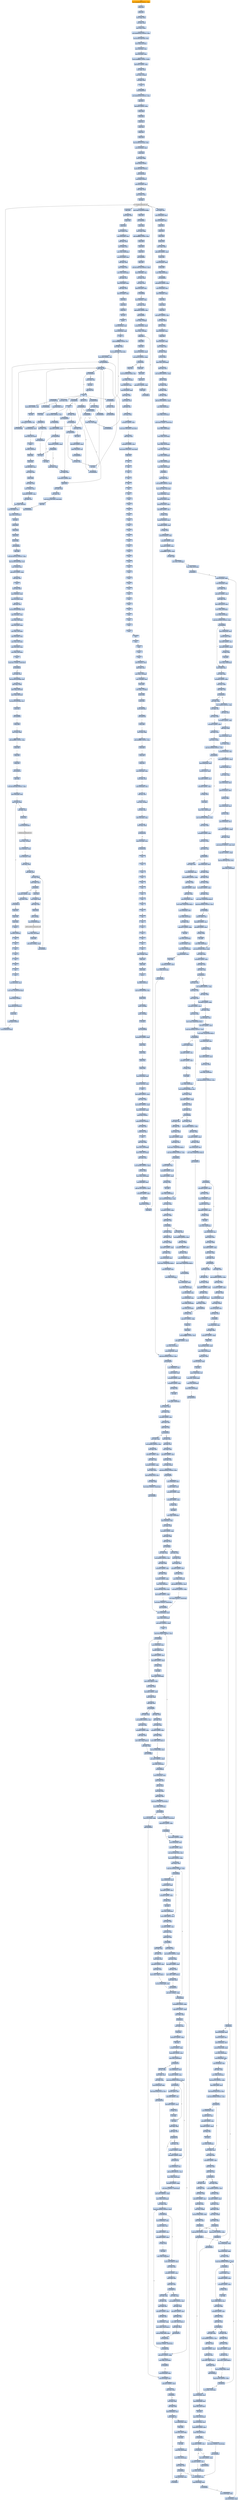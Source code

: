 digraph G {
node[shape=rectangle,style=filled,fillcolor=lightsteelblue,color=lightsteelblue]
bgcolor="transparent"
a0x004cf879movl_0x4d0544UINT32_eax[label="start\nmovl $0x4d0544<UINT32>, %eax",color="lightgrey",fillcolor="orange"];
a0x004cf87epushl_eax[label="0x004cf87e\npushl %eax"];
a0x004cf87fpushl_fs_0[label="0x004cf87f\npushl %fs:0"];
a0x004cf886movl_esp_fs_0[label="0x004cf886\nmovl %esp, %fs:0"];
a0x004cf88dxorl_eax_eax[label="0x004cf88d\nxorl %eax, %eax"];
a0x004cf88fmovl_ecx_eax_[label="0x004cf88f\nmovl %ecx, (%eax)"];
a0x004d0544movl_0xf04cf2c9UINT32_eax[label="0x004d0544\nmovl $0xf04cf2c9<UINT32>, %eax"];
a0x004d0549leal_0x1000129eeax__ecx[label="0x004d0549\nleal 0x1000129e(%eax), %ecx"];
a0x004d054fmovl_eax_0x1ecx_[label="0x004d054f\nmovl %eax, 0x1(%ecx)"];
a0x004d0552movl_0x4esp__edx[label="0x004d0552\nmovl 0x4(%esp), %edx"];
a0x004d0556movl_0xcedx__edx[label="0x004d0556\nmovl 0xc(%edx), %edx"];
a0x004d0559movb_0xffffffe9UINT8_edx_[label="0x004d0559\nmovb $0xffffffe9<UINT8>, (%edx)"];
a0x004d055caddl_0x5UINT8_edx[label="0x004d055c\naddl $0x5<UINT8>, %edx"];
a0x004d055fsubl_edx_ecx[label="0x004d055f\nsubl %edx, %ecx"];
a0x004d0561movl_ecx__4edx_[label="0x004d0561\nmovl %ecx, -4(%edx)"];
a0x004d0564xorl_eax_eax[label="0x004d0564\nxorl %eax, %eax"];
a0x004d0566ret[label="0x004d0566\nret"];
a0x004cf88fjmp_0x004d0567[label="0x004cf88f\njmp 0x004d0567"];
a0x004d0567movl_0xf04cf2c9UINT32_eax[label="0x004d0567\nmovl $0xf04cf2c9<UINT32>, %eax"];
a0x004d056cpopl_fs_0[label="0x004d056c\npopl %fs:0"];
a0x004d0573addl_0x4UINT8_esp[label="0x004d0573\naddl $0x4<UINT8>, %esp"];
a0x004d0576pushl_ebp[label="0x004d0576\npushl %ebp"];
a0x004d0577pushl_ebx[label="0x004d0577\npushl %ebx"];
a0x004d0578pushl_ecx[label="0x004d0578\npushl %ecx"];
a0x004d0579pushl_edi[label="0x004d0579\npushl %edi"];
a0x004d057apushl_esi[label="0x004d057a\npushl %esi"];
a0x004d057bpushl_edx[label="0x004d057b\npushl %edx"];
a0x004d057cleal_0x10001257eax__ebx[label="0x004d057c\nleal 0x10001257(%eax), %ebx"];
a0x004d0582movl_0x18ebx__edx[label="0x004d0582\nmovl 0x18(%ebx), %edx"];
a0x004d0585pushl_edx[label="0x004d0585\npushl %edx"];
a0x004d0586movl_eax_ebp[label="0x004d0586\nmovl %eax, %ebp"];
a0x004d0588pushl_0x40UINT8[label="0x004d0588\npushl $0x40<UINT8>"];
a0x004d058apushl_0x1000UINT32[label="0x004d058a\npushl $0x1000<UINT32>"];
a0x004d058fpushl_0x4ebx_[label="0x004d058f\npushl 0x4(%ebx)"];
a0x004d0592pushl_0x0UINT8[label="0x004d0592\npushl $0x0<UINT8>"];
a0x004d0594movl_0x10ebx__ecx[label="0x004d0594\nmovl 0x10(%ebx), %ecx"];
a0x004d0597addl_edx_ecx[label="0x004d0597\naddl %edx, %ecx"];
a0x004d0599movl_ecx__eax[label="0x004d0599\nmovl (%ecx), %eax"];
a0x004d059bcall_eax[label="0x004d059b\ncall %eax"];
VirtualAlloc_kernel32_dll[label="VirtualAlloc@kernel32.dll",color="lightgrey",fillcolor="lightgrey"];
a0x004d059dpopl_edx[label="0x004d059d\npopl %edx"];
a0x004d059emovl_eax_edi[label="0x004d059e\nmovl %eax, %edi"];
a0x004d05a0pushl_eax[label="0x004d05a0\npushl %eax"];
a0x004d05a1pushl_edx[label="0x004d05a1\npushl %edx"];
a0x004d05a2movl_ebx__esi[label="0x004d05a2\nmovl (%ebx), %esi"];
a0x004d05a4movl_0x20ebx__eax[label="0x004d05a4\nmovl 0x20(%ebx), %eax"];
a0x004d05a7addl_edx_eax[label="0x004d05a7\naddl %edx, %eax"];
a0x004d05a9movl_eax__ecx[label="0x004d05a9\nmovl (%eax), %ecx"];
a0x004d05abmovl_ecx_0x20ebx_[label="0x004d05ab\nmovl %ecx, 0x20(%ebx)"];
a0x004d05aemovl_0x1cebx__eax[label="0x004d05ae\nmovl 0x1c(%ebx), %eax"];
a0x004d05b1addl_edx_eax[label="0x004d05b1\naddl %edx, %eax"];
a0x004d05b3movl_eax__ecx[label="0x004d05b3\nmovl (%eax), %ecx"];
a0x004d05b5movl_ecx_0x1cebx_[label="0x004d05b5\nmovl %ecx, 0x1c(%ebx)"];
a0x004d05b8addl_edx_esi[label="0x004d05b8\naddl %edx, %esi"];
a0x004d05bamovl_0xcebx__ecx[label="0x004d05ba\nmovl 0xc(%ebx), %ecx"];
a0x004d05bdaddl_edx_ecx[label="0x004d05bd\naddl %edx, %ecx"];
a0x004d05bfleal_0x1cebx__eax[label="0x004d05bf\nleal 0x1c(%ebx), %eax"];
a0x004d05c2pushl_eax[label="0x004d05c2\npushl %eax"];
a0x004d05c3pushl_edi[label="0x004d05c3\npushl %edi"];
a0x004d05c4pushl_esi[label="0x004d05c4\npushl %esi"];
a0x004d05c5call_ecx[label="0x004d05c5\ncall %ecx"];
a0x004d0473pusha_[label="0x004d0473\npusha "];
a0x004d0474movl_0x24esp__esi[label="0x004d0474\nmovl 0x24(%esp), %esi"];
a0x004d0478movl_0x28esp__edi[label="0x004d0478\nmovl 0x28(%esp), %edi"];
a0x004d047ccld_[label="0x004d047c\ncld "];
a0x004d047dmovb_0xffffff80UINT8_dl[label="0x004d047d\nmovb $0xffffff80<UINT8>, %dl"];
a0x004d047fxorl_ebx_ebx[label="0x004d047f\nxorl %ebx, %ebx"];
a0x004d0481movsb_ds_esi__es_edi_[label="0x004d0481\nmovsb %ds:(%esi), %es:(%edi)"];
a0x004d0482movb_0x2UINT8_bl[label="0x004d0482\nmovb $0x2<UINT8>, %bl"];
a0x004d0484call_0x004d04f6[label="0x004d0484\ncall 0x004d04f6"];
a0x004d04f6addb_dl_dl[label="0x004d04f6\naddb %dl, %dl"];
a0x004d04f8jne_0x004d04ff[label="0x004d04f8\njne 0x004d04ff"];
a0x004d04famovb_esi__dl[label="0x004d04fa\nmovb (%esi), %dl"];
a0x004d04fcincl_esi[label="0x004d04fc\nincl %esi"];
a0x004d04fdadcb_dl_dl[label="0x004d04fd\nadcb %dl, %dl"];
a0x004d04ffret[label="0x004d04ff\nret"];
a0x004d0489jae_0x004d0481[label="0x004d0489\njae 0x004d0481"];
a0x004d048bxorl_ecx_ecx[label="0x004d048b\nxorl %ecx, %ecx"];
a0x004d048dcall_0x004d04f6[label="0x004d048d\ncall 0x004d04f6"];
a0x004d0492jae_0x004d04b0[label="0x004d0492\njae 0x004d04b0"];
a0x004d0494xorl_eax_eax[label="0x004d0494\nxorl %eax, %eax"];
a0x004d0496call_0x004d04f6[label="0x004d0496\ncall 0x004d04f6"];
a0x004d049bjae_0x004d04c0[label="0x004d049b\njae 0x004d04c0"];
a0x004d049dmovb_0x2UINT8_bl[label="0x004d049d\nmovb $0x2<UINT8>, %bl"];
a0x004d049fincl_ecx[label="0x004d049f\nincl %ecx"];
a0x004d04a0movb_0x10UINT8_al[label="0x004d04a0\nmovb $0x10<UINT8>, %al"];
a0x004d04a2call_0x004d04f6[label="0x004d04a2\ncall 0x004d04f6"];
a0x004d04a7adcb_al_al[label="0x004d04a7\nadcb %al, %al"];
a0x004d04a9jae_0x004d04a2[label="0x004d04a9\njae 0x004d04a2"];
a0x004d04abjne_0x004d04ec[label="0x004d04ab\njne 0x004d04ec"];
a0x004d04adstosb_al_es_edi_[label="0x004d04ad\nstosb %al, %es:(%edi)"];
a0x004d04aejmp_0x004d0484[label="0x004d04ae\njmp 0x004d0484"];
a0x004d04b0call_0x004d0502[label="0x004d04b0\ncall 0x004d0502"];
a0x004d0502incl_ecx[label="0x004d0502\nincl %ecx"];
a0x004d0503call_0x004d04f6[label="0x004d0503\ncall 0x004d04f6"];
a0x004d0508adcl_ecx_ecx[label="0x004d0508\nadcl %ecx, %ecx"];
a0x004d050acall_0x004d04f6[label="0x004d050a\ncall 0x004d04f6"];
a0x004d050fjb_0x004d0503[label="0x004d050f\njb 0x004d0503"];
a0x004d0511ret[label="0x004d0511\nret"];
a0x004d04b5subl_ebx_ecx[label="0x004d04b5\nsubl %ebx, %ecx"];
a0x004d04b7jne_0x004d04c9[label="0x004d04b7\njne 0x004d04c9"];
a0x004d04c9xchgl_eax_ecx[label="0x004d04c9\nxchgl %eax, %ecx"];
a0x004d04cadecl_eax[label="0x004d04ca\ndecl %eax"];
a0x004d04cbshll_0x8UINT8_eax[label="0x004d04cb\nshll $0x8<UINT8>, %eax"];
a0x004d04celodsb_ds_esi__al[label="0x004d04ce\nlodsb %ds:(%esi), %al"];
a0x004d04cfcall_0x004d0500[label="0x004d04cf\ncall 0x004d0500"];
a0x004d0500xorl_ecx_ecx[label="0x004d0500\nxorl %ecx, %ecx"];
a0x004d04d4cmpl_0x7d00UINT32_eax[label="0x004d04d4\ncmpl $0x7d00<UINT32>, %eax"];
a0x004d04d9jae_0x004d04e5[label="0x004d04d9\njae 0x004d04e5"];
a0x004d04dbcmpb_0x5UINT8_ah[label="0x004d04db\ncmpb $0x5<UINT8>, %ah"];
a0x004d04dejae_0x004d04e6[label="0x004d04de\njae 0x004d04e6"];
a0x004d04e0cmpl_0x7fUINT8_eax[label="0x004d04e0\ncmpl $0x7f<UINT8>, %eax"];
a0x004d04e3ja_0x004d04e7[label="0x004d04e3\nja 0x004d04e7"];
a0x004d04e5incl_ecx[label="0x004d04e5\nincl %ecx"];
a0x004d04e6incl_ecx[label="0x004d04e6\nincl %ecx"];
a0x004d04e7xchgl_eax_ebp[label="0x004d04e7\nxchgl %eax, %ebp"];
a0x004d04e8movl_ebp_eax[label="0x004d04e8\nmovl %ebp, %eax"];
a0x004d04eamovb_0x1UINT8_bl[label="0x004d04ea\nmovb $0x1<UINT8>, %bl"];
a0x004d04ecpushl_esi[label="0x004d04ec\npushl %esi"];
a0x004d04edmovl_edi_esi[label="0x004d04ed\nmovl %edi, %esi"];
a0x004d04efsubl_eax_esi[label="0x004d04ef\nsubl %eax, %esi"];
a0x004d04f1repz_movsb_ds_esi__es_edi_[label="0x004d04f1\nrepz movsb %ds:(%esi), %es:(%edi)"];
a0x004d04f3popl_esi[label="0x004d04f3\npopl %esi"];
a0x004d04f4jmp_0x004d0484[label="0x004d04f4\njmp 0x004d0484"];
a0x004d04c0lodsb_ds_esi__al[label="0x004d04c0\nlodsb %ds:(%esi), %al"];
a0x004d04c1shrl_eax[label="0x004d04c1\nshrl %eax"];
a0x004d04c3je_0x004d0512[label="0x004d04c3\nje 0x004d0512"];
a0x004d04c5adcl_ecx_ecx[label="0x004d04c5\nadcl %ecx, %ecx"];
a0x004d04c7jmp_0x004d04e5[label="0x004d04c7\njmp 0x004d04e5"];
a0x004d04b9call_0x004d0500[label="0x004d04b9\ncall 0x004d0500"];
a0x004d04bejmp_0x004d04e8[label="0x004d04be\njmp 0x004d04e8"];
a0x004d0512subl_0x28esp__edi[label="0x004d0512\nsubl 0x28(%esp), %edi"];
a0x004d0516movl_edi_0x1cesp_[label="0x004d0516\nmovl %edi, 0x1c(%esp)"];
a0x004d051apopa_[label="0x004d051a\npopa "];
a0x004d051bret_0xcUINT16[label="0x004d051b\nret $0xc<UINT16>"];
a0x004d05c7popl_edx[label="0x004d05c7\npopl %edx"];
a0x004d05c8popl_eax[label="0x004d05c8\npopl %eax"];
a0x004d05c9addl_0x8ebx__eax[label="0x004d05c9\naddl 0x8(%ebx), %eax"];
a0x004d05ccmovl_eax_edi[label="0x004d05cc\nmovl %eax, %edi"];
a0x004d05cepushl_edx[label="0x004d05ce\npushl %edx"];
a0x004d05cfmovl_eax_esi[label="0x004d05cf\nmovl %eax, %esi"];
a0x004d05d1movl__4esi__eax[label="0x004d05d1\nmovl -4(%esi), %eax"];
a0x004d05d4addl_0x4UINT8_eax[label="0x004d05d4\naddl $0x4<UINT8>, %eax"];
a0x004d05d7subl_eax_esi[label="0x004d05d7\nsubl %eax, %esi"];
a0x004d05d9movl_edx_0x8esi_[label="0x004d05d9\nmovl %edx, 0x8(%esi)"];
a0x004d05dcmovl_0xcebx__ecx[label="0x004d05dc\nmovl 0xc(%ebx), %ecx"];
a0x004d05dfmovl_ecx_0x14esi_[label="0x004d05df\nmovl %ecx, 0x14(%esi)"];
a0x004d05e2call_edi[label="0x004d05e2\ncall %edi"];
a0x035d0a50pushl_ebx[label="0x035d0a50\npushl %ebx"];
a0x035d0a51pushl_edi[label="0x035d0a51\npushl %edi"];
a0x035d0a52pushl_esi[label="0x035d0a52\npushl %esi"];
a0x035d0a53pushl_ebp[label="0x035d0a53\npushl %ebp"];
a0x035d0a54call_0x35d0a59[label="0x035d0a54\ncall 0x35d0a59"];
a0x035d0a59popl_ebp[label="0x035d0a59\npopl %ebp"];
a0x035d0a5asubl_0x1000134cUINT32_ebp[label="0x035d0a5a\nsubl $0x1000134c<UINT32>, %ebp"];
a0x035d0a60leal_0x10001343ebp__esi[label="0x035d0a60\nleal 0x10001343(%ebp), %esi"];
a0x035d0a66movl__4esi__eax[label="0x035d0a66\nmovl -4(%esi), %eax"];
a0x035d0a69addl_0x4UINT8_eax[label="0x035d0a69\naddl $0x4<UINT8>, %eax"];
a0x035d0a6csubl_eax_esi[label="0x035d0a6c\nsubl %eax, %esi"];
a0x035d0a6ecld_[label="0x035d0a6e\ncld "];
a0x035d0a6fmovl_esi_ebx[label="0x035d0a6f\nmovl %esi, %ebx"];
a0x035d0a71movl_0x8esi__edx[label="0x035d0a71\nmovl 0x8(%esi), %edx"];
a0x035d0a74movl_0x1cesi__esi[label="0x035d0a74\nmovl 0x1c(%esi), %esi"];
a0x035d0a77addl_edx_esi[label="0x035d0a77\naddl %edx, %esi"];
a0x035d0a79leal_0x10001f2febp__edi[label="0x035d0a79\nleal 0x10001f2f(%ebp), %edi"];
a0x035d0a7flodsl_ds_esi__eax[label="0x035d0a7f\nlodsl %ds:(%esi), %eax"];
a0x035d0a80stosl_eax_es_edi_[label="0x035d0a80\nstosl %eax, %es:(%edi)"];
a0x035d0a81lodsl_ds_esi__eax[label="0x035d0a81\nlodsl %ds:(%esi), %eax"];
a0x035d0a82stosl_eax_es_edi_[label="0x035d0a82\nstosl %eax, %es:(%edi)"];
a0x035d0a83lodsl_ds_esi__eax[label="0x035d0a83\nlodsl %ds:(%esi), %eax"];
a0x035d0a84stosl_eax_es_edi_[label="0x035d0a84\nstosl %eax, %es:(%edi)"];
a0x035d0a85lodsl_ds_esi__eax[label="0x035d0a85\nlodsl %ds:(%esi), %eax"];
a0x035d0a86stosl_eax_es_edi_[label="0x035d0a86\nstosl %eax, %es:(%edi)"];
a0x035d0a87nop_[label="0x035d0a87\nnop "];
a0x035d0a88cmpl_0x1UINT8_0x48ebx_[label="0x035d0a88\ncmpl $0x1<UINT8>, 0x48(%ebx)"];
a0x035d0a8cje_0x35d0aa3[label="0x035d0a8c\nje 0x35d0aa3"];
a0x035d0aa3movl_ebx_esi[label="0x035d0aa3\nmovl %ebx, %esi"];
a0x035d0aa5leal_0x10001f1bebp__edi[label="0x035d0aa5\nleal 0x10001f1b(%ebp), %edi"];
a0x035d0aabaddl_ebp_edi_[label="0x035d0aab\naddl %ebp, (%edi)"];
a0x035d0aadaddl_ebp_0x4edi_[label="0x035d0aad\naddl %ebp, 0x4(%edi)"];
a0x035d0ab0addl_ebp_0x8edi_[label="0x035d0ab0\naddl %ebp, 0x8(%edi)"];
a0x035d0ab3leal_0x10001effebp__ecx[label="0x035d0ab3\nleal 0x10001eff(%ebp), %ecx"];
a0x035d0ab9pushl_ecx[label="0x035d0ab9\npushl %ecx"];
a0x035d0abacall_0x35d0c05[label="0x035d0aba\ncall 0x35d0c05"];
a0x035d0c05pushl_ebp[label="0x035d0c05\npushl %ebp"];
a0x035d0c06movl_esp_ebp[label="0x035d0c06\nmovl %esp, %ebp"];
a0x035d0c08addl_0xfffffffcUINT8_esp[label="0x035d0c08\naddl $0xfffffffc<UINT8>, %esp"];
a0x035d0c0bpushl_ebx[label="0x035d0c0b\npushl %ebx"];
a0x035d0c0cpushl_edi[label="0x035d0c0c\npushl %edi"];
a0x035d0c0dpushl_esi[label="0x035d0c0d\npushl %esi"];
a0x035d0c0ecall_0x35d0c13[label="0x035d0c0e\ncall 0x35d0c13"];
a0x035d0c13popl_ebx[label="0x035d0c13\npopl %ebx"];
a0x035d0c14subl_0x10001506UINT32_ebx[label="0x035d0c14\nsubl $0x10001506<UINT32>, %ebx"];
a0x035d0c1amovl_0x8ebp__esi[label="0x035d0c1a\nmovl 0x8(%ebp), %esi"];
a0x035d0c1dmovl_esi__ecx[label="0x035d0c1d\nmovl (%esi), %ecx"];
a0x035d0c1faddl_ebx_ecx[label="0x035d0c1f\naddl %ebx, %ecx"];
a0x035d0c21pushl_ecx[label="0x035d0c21\npushl %ecx"];
a0x035d0c22call_0x10001f2febx_[label="0x035d0c22\ncall 0x10001f2f(%ebx)"];
LoadLibraryA_kernel32_dll[label="LoadLibraryA@kernel32.dll",color="lightgrey",fillcolor="lightgrey"];
a0x035d0c28movl_eax__4ebp_[label="0x035d0c28\nmovl %eax, -4(%ebp)"];
a0x035d0c2bmovl_0x4esi__edx[label="0x035d0c2b\nmovl 0x4(%esi), %edx"];
a0x035d0c2emovl_0x8esi__edi[label="0x035d0c2e\nmovl 0x8(%esi), %edi"];
a0x035d0c31addl_ebx_edx[label="0x035d0c31\naddl %ebx, %edx"];
a0x035d0c33addl_ebx_edi[label="0x035d0c33\naddl %ebx, %edi"];
a0x035d0c35xorl_eax_eax[label="0x035d0c35\nxorl %eax, %eax"];
a0x035d0c37addl_edx__eax[label="0x035d0c37\naddl (%edx), %eax"];
a0x035d0c39je_0x35d0c51[label="0x035d0c39\nje 0x35d0c51"];
a0x035d0c3bpushl_edx[label="0x035d0c3b\npushl %edx"];
a0x035d0c3cmovl_edx__eax[label="0x035d0c3c\nmovl (%edx), %eax"];
a0x035d0c3eaddl_ebx_eax[label="0x035d0c3e\naddl %ebx, %eax"];
a0x035d0c40pushl_eax[label="0x035d0c40\npushl %eax"];
a0x035d0c41pushl__4ebp_[label="0x035d0c41\npushl -4(%ebp)"];
a0x035d0c44call_0x10001f33ebx_[label="0x035d0c44\ncall 0x10001f33(%ebx)"];
GetProcAddress_kernel32_dll[label="GetProcAddress@kernel32.dll",color="lightgrey",fillcolor="lightgrey"];
a0x035d0c4astosl_eax_es_edi_[label="0x035d0c4a\nstosl %eax, %es:(%edi)"];
a0x035d0c4bpopl_edx[label="0x035d0c4b\npopl %edx"];
a0x035d0c4caddl_0x4UINT8_edx[label="0x035d0c4c\naddl $0x4<UINT8>, %edx"];
a0x035d0c4fjmp_0x35d0c35[label="0x035d0c4f\njmp 0x35d0c35"];
a0x035d0c51addl_0xcUINT8_esi[label="0x035d0c51\naddl $0xc<UINT8>, %esi"];
a0x035d0c54addl_esi__eax[label="0x035d0c54\naddl (%esi), %eax"];
a0x035d0c56jne_0x35d0c1d[label="0x035d0c56\njne 0x35d0c1d"];
a0x035d0c58popl_esi[label="0x035d0c58\npopl %esi"];
a0x035d0c59popl_edi[label="0x035d0c59\npopl %edi"];
a0x035d0c5apopl_ebx[label="0x035d0c5a\npopl %ebx"];
a0x035d0c5bleave_[label="0x035d0c5b\nleave "];
a0x035d0c5cret_0x4UINT16[label="0x035d0c5c\nret $0x4<UINT16>"];
a0x035d0abfnop_[label="0x035d0abf\nnop "];
a0x035d0ac0nop_[label="0x035d0ac0\nnop "];
a0x035d0ac1nop_[label="0x035d0ac1\nnop "];
a0x035d0ac2nop_[label="0x035d0ac2\nnop "];
a0x035d0ac3nop_[label="0x035d0ac3\nnop "];
a0x035d0ac4nop_[label="0x035d0ac4\nnop "];
a0x035d0ac5nop_[label="0x035d0ac5\nnop "];
a0x035d0ac6nop_[label="0x035d0ac6\nnop "];
a0x035d0ac7movl_0x2cesi__ecx[label="0x035d0ac7\nmovl 0x2c(%esi), %ecx"];
a0x035d0acamovl_ecx_0x10001f2bebp_[label="0x035d0aca\nmovl %ecx, 0x10001f2b(%ebp)"];
a0x035d0ad0pushl_0x40UINT8[label="0x035d0ad0\npushl $0x40<UINT8>"];
a0x035d0ad2pushl_0x1000UINT32[label="0x035d0ad2\npushl $0x1000<UINT32>"];
a0x035d0ad7pushl_ecx[label="0x035d0ad7\npushl %ecx"];
a0x035d0ad8pushl_0x0UINT8[label="0x035d0ad8\npushl $0x0<UINT8>"];
a0x035d0adacall_0x10001f37ebp_[label="0x035d0ada\ncall 0x10001f37(%ebp)"];
a0x035d0ae0movl_eax_0x10001f27ebp_[label="0x035d0ae0\nmovl %eax, 0x10001f27(%ebp)"];
a0x035d0ae6pushl_esi[label="0x035d0ae6\npushl %esi"];
a0x035d0ae7call_0x35d0ee2[label="0x035d0ae7\ncall 0x35d0ee2"];
a0x035d0ee2pushl_ebp[label="0x035d0ee2\npushl %ebp"];
a0x035d0ee3movl_esp_ebp[label="0x035d0ee3\nmovl %esp, %ebp"];
a0x035d0ee5addl_0xffffffe8UINT8_esp[label="0x035d0ee5\naddl $0xffffffe8<UINT8>, %esp"];
a0x035d0ee8pushl_ebx[label="0x035d0ee8\npushl %ebx"];
a0x035d0ee9pushl_edi[label="0x035d0ee9\npushl %edi"];
a0x035d0eeapushl_esi[label="0x035d0eea\npushl %esi"];
a0x035d0eebcall_0x35d0ef0[label="0x035d0eeb\ncall 0x35d0ef0"];
a0x035d0ef0popl_ebx[label="0x035d0ef0\npopl %ebx"];
a0x035d0ef1subl_0x100017e3UINT32_ebx[label="0x035d0ef1\nsubl $0x100017e3<UINT32>, %ebx"];
a0x035d0ef7movl_0x8ebp__esi[label="0x035d0ef7\nmovl 0x8(%ebp), %esi"];
a0x035d0efaxorl_eax_eax[label="0x035d0efa\nxorl %eax, %eax"];
a0x035d0efcxorl_ecx_ecx[label="0x035d0efc\nxorl %ecx, %ecx"];
a0x035d0efeaddl_0x3cesi__ecx[label="0x035d0efe\naddl 0x3c(%esi), %ecx"];
a0x035d0f01je_0x35d0f0d[label="0x035d0f01\nje 0x35d0f0d"];
a0x035d0f03movl_0x8esi__edx[label="0x035d0f03\nmovl 0x8(%esi), %edx"];
a0x035d0f06movl_esi_edi[label="0x035d0f06\nmovl %esi, %edi"];
a0x035d0f08addl_0x50UINT8_esi[label="0x035d0f08\naddl $0x50<UINT8>, %esi"];
a0x035d0f0bjmp_0x35d0f14[label="0x035d0f0b\njmp 0x35d0f14"];
a0x035d0f14movl_eax__4ebp_[label="0x035d0f14\nmovl %eax, -4(%ebp)"];
a0x035d0f17movzwl_0x2edi__eax[label="0x035d0f17\nmovzwl 0x2(%edi), %eax"];
a0x035d0f1bmovl_eax__16ebp_[label="0x035d0f1b\nmovl %eax, -16(%ebp)"];
a0x035d0f1epushl_ecx[label="0x035d0f1e\npushl %ecx"];
a0x035d0f1fpushl_edx[label="0x035d0f1f\npushl %edx"];
a0x035d0f20pushl_esi[label="0x035d0f20\npushl %esi"];
a0x035d0f21movzwl_0x10esi__eax[label="0x035d0f21\nmovzwl 0x10(%esi), %eax"];
a0x035d0f25testl_0x10UINT32_eax[label="0x035d0f25\ntestl $0x10<UINT32>, %eax"];
a0x035d0f2aje_0x35d1006[label="0x035d0f2a\nje 0x35d1006"];
a0x035d1006popl_esi[label="0x035d1006\npopl %esi"];
a0x035d1007popl_edx[label="0x035d1007\npopl %edx"];
a0x035d1008popl_ecx[label="0x035d1008\npopl %ecx"];
a0x035d1009addl_0x1cUINT8_esi[label="0x035d1009\naddl $0x1c<UINT8>, %esi"];
a0x035d100cdecl_ecx[label="0x035d100c\ndecl %ecx"];
a0x035d100djne_0x35d0f1e[label="0x035d100d\njne 0x35d0f1e"];
a0x035d0f30pushl_esi[label="0x035d0f30\npushl %esi"];
a0x035d0f31movl_0x10001f27ebx__edi[label="0x035d0f31\nmovl 0x10001f27(%ebx), %edi"];
a0x035d0f37movl_edi__20ebp_[label="0x035d0f37\nmovl %edi, -20(%ebp)"];
a0x035d0f3amovl_0x8esi__ecx[label="0x035d0f3a\nmovl 0x8(%esi), %ecx"];
a0x035d0f3dmovl_0x14esi__eax[label="0x035d0f3d\nmovl 0x14(%esi), %eax"];
a0x035d0f40subl_eax_ecx[label="0x035d0f40\nsubl %eax, %ecx"];
a0x035d0f42movl_esi__esi[label="0x035d0f42\nmovl (%esi), %esi"];
a0x035d0f44addl_edx_esi[label="0x035d0f44\naddl %edx, %esi"];
a0x035d0f46movl_ecx_eax[label="0x035d0f46\nmovl %ecx, %eax"];
a0x035d0f48sarl_0x2UINT8_ecx[label="0x035d0f48\nsarl $0x2<UINT8>, %ecx"];
a0x035d0f4brepz_movsl_ds_esi__es_edi_[label="0x035d0f4b\nrepz movsl %ds:(%esi), %es:(%edi)"];
a0x035d0f4daddl_eax_ecx[label="0x035d0f4d\naddl %eax, %ecx"];
a0x035d0f4fandl_0x3UINT8_ecx[label="0x035d0f4f\nandl $0x3<UINT8>, %ecx"];
a0x035d0f52repz_movsb_ds_esi__es_edi_[label="0x035d0f52\nrepz movsb %ds:(%esi), %es:(%edi)"];
a0x035d0f54popl_esi[label="0x035d0f54\npopl %esi"];
a0x035d0f55nop_[label="0x035d0f55\nnop "];
a0x035d0f56nop_[label="0x035d0f56\nnop "];
a0x035d0f57nop_[label="0x035d0f57\nnop "];
a0x035d0f58nop_[label="0x035d0f58\nnop "];
a0x035d0f59nop_[label="0x035d0f59\nnop "];
a0x035d0f5anop_[label="0x035d0f5a\nnop "];
a0x035d0f5bnop_[label="0x035d0f5b\nnop "];
a0x035d0f5cnop_[label="0x035d0f5c\nnop "];
a0x035d0f5dnop_[label="0x035d0f5d\nnop "];
a0x035d0f5enop_[label="0x035d0f5e\nnop "];
a0x035d0f5fnop_[label="0x035d0f5f\nnop "];
a0x035d0f60nop_[label="0x035d0f60\nnop "];
a0x035d0f61nop_[label="0x035d0f61\nnop "];
a0x035d0f62nop_[label="0x035d0f62\nnop "];
a0x035d0f63nop_[label="0x035d0f63\nnop "];
a0x035d0f64nop_[label="0x035d0f64\nnop "];
a0x035d0f65nop_[label="0x035d0f65\nnop "];
a0x035d0f66nop_[label="0x035d0f66\nnop "];
a0x035d0f67nop_[label="0x035d0f67\nnop "];
a0x035d0f68nop_[label="0x035d0f68\nnop "];
a0x035d0f69nop_[label="0x035d0f69\nnop "];
a0x035d0f6anop_[label="0x035d0f6a\nnop "];
a0x035d0f6bnop_[label="0x035d0f6b\nnop "];
a0x035d0f6cnop_[label="0x035d0f6c\nnop "];
a0x035d0f6dnop_[label="0x035d0f6d\nnop "];
a0x035d0f6enop_[label="0x035d0f6e\nnop "];
a0x035d0f6fnop_[label="0x035d0f6f\nnop "];
a0x035d0f70nop_[label="0x035d0f70\nnop "];
a0x035d0f71nop_[label="0x035d0f71\nnop "];
a0x035d0f72nop_[label="0x035d0f72\nnop "];
a0x035d0f73nop_[label="0x035d0f73\nnop "];
a0x035d0f74nop_[label="0x035d0f74\nnop "];
a0x035d0f75nop_[label="0x035d0f75\nnop "];
a0x035d0f76nop_[label="0x035d0f76\nnop "];
a0x035d0f77nop_[label="0x035d0f77\nnop "];
a0x035d0f78nop_[label="0x035d0f78\nnop "];
a0x035d0f79nop_[label="0x035d0f79\nnop "];
a0x035d0f7anop_[label="0x035d0f7a\nnop "];
a0x035d0f7bmovl_0x4esi__eax[label="0x035d0f7b\nmovl 0x4(%esi), %eax"];
a0x035d0f7eaddl_edx_eax[label="0x035d0f7e\naddl %edx, %eax"];
a0x035d0f80movl_eax__24ebp_[label="0x035d0f80\nmovl %eax, -24(%ebp)"];
a0x035d0f83movl__16ebp__eax[label="0x035d0f83\nmovl -16(%ebp), %eax"];
a0x035d0f86decl_eax[label="0x035d0f86\ndecl %eax"];
a0x035d0f87movl_eax__12ebp_[label="0x035d0f87\nmovl %eax, -12(%ebp)"];
a0x035d0f8apushl_edx[label="0x035d0f8a\npushl %edx"];
a0x035d0f8bpushl_eax[label="0x035d0f8b\npushl %eax"];
a0x035d0f8cpushl_0x8ebp_[label="0x035d0f8c\npushl 0x8(%ebp)"];
a0x035d0f8fcall_0x35d12df[label="0x035d0f8f\ncall 0x35d12df"];
a0x035d12dfpushl_ebp[label="0x035d12df\npushl %ebp"];
a0x035d12e0movl_esp_ebp[label="0x035d12e0\nmovl %esp, %ebp"];
a0x035d12e2addl_0xfffffffcUINT8_esp[label="0x035d12e2\naddl $0xfffffffc<UINT8>, %esp"];
a0x035d12e5pushl_ebx[label="0x035d12e5\npushl %ebx"];
a0x035d12e6pushl_edi[label="0x035d12e6\npushl %edi"];
a0x035d12e7pushl_esi[label="0x035d12e7\npushl %esi"];
a0x035d12e8movl_0x8ebp__ebx[label="0x035d12e8\nmovl 0x8(%ebp), %ebx"];
a0x035d12ebmovl_ebx_esi[label="0x035d12eb\nmovl %ebx, %esi"];
a0x035d12edmovl_0x30ebx__ecx[label="0x035d12ed\nmovl 0x30(%ebx), %ecx"];
a0x035d12f0subl_ecx_esi[label="0x035d12f0\nsubl %ecx, %esi"];
a0x035d12f2movl_esi__4ebp_[label="0x035d12f2\nmovl %esi, -4(%ebp)"];
a0x035d12f5xorl_ecx_ecx[label="0x035d12f5\nxorl %ecx, %ecx"];
a0x035d12f7lodsl_ds_esi__eax[label="0x035d12f7\nlodsl %ds:(%esi), %eax"];
a0x035d12f8testl_eax_eax[label="0x035d12f8\ntestl %eax, %eax"];
a0x035d12faje_0x35d1318[label="0x035d12fa\nje 0x35d1318"];
a0x035d12fccmpl_0xcebp__ecx[label="0x035d12fc\ncmpl 0xc(%ebp), %ecx"];
a0x035d12ffje_0x35d1304[label="0x035d12ff\nje 0x35d1304"];
a0x035d1304nop_[label="0x035d1304\nnop "];
a0x035d1305nop_[label="0x035d1305\nnop "];
a0x035d1306nop_[label="0x035d1306\nnop "];
a0x035d1307nop_[label="0x035d1307\nnop "];
a0x035d1308nop_[label="0x035d1308\nnop "];
a0x035d1309nop_[label="0x035d1309\nnop "];
a0x035d130anop_[label="0x035d130a\nnop "];
a0x035d130bnop_[label="0x035d130b\nnop "];
a0x035d130cnop_[label="0x035d130c\nnop "];
a0x035d130dnop_[label="0x035d130d\nnop "];
a0x035d130enop_[label="0x035d130e\nnop "];
a0x035d130fnop_[label="0x035d130f\nnop "];
a0x035d1310nop_[label="0x035d1310\nnop "];
a0x035d1311nop_[label="0x035d1311\nnop "];
a0x035d1312nop_[label="0x035d1312\nnop "];
a0x035d1313nop_[label="0x035d1313\nnop "];
a0x035d1314nop_[label="0x035d1314\nnop "];
a0x035d1315addl__4ebp__eax[label="0x035d1315\naddl -4(%ebp), %eax"];
a0x035d1318popl_esi[label="0x035d1318\npopl %esi"];
a0x035d1319popl_edi[label="0x035d1319\npopl %edi"];
a0x035d131apopl_ebx[label="0x035d131a\npopl %ebx"];
a0x035d131bleave_[label="0x035d131b\nleave "];
a0x035d131cret_0x8UINT16[label="0x035d131c\nret $0x8<UINT16>"];
a0x035d0f94leal_0x10001f2febx__ecx[label="0x035d0f94\nleal 0x10001f2f(%ebx), %ecx"];
a0x035d0f9apushl_ecx[label="0x035d0f9a\npushl %ecx"];
a0x035d0f9bpushl__24ebp_[label="0x035d0f9b\npushl -24(%ebp)"];
a0x035d0f9epushl__20ebp_[label="0x035d0f9e\npushl -20(%ebp)"];
a0x035d0fa1call_eax[label="0x035d0fa1\ncall %eax"];
a0x035d0008jmp_0x35d086d[label="0x035d0008\njmp 0x35d086d"];
a0x035d086dsubl_0x10UINT8_esp[label="0x035d086d\nsubl $0x10<UINT8>, %esp"];
a0x035d0870pushl_ebx[label="0x035d0870\npushl %ebx"];
a0x035d0871pushl_ebp[label="0x035d0871\npushl %ebp"];
a0x035d0872pushl_esi[label="0x035d0872\npushl %esi"];
a0x035d0873pushl_edi[label="0x035d0873\npushl %edi"];
a0x035d0874movl_0x24esp__edi[label="0x035d0874\nmovl 0x24(%esp), %edi"];
a0x035d0878movzbl_0x4edi__eax[label="0x035d0878\nmovzbl 0x4(%edi), %eax"];
a0x035d087ccltd_[label="0x035d087c\ncltd "];
a0x035d087dmovl_0x9UINT32_ecx[label="0x035d087d\nmovl $0x9<UINT32>, %ecx"];
a0x035d0882idivl_ecx_eax[label="0x035d0882\nidivl %ecx, %eax"];
a0x035d0884movl_0x5UINT32_esi[label="0x035d0884\nmovl $0x5<UINT32>, %esi"];
a0x035d0889movl_0x2cesp__ebx[label="0x035d0889\nmovl 0x2c(%esp), %ebx"];
a0x035d088dpushl_0x4UINT8[label="0x035d088d\npushl $0x4<UINT8>"];
a0x035d088fpushl_0x1000UINT32[label="0x035d088f\npushl $0x1000<UINT32>"];
a0x035d0894movl_edx_ecx[label="0x035d0894\nmovl %edx, %ecx"];
a0x035d0896movzbl_al_eax[label="0x035d0896\nmovzbl %al, %eax"];
a0x035d0899cltd_[label="0x035d0899\ncltd "];
a0x035d089aidivl_esi_eax[label="0x035d089a\nidivl %esi, %eax"];
a0x035d089cmovl_ecx_0x18esp_[label="0x035d089c\nmovl %ecx, 0x18(%esp)"];
a0x035d08a0movl_edx_0x1cesp_[label="0x035d08a0\nmovl %edx, 0x1c(%esp)"];
a0x035d08a4addl_edx_ecx[label="0x035d08a4\naddl %edx, %ecx"];
a0x035d08a6movl_0x300UINT32_edx[label="0x035d08a6\nmovl $0x300<UINT32>, %edx"];
a0x035d08abshll_cl_edx[label="0x035d08ab\nshll %cl, %edx"];
a0x035d08admovl_eax_0x20esp_[label="0x035d08ad\nmovl %eax, 0x20(%esp)"];
a0x035d08b1movl_0x8ebx__eax[label="0x035d08b1\nmovl 0x8(%ebx), %eax"];
a0x035d08b4addl_0x736UINT32_edx[label="0x035d08b4\naddl $0x736<UINT32>, %edx"];
a0x035d08bashll_0x4UINT8_edx[label="0x035d08ba\nshll $0x4<UINT8>, %edx"];
a0x035d08bdpushl_edx[label="0x035d08bd\npushl %edx"];
a0x035d08bepushl_0x0UINT8[label="0x035d08be\npushl $0x0<UINT8>"];
a0x035d08c0call_eax[label="0x035d08c0\ncall %eax"];
a0x035d08c2movl_edi__esi[label="0x035d08c2\nmovl (%edi), %esi"];
a0x035d08c4movl_0x28esp__edx[label="0x035d08c4\nmovl 0x28(%esp), %edx"];
a0x035d08c8leal_0x24esp__ecx[label="0x035d08c8\nleal 0x24(%esp), %ecx"];
a0x035d08ccpushl_ecx[label="0x035d08cc\npushl %ecx"];
a0x035d08cdpushl_esi[label="0x035d08cd\npushl %esi"];
a0x035d08cepushl_edx[label="0x035d08ce\npushl %edx"];
a0x035d08cfpushl_esi[label="0x035d08cf\npushl %esi"];
a0x035d08d0movl_eax_ebp[label="0x035d08d0\nmovl %eax, %ebp"];
a0x035d08d2addl_0x9UINT8_edi[label="0x035d08d2\naddl $0x9<UINT8>, %edi"];
a0x035d08d5pushl_edi[label="0x035d08d5\npushl %edi"];
a0x035d08d6leal_0x24esp__eax[label="0x035d08d6\nleal 0x24(%esp), %eax"];
a0x035d08dapushl_eax[label="0x035d08da\npushl %eax"];
a0x035d08dbmovl_ebp_0x34esp_[label="0x035d08db\nmovl %ebp, 0x34(%esp)"];
a0x035d08dfcall_0x35d000d[label="0x035d08df\ncall 0x35d000d"];
a0x035d000dsubl_0x30UINT8_esp[label="0x035d000d\nsubl $0x30<UINT8>, %esp"];
a0x035d0010movl_0x34esp__eax[label="0x035d0010\nmovl 0x34(%esp), %eax"];
a0x035d0014movl_0x8eax__ecx[label="0x035d0014\nmovl 0x8(%eax), %ecx"];
a0x035d0017pushl_ebx[label="0x035d0017\npushl %ebx"];
a0x035d0018pushl_ebp[label="0x035d0018\npushl %ebp"];
a0x035d0019pushl_esi[label="0x035d0019\npushl %esi"];
a0x035d001amovl_0x1UINT32_esi[label="0x035d001a\nmovl $0x1<UINT32>, %esi"];
a0x035d001fmovl_esi_ebx[label="0x035d001f\nmovl %esi, %ebx"];
a0x035d0021shll_cl_ebx[label="0x035d0021\nshll %cl, %ebx"];
a0x035d0023movl_0x4eax__ecx[label="0x035d0023\nmovl 0x4(%eax), %ecx"];
a0x035d0026pushl_edi[label="0x035d0026\npushl %edi"];
a0x035d0027movl_0xceax__edi[label="0x035d0027\nmovl 0xc(%eax), %edi"];
a0x035d002amovl_eax__eax[label="0x035d002a\nmovl (%eax), %eax"];
a0x035d002cmovl_esi_edx[label="0x035d002c\nmovl %esi, %edx"];
a0x035d002eshll_cl_edx[label="0x035d002e\nshll %cl, %edx"];
a0x035d0030movl_eax_0x34esp_[label="0x035d0030\nmovl %eax, 0x34(%esp)"];
a0x035d0034addl_eax_ecx[label="0x035d0034\naddl %eax, %ecx"];
a0x035d0036movl_0x300UINT32_eax[label="0x035d0036\nmovl $0x300<UINT32>, %eax"];
a0x035d003bshll_cl_eax[label="0x035d003b\nshll %cl, %eax"];
a0x035d003dxorl_ebp_ebp[label="0x035d003d\nxorl %ebp, %ebp"];
a0x035d003fsubl_esi_ebx[label="0x035d003f\nsubl %esi, %ebx"];
a0x035d0041subl_esi_edx[label="0x035d0041\nsubl %esi, %edx"];
a0x035d0043addl_0x736UINT32_eax[label="0x035d0043\naddl $0x736<UINT32>, %eax"];
a0x035d0048movl_edi_0x20esp_[label="0x035d0048\nmovl %edi, 0x20(%esp)"];
a0x035d004cmovl_ebp_0x14esp_[label="0x035d004c\nmovl %ebp, 0x14(%esp)"];
a0x035d0050movb_0x0UINT8_0x44esp_[label="0x035d0050\nmovb $0x0<UINT8>, 0x44(%esp)"];
a0x035d0055movl_ebx_0x38esp_[label="0x035d0055\nmovl %ebx, 0x38(%esp)"];
a0x035d0059movl_edx_0x3cesp_[label="0x035d0059\nmovl %edx, 0x3c(%esp)"];
a0x035d005dmovl_ebp_0x10esp_[label="0x035d005d\nmovl %ebp, 0x10(%esp)"];
a0x035d0061movl_esi_0x1cesp_[label="0x035d0061\nmovl %esi, 0x1c(%esp)"];
a0x035d0065movl_esi_0x28esp_[label="0x035d0065\nmovl %esi, 0x28(%esp)"];
a0x035d0069movl_esi_0x24esp_[label="0x035d0069\nmovl %esi, 0x24(%esp)"];
a0x035d006dmovl_esi_0x2cesp_[label="0x035d006d\nmovl %esi, 0x2c(%esp)"];
a0x035d0071je_0x35d007c[label="0x035d0071\nje 0x35d007c"];
a0x035d0073movl_eax_ecx[label="0x035d0073\nmovl %eax, %ecx"];
a0x035d0075movl_0x400UINT32_eax[label="0x035d0075\nmovl $0x400<UINT32>, %eax"];
a0x035d007arepz_stosl_eax_es_edi_[label="0x035d007a\nrepz stosl %eax, %es:(%edi)"];
a0x035d007cmovl_0x48esp__ecx[label="0x035d007c\nmovl 0x48(%esp), %ecx"];
a0x035d0080movzbl_0x1ecx__esi[label="0x035d0080\nmovzbl 0x1(%ecx), %esi"];
a0x035d0084movzbl_0x2ecx__edx[label="0x035d0084\nmovzbl 0x2(%ecx), %edx"];
a0x035d0088shll_0x8UINT8_esi[label="0x035d0088\nshll $0x8<UINT8>, %esi"];
a0x035d008borl_edx_esi[label="0x035d008b\norl %edx, %esi"];
a0x035d008dmovzbl_0x3ecx__edx[label="0x035d008d\nmovzbl 0x3(%ecx), %edx"];
a0x035d0091shll_0x8UINT8_esi[label="0x035d0091\nshll $0x8<UINT8>, %esi"];
a0x035d0094orl_edx_esi[label="0x035d0094\norl %edx, %esi"];
a0x035d0096movzbl_0x4ecx__edx[label="0x035d0096\nmovzbl 0x4(%ecx), %edx"];
a0x035d009ashll_0x8UINT8_esi[label="0x035d009a\nshll $0x8<UINT8>, %esi"];
a0x035d009daddl_0x5UINT8_ecx[label="0x035d009d\naddl $0x5<UINT8>, %ecx"];
a0x035d00a0orl_0xffffffffUINT8_eax[label="0x035d00a0\norl $0xffffffff<UINT8>, %eax"];
a0x035d00a3orl_edx_esi[label="0x035d00a3\norl %edx, %esi"];
a0x035d00a5movl_ecx_0x48esp_[label="0x035d00a5\nmovl %ecx, 0x48(%esp)"];
a0x035d00a9cmpl_ebp_0x54esp_[label="0x035d00a9\ncmpl %ebp, 0x54(%esp)"];
a0x035d00adja_0x35d00c5[label="0x035d00ad\nja 0x35d00c5"];
a0x035d00c5andl_0x14esp__ebx[label="0x035d00c5\nandl 0x14(%esp), %ebx"];
a0x035d00c9movl_0x20esp__edi[label="0x035d00c9\nmovl 0x20(%esp), %edi"];
a0x035d00cdmovl_ebp_ecx[label="0x035d00cd\nmovl %ebp, %ecx"];
a0x035d00cfshll_0x4UINT8_ecx[label="0x035d00cf\nshll $0x4<UINT8>, %ecx"];
a0x035d00d2addl_ebx_ecx[label="0x035d00d2\naddl %ebx, %ecx"];
a0x035d00d4leal_ediecx4__edx[label="0x035d00d4\nleal (%edi,%ecx,4), %edx"];
a0x035d00d7movl_ebx_0x30esp_[label="0x035d00d7\nmovl %ebx, 0x30(%esp)"];
a0x035d00dbmovl_edx_0x18esp_[label="0x035d00db\nmovl %edx, 0x18(%esp)"];
a0x035d00dfcmpl_0x1000000UINT32_eax[label="0x035d00df\ncmpl $0x1000000<UINT32>, %eax"];
a0x035d00e4jae_0x35d00fa[label="0x035d00e4\njae 0x35d00fa"];
a0x035d00famovl_edx__ecx[label="0x035d00fa\nmovl (%edx), %ecx"];
a0x035d00fcmovl_eax_ebx[label="0x035d00fc\nmovl %eax, %ebx"];
a0x035d00feshrl_0xbUINT8_ebx[label="0x035d00fe\nshrl $0xb<UINT8>, %ebx"];
a0x035d0101imull_ecx_ebx[label="0x035d0101\nimull %ecx, %ebx"];
a0x035d0104cmpl_ebx_esi[label="0x035d0104\ncmpl %ebx, %esi"];
a0x035d0106jae_0x35d02b9[label="0x035d0106\njae 0x35d02b9"];
a0x035d010cmovl_0x800UINT32_edi[label="0x035d010c\nmovl $0x800<UINT32>, %edi"];
a0x035d0111subl_ecx_edi[label="0x035d0111\nsubl %ecx, %edi"];
a0x035d0113shrl_0x5UINT8_edi[label="0x035d0113\nshrl $0x5<UINT8>, %edi"];
a0x035d0116addl_ecx_edi[label="0x035d0116\naddl %ecx, %edi"];
a0x035d0118movl_0x18esp__ecx[label="0x035d0118\nmovl 0x18(%esp), %ecx"];
a0x035d011cmovl_edi_ecx_[label="0x035d011c\nmovl %edi, (%ecx)"];
a0x035d011emovzbl_0x44esp__edi[label="0x035d011e\nmovzbl 0x44(%esp), %edi"];
a0x035d0123movl_0x8UINT32_ecx[label="0x035d0123\nmovl $0x8<UINT32>, %ecx"];
a0x035d0128subb_0x34esp__cl[label="0x035d0128\nsubb 0x34(%esp), %cl"];
a0x035d012cmovl_ebx_eax[label="0x035d012c\nmovl %ebx, %eax"];
a0x035d012emovl_0x3cesp__ebx[label="0x035d012e\nmovl 0x3c(%esp), %ebx"];
a0x035d0132andl_0x14esp__ebx[label="0x035d0132\nandl 0x14(%esp), %ebx"];
a0x035d0136shrl_cl_edi[label="0x035d0136\nshrl %cl, %edi"];
a0x035d0138movl_0x34esp__ecx[label="0x035d0138\nmovl 0x34(%esp), %ecx"];
a0x035d013cshll_cl_ebx[label="0x035d013c\nshll %cl, %ebx"];
a0x035d013emovl_0x20esp__ecx[label="0x035d013e\nmovl 0x20(%esp), %ecx"];
a0x035d0142movl_0x1UINT32_edx[label="0x035d0142\nmovl $0x1<UINT32>, %edx"];
a0x035d0147addl_ebx_edi[label="0x035d0147\naddl %ebx, %edi"];
a0x035d0149imull_0xc00UINT32_edi_edi[label="0x035d0149\nimull $0xc00<UINT32>, %edi, %edi"];
a0x035d014fcmpl_0x7UINT8_ebp[label="0x035d014f\ncmpl $0x7<UINT8>, %ebp"];
a0x035d0152leal_0x1cd8ediecx__ecx[label="0x035d0152\nleal 0x1cd8(%edi,%ecx), %ecx"];
a0x035d0159movl_ecx_0x18esp_[label="0x035d0159\nmovl %ecx, 0x18(%esp)"];
a0x035d015djl_0x35d01de[label="0x035d015d\njl 0x35d01de"];
a0x035d01demovl_0x48esp__ebp[label="0x035d01de\nmovl 0x48(%esp), %ebp"];
a0x035d01e2movl_0x18esp__ebx[label="0x035d01e2\nmovl 0x18(%esp), %ebx"];
a0x035d01e6leal_esp__esp[label="0x035d01e6\nleal (%esp), %esp"];
a0x035d01edcmpl_0x1000000UINT32_eax[label="0x035d01ed\ncmpl $0x1000000<UINT32>, %eax"];
a0x035d01f2jae_0x35d0201[label="0x035d01f2\njae 0x35d0201"];
a0x035d0201movl_ebxedx4__ecx[label="0x035d0201\nmovl (%ebx,%edx,4), %ecx"];
a0x035d0204movl_eax_edi[label="0x035d0204\nmovl %eax, %edi"];
a0x035d0206shrl_0xbUINT8_edi[label="0x035d0206\nshrl $0xb<UINT8>, %edi"];
a0x035d0209imull_ecx_edi[label="0x035d0209\nimull %ecx, %edi"];
a0x035d020ccmpl_edi_esi[label="0x035d020c\ncmpl %edi, %esi"];
a0x035d020ejae_0x35d0249[label="0x035d020e\njae 0x35d0249"];
a0x035d0210movl_edi_eax[label="0x035d0210\nmovl %edi, %eax"];
a0x035d0212movl_0x800UINT32_edi[label="0x035d0212\nmovl $0x800<UINT32>, %edi"];
a0x035d0217subl_ecx_edi[label="0x035d0217\nsubl %ecx, %edi"];
a0x035d0219shrl_0x5UINT8_edi[label="0x035d0219\nshrl $0x5<UINT8>, %edi"];
a0x035d021caddl_ecx_edi[label="0x035d021c\naddl %ecx, %edi"];
a0x035d021emovl_edi_ebxedx4_[label="0x035d021e\nmovl %edi, (%ebx,%edx,4)"];
a0x035d0221addl_edx_edx[label="0x035d0221\naddl %edx, %edx"];
a0x035d0223jmp_0x35d025b[label="0x035d0223\njmp 0x35d025b"];
a0x035d025bcmpl_0x100UINT32_edx[label="0x035d025b\ncmpl $0x100<UINT32>, %edx"];
a0x035d0261jl_0x35d01ed[label="0x035d0261\njl 0x35d01ed"];
a0x035d0249subl_edi_eax[label="0x035d0249\nsubl %edi, %eax"];
a0x035d024bsubl_edi_esi[label="0x035d024b\nsubl %edi, %esi"];
a0x035d024dmovl_ecx_edi[label="0x035d024d\nmovl %ecx, %edi"];
a0x035d024fshrl_0x5UINT8_edi[label="0x035d024f\nshrl $0x5<UINT8>, %edi"];
a0x035d0252subl_edi_ecx[label="0x035d0252\nsubl %edi, %ecx"];
a0x035d0254movl_ecx_ebxedx4_[label="0x035d0254\nmovl %ecx, (%ebx,%edx,4)"];
a0x035d0257leal_0x1edxedx__edx[label="0x035d0257\nleal 0x1(%edx,%edx), %edx"];
a0x035d0263movl_ebp_0x48esp_[label="0x035d0263\nmovl %ebp, 0x48(%esp)"];
a0x035d0267movl_0x14esp__ecx[label="0x035d0267\nmovl 0x14(%esp), %ecx"];
a0x035d026bmovl_0x50esp__edi[label="0x035d026b\nmovl 0x50(%esp), %edi"];
a0x035d026fmovb_dl_ecxedi_[label="0x035d026f\nmovb %dl, (%ecx,%edi)"];
a0x035d0272incl_ecx[label="0x035d0272\nincl %ecx"];
a0x035d0273movl_ecx_0x14esp_[label="0x035d0273\nmovl %ecx, 0x14(%esp)"];
a0x035d0277movl_0x10esp__ecx[label="0x035d0277\nmovl 0x10(%esp), %ecx"];
a0x035d027bcmpl_0x4UINT8_ecx[label="0x035d027b\ncmpl $0x4<UINT8>, %ecx"];
a0x035d027emovb_dl_0x44esp_[label="0x035d027e\nmovb %dl, 0x44(%esp)"];
a0x035d0282jnl_0x35d028e[label="0x035d0282\njnl 0x35d028e"];
a0x035d0284movl_0x0UINT32_0x10esp_[label="0x035d0284\nmovl $0x0<UINT32>, 0x10(%esp)"];
a0x035d028cjmp_0x35d029a[label="0x035d028c\njmp 0x35d029a"];
a0x035d029amovl_0x14esp__ecx[label="0x035d029a\nmovl 0x14(%esp), %ecx"];
a0x035d029ecmpl_0x54esp__ecx[label="0x035d029e\ncmpl 0x54(%esp), %ecx"];
a0x035d02a2jb_0x35d00bd[label="0x035d02a2\njb 0x35d00bd"];
a0x035d00bdmovl_0x38esp__ebx[label="0x035d00bd\nmovl 0x38(%esp), %ebx"];
a0x035d00c1movl_0x10esp__ebp[label="0x035d00c1\nmovl 0x10(%esp), %ebp"];
a0x035d00e6movl_0x48esp__ecx[label="0x035d00e6\nmovl 0x48(%esp), %ecx"];
a0x035d00eamovzbl_ecx__ebx[label="0x035d00ea\nmovzbl (%ecx), %ebx"];
a0x035d00edshll_0x8UINT8_esi[label="0x035d00ed\nshll $0x8<UINT8>, %esi"];
a0x035d00f0shll_0x8UINT8_eax[label="0x035d00f0\nshll $0x8<UINT8>, %eax"];
a0x035d00f3orl_ebx_esi[label="0x035d00f3\norl %ebx, %esi"];
a0x035d00f5incl_ecx[label="0x035d00f5\nincl %ecx"];
a0x035d00f6movl_ecx_0x48esp_[label="0x035d00f6\nmovl %ecx, 0x48(%esp)"];
a0x035d01f4movzbl_ebp__ecx[label="0x035d01f4\nmovzbl (%ebp), %ecx"];
a0x035d01f8shll_0x8UINT8_esi[label="0x035d01f8\nshll $0x8<UINT8>, %esi"];
a0x035d01fbshll_0x8UINT8_eax[label="0x035d01fb\nshll $0x8<UINT8>, %eax"];
a0x035d01feorl_ecx_esi[label="0x035d01fe\norl %ecx, %esi"];
a0x035d0200incl_ebp[label="0x035d0200\nincl %ebp"];
a0x035d02b9subl_ebx_eax[label="0x035d02b9\nsubl %ebx, %eax"];
a0x035d02bbsubl_ebx_esi[label="0x035d02bb\nsubl %ebx, %esi"];
a0x035d02bdmovl_ecx_ebx[label="0x035d02bd\nmovl %ecx, %ebx"];
a0x035d02bfshrl_0x5UINT8_ebx[label="0x035d02bf\nshrl $0x5<UINT8>, %ebx"];
a0x035d02c2subl_ebx_ecx[label="0x035d02c2\nsubl %ebx, %ecx"];
a0x035d02c4movl_ecx_edx_[label="0x035d02c4\nmovl %ecx, (%edx)"];
a0x035d02c6cmpl_0x1000000UINT32_eax[label="0x035d02c6\ncmpl $0x1000000<UINT32>, %eax"];
a0x035d02cbjae_0x35d02e1[label="0x035d02cb\njae 0x35d02e1"];
a0x035d02cdmovl_0x48esp__ecx[label="0x035d02cd\nmovl 0x48(%esp), %ecx"];
a0x035d02d1movzbl_ecx__edx[label="0x035d02d1\nmovzbl (%ecx), %edx"];
a0x035d02d4shll_0x8UINT8_esi[label="0x035d02d4\nshll $0x8<UINT8>, %esi"];
a0x035d02d7shll_0x8UINT8_eax[label="0x035d02d7\nshll $0x8<UINT8>, %eax"];
a0x035d02daorl_edx_esi[label="0x035d02da\norl %edx, %esi"];
a0x035d02dcincl_ecx[label="0x035d02dc\nincl %ecx"];
a0x035d02ddmovl_ecx_0x48esp_[label="0x035d02dd\nmovl %ecx, 0x48(%esp)"];
a0x035d02e1movl_0x300ediebp4__ecx[label="0x035d02e1\nmovl 0x300(%edi,%ebp,4), %ecx"];
a0x035d02e8movl_eax_edx[label="0x035d02e8\nmovl %eax, %edx"];
a0x035d02eashrl_0xbUINT8_edx[label="0x035d02ea\nshrl $0xb<UINT8>, %edx"];
a0x035d02edimull_ecx_edx[label="0x035d02ed\nimull %ecx, %edx"];
a0x035d02f0cmpl_edx_esi[label="0x035d02f0\ncmpl %edx, %esi"];
a0x035d02f2jae_0x35d0340[label="0x035d02f2\njae 0x35d0340"];
a0x035d0340movl_0x48esp__ebx[label="0x035d0340\nmovl 0x48(%esp), %ebx"];
a0x035d0344subl_edx_eax[label="0x035d0344\nsubl %edx, %eax"];
a0x035d0346subl_edx_esi[label="0x035d0346\nsubl %edx, %esi"];
a0x035d0348movl_ecx_edx[label="0x035d0348\nmovl %ecx, %edx"];
a0x035d034ashrl_0x5UINT8_edx[label="0x035d034a\nshrl $0x5<UINT8>, %edx"];
a0x035d034dsubl_edx_ecx[label="0x035d034d\nsubl %edx, %ecx"];
a0x035d034fmovl_ecx_0x300ediebp4_[label="0x035d034f\nmovl %ecx, 0x300(%edi,%ebp,4)"];
a0x035d0356cmpl_0x1000000UINT32_eax[label="0x035d0356\ncmpl $0x1000000<UINT32>, %eax"];
a0x035d035bjae_0x35d036d[label="0x035d035b\njae 0x35d036d"];
a0x035d036dmovl_0x330ediebp4__edx[label="0x035d036d\nmovl 0x330(%edi,%ebp,4), %edx"];
a0x035d0374movl_eax_ecx[label="0x035d0374\nmovl %eax, %ecx"];
a0x035d0376shrl_0xbUINT8_ecx[label="0x035d0376\nshrl $0xb<UINT8>, %ecx"];
a0x035d0379imull_edx_ecx[label="0x035d0379\nimull %edx, %ecx"];
a0x035d037ccmpl_ecx_esi[label="0x035d037c\ncmpl %ecx, %esi"];
a0x035d037ejae_0x35d0441[label="0x035d037e\njae 0x35d0441"];
a0x035d0384movl_0x800UINT32_ebx[label="0x035d0384\nmovl $0x800<UINT32>, %ebx"];
a0x035d0389subl_edx_ebx[label="0x035d0389\nsubl %edx, %ebx"];
a0x035d038bshrl_0x5UINT8_ebx[label="0x035d038b\nshrl $0x5<UINT8>, %ebx"];
a0x035d038eaddl_edx_ebx[label="0x035d038e\naddl %edx, %ebx"];
a0x035d0390leal_0xfebp__edx[label="0x035d0390\nleal 0xf(%ebp), %edx"];
a0x035d0393shll_0x4UINT8_edx[label="0x035d0393\nshll $0x4<UINT8>, %edx"];
a0x035d0396movl_ebx_0x330ediebp4_[label="0x035d0396\nmovl %ebx, 0x330(%edi,%ebp,4)"];
a0x035d039dmovl_0x30esp__ebx[label="0x035d039d\nmovl 0x30(%esp), %ebx"];
a0x035d03a1addl_ebx_edx[label="0x035d03a1\naddl %ebx, %edx"];
a0x035d03a3leal_ediedx4__edx[label="0x035d03a3\nleal (%edi,%edx,4), %edx"];
a0x035d03a6movl_ecx_eax[label="0x035d03a6\nmovl %ecx, %eax"];
a0x035d03a8movl_edx_0x18esp_[label="0x035d03a8\nmovl %edx, 0x18(%esp)"];
a0x035d03accmpl_0x1000000UINT32_ecx[label="0x035d03ac\ncmpl $0x1000000<UINT32>, %ecx"];
a0x035d03b2jae_0x35d03ca[label="0x035d03b2\njae 0x35d03ca"];
a0x035d03camovl_0x18esp__ecx[label="0x035d03ca\nmovl 0x18(%esp), %ecx"];
a0x035d03cemovl_ecx__ecx[label="0x035d03ce\nmovl (%ecx), %ecx"];
a0x035d03d0movl_eax_edx[label="0x035d03d0\nmovl %eax, %edx"];
a0x035d03d2shrl_0xbUINT8_edx[label="0x035d03d2\nshrl $0xb<UINT8>, %edx"];
a0x035d03d5imull_ecx_edx[label="0x035d03d5\nimull %ecx, %edx"];
a0x035d03d8cmpl_edx_esi[label="0x035d03d8\ncmpl %edx, %esi"];
a0x035d03dajae_0x35d042b[label="0x035d03da\njae 0x35d042b"];
a0x035d03dcmovl_edx_eax[label="0x035d03dc\nmovl %edx, %eax"];
a0x035d03demovl_0x800UINT32_edx[label="0x035d03de\nmovl $0x800<UINT32>, %edx"];
a0x035d03e3subl_ecx_edx[label="0x035d03e3\nsubl %ecx, %edx"];
a0x035d03e5shrl_0x5UINT8_edx[label="0x035d03e5\nshrl $0x5<UINT8>, %edx"];
a0x035d03e8addl_ecx_edx[label="0x035d03e8\naddl %ecx, %edx"];
a0x035d03eamovl_0x18esp__ecx[label="0x035d03ea\nmovl 0x18(%esp), %ecx"];
a0x035d03eemovl_edx_ecx_[label="0x035d03ee\nmovl %edx, (%ecx)"];
a0x035d03f0movl_0x14esp__ecx[label="0x035d03f0\nmovl 0x14(%esp), %ecx"];
a0x035d03f4testl_ecx_ecx[label="0x035d03f4\ntestl %ecx, %ecx"];
a0x035d03f6je_0x35d0855[label="0x035d03f6\nje 0x35d0855"];
a0x035d03fcmovl_0x50esp__edi[label="0x035d03fc\nmovl 0x50(%esp), %edi"];
a0x035d0400xorl_edx_edx[label="0x035d0400\nxorl %edx, %edx"];
a0x035d0402cmpl_0x7UINT8_ebp[label="0x035d0402\ncmpl $0x7<UINT8>, %ebp"];
a0x035d0405setge_dl[label="0x035d0405\nsetge %dl"];
a0x035d0408leal_0x9edxedx__edx[label="0x035d0408\nleal 0x9(%edx,%edx), %edx"];
a0x035d040cmovl_edx_0x10esp_[label="0x035d040c\nmovl %edx, 0x10(%esp)"];
a0x035d0410movl_ecx_edx[label="0x035d0410\nmovl %ecx, %edx"];
a0x035d0412subl_0x1cesp__edx[label="0x035d0412\nsubl 0x1c(%esp), %edx"];
a0x035d0416incl_ecx[label="0x035d0416\nincl %ecx"];
a0x035d0417movb_edxedi__dl[label="0x035d0417\nmovb (%edx,%edi), %dl"];
a0x035d041amovb_dl__1ecxedi_[label="0x035d041a\nmovb %dl, -1(%ecx,%edi)"];
a0x035d041emovb_dl_0x44esp_[label="0x035d041e\nmovb %dl, 0x44(%esp)"];
a0x035d0422movl_ecx_0x14esp_[label="0x035d0422\nmovl %ecx, 0x14(%esp)"];
a0x035d0426jmp_0x35d029a[label="0x035d0426\njmp 0x35d029a"];
a0x035d015fmovl_0x14esp__ecx[label="0x035d015f\nmovl 0x14(%esp), %ecx"];
a0x035d0163subl_0x1cesp__ecx[label="0x035d0163\nsubl 0x1c(%esp), %ecx"];
a0x035d0167movl_0x50esp__edi[label="0x035d0167\nmovl 0x50(%esp), %edi"];
a0x035d016bmovzbl_ecxedi__ecx[label="0x035d016b\nmovzbl (%ecx,%edi), %ecx"];
a0x035d016fmovl_ecx_0x44esp_[label="0x035d016f\nmovl %ecx, 0x44(%esp)"];
a0x035d0173movl_0x44esp__ebx[label="0x035d0173\nmovl 0x44(%esp), %ebx"];
a0x035d0177movl_0x18esp__edi[label="0x035d0177\nmovl 0x18(%esp), %edi"];
a0x035d017baddl_ebx_ebx[label="0x035d017b\naddl %ebx, %ebx"];
a0x035d017dmovl_ebx_0x44esp_[label="0x035d017d\nmovl %ebx, 0x44(%esp)"];
a0x035d0181andl_0x100UINT32_ebx[label="0x035d0181\nandl $0x100<UINT32>, %ebx"];
a0x035d0187leal_ebxedx__ecx[label="0x035d0187\nleal (%ebx,%edx), %ecx"];
a0x035d018aleal_0x400ediecx4__ebp[label="0x035d018a\nleal 0x400(%edi,%ecx,4), %ebp"];
a0x035d0191cmpl_0x1000000UINT32_eax[label="0x035d0191\ncmpl $0x1000000<UINT32>, %eax"];
a0x035d0196jae_0x35d01ac[label="0x035d0196\njae 0x35d01ac"];
a0x035d01acmovl_ebp__ecx[label="0x035d01ac\nmovl (%ebp), %ecx"];
a0x035d01afmovl_eax_edi[label="0x035d01af\nmovl %eax, %edi"];
a0x035d01b1shrl_0xbUINT8_edi[label="0x035d01b1\nshrl $0xb<UINT8>, %edi"];
a0x035d01b4imull_ecx_edi[label="0x035d01b4\nimull %ecx, %edi"];
a0x035d01b7cmpl_edi_esi[label="0x035d01b7\ncmpl %edi, %esi"];
a0x035d01b9jae_0x35d0225[label="0x035d01b9\njae 0x35d0225"];
a0x035d01bbmovl_edi_eax[label="0x035d01bb\nmovl %edi, %eax"];
a0x035d01bdmovl_0x800UINT32_edi[label="0x035d01bd\nmovl $0x800<UINT32>, %edi"];
a0x035d01c2subl_ecx_edi[label="0x035d01c2\nsubl %ecx, %edi"];
a0x035d01c4shrl_0x5UINT8_edi[label="0x035d01c4\nshrl $0x5<UINT8>, %edi"];
a0x035d01c7addl_ecx_edi[label="0x035d01c7\naddl %ecx, %edi"];
a0x035d01c9addl_edx_edx[label="0x035d01c9\naddl %edx, %edx"];
a0x035d01cbmovl_edi_ebp_[label="0x035d01cb\nmovl %edi, (%ebp)"];
a0x035d01cetestl_ebx_ebx[label="0x035d01ce\ntestl %ebx, %ebx"];
a0x035d01d0je_0x35d023b[label="0x035d01d0\nje 0x35d023b"];
a0x035d023bcmpl_0x100UINT32_edx[label="0x035d023b\ncmpl $0x100<UINT32>, %edx"];
a0x035d0241jl_0x35d0173[label="0x035d0241\njl 0x35d0173"];
a0x035d0225subl_edi_eax[label="0x035d0225\nsubl %edi, %eax"];
a0x035d0227subl_edi_esi[label="0x035d0227\nsubl %edi, %esi"];
a0x035d0229movl_ecx_edi[label="0x035d0229\nmovl %ecx, %edi"];
a0x035d022bshrl_0x5UINT8_edi[label="0x035d022b\nshrl $0x5<UINT8>, %edi"];
a0x035d022esubl_edi_ecx[label="0x035d022e\nsubl %edi, %ecx"];
a0x035d0230movl_ecx_ebp_[label="0x035d0230\nmovl %ecx, (%ebp)"];
a0x035d0233leal_0x1edxedx__edx[label="0x035d0233\nleal 0x1(%edx,%edx), %edx"];
a0x035d0237testl_ebx_ebx[label="0x035d0237\ntestl %ebx, %ebx"];
a0x035d0239je_0x35d01d2[label="0x035d0239\nje 0x35d01d2"];
a0x035d0198movl_0x48esp__ecx[label="0x035d0198\nmovl 0x48(%esp), %ecx"];
a0x035d019cmovzbl_ecx__edi[label="0x035d019c\nmovzbl (%ecx), %edi"];
a0x035d019fshll_0x8UINT8_esi[label="0x035d019f\nshll $0x8<UINT8>, %esi"];
a0x035d01a2shll_0x8UINT8_eax[label="0x035d01a2\nshll $0x8<UINT8>, %eax"];
a0x035d01a5orl_edi_esi[label="0x035d01a5\norl %edi, %esi"];
a0x035d01a7incl_ecx[label="0x035d01a7\nincl %ecx"];
a0x035d01a8movl_ecx_0x48esp_[label="0x035d01a8\nmovl %ecx, 0x48(%esp)"];
a0x035d01d2cmpl_0x100UINT32_edx[label="0x035d01d2\ncmpl $0x100<UINT32>, %edx"];
a0x035d01d8jge_0x35d0267[label="0x035d01d8\njge 0x35d0267"];
a0x035d028ecmpl_0xaUINT8_ecx[label="0x035d028e\ncmpl $0xa<UINT8>, %ecx"];
a0x035d0291jnl_0x35d02b4[label="0x035d0291\njnl 0x35d02b4"];
a0x035d0293subl_0x3UINT8_ecx[label="0x035d0293\nsubl $0x3<UINT8>, %ecx"];
a0x035d0296movl_ecx_0x10esp_[label="0x035d0296\nmovl %ecx, 0x10(%esp)"];
a0x035d042bsubl_edx_eax[label="0x035d042b\nsubl %edx, %eax"];
a0x035d042dsubl_edx_esi[label="0x035d042d\nsubl %edx, %esi"];
a0x035d042fmovl_ecx_edx[label="0x035d042f\nmovl %ecx, %edx"];
a0x035d0431shrl_0x5UINT8_edx[label="0x035d0431\nshrl $0x5<UINT8>, %edx"];
a0x035d0434subl_edx_ecx[label="0x035d0434\nsubl %edx, %ecx"];
a0x035d0436movl_0x18esp__edx[label="0x035d0436\nmovl 0x18(%esp), %edx"];
a0x035d043amovl_ecx_edx_[label="0x035d043a\nmovl %ecx, (%edx)"];
a0x035d043cjmp_0x35d0525[label="0x035d043c\njmp 0x35d0525"];
a0x035d0525xorl_ecx_ecx[label="0x035d0525\nxorl %ecx, %ecx"];
a0x035d0527cmpl_0x7UINT8_ebp[label="0x035d0527\ncmpl $0x7<UINT8>, %ebp"];
a0x035d052asetge_cl[label="0x035d052a\nsetge %cl"];
a0x035d052ddecl_ecx[label="0x035d052d\ndecl %ecx"];
a0x035d052eandl_0xfffffffdUINT8_ecx[label="0x035d052e\nandl $0xfffffffd<UINT8>, %ecx"];
a0x035d0531addl_0xbUINT8_ecx[label="0x035d0531\naddl $0xb<UINT8>, %ecx"];
a0x035d0534movl_ecx_0x10esp_[label="0x035d0534\nmovl %ecx, 0x10(%esp)"];
a0x035d0538leal_0x14d0edi__ecx[label="0x035d0538\nleal 0x14d0(%edi), %ecx"];
a0x035d053ecmpl_0x1000000UINT32_eax[label="0x035d053e\ncmpl $0x1000000<UINT32>, %eax"];
a0x035d0543jae_0x35d0559[label="0x035d0543\njae 0x35d0559"];
a0x035d0559movl_ecx__edx[label="0x035d0559\nmovl (%ecx), %edx"];
a0x035d055bmovl_eax_edi[label="0x035d055b\nmovl %eax, %edi"];
a0x035d055dshrl_0xbUINT8_edi[label="0x035d055d\nshrl $0xb<UINT8>, %edi"];
a0x035d0560imull_edx_edi[label="0x035d0560\nimull %edx, %edi"];
a0x035d0563cmpl_edi_esi[label="0x035d0563\ncmpl %edi, %esi"];
a0x035d0565jae_0x35d058d[label="0x035d0565\njae 0x35d058d"];
a0x035d0567movl_edi_eax[label="0x035d0567\nmovl %edi, %eax"];
a0x035d0569movl_0x800UINT32_edi[label="0x035d0569\nmovl $0x800<UINT32>, %edi"];
a0x035d056esubl_edx_edi[label="0x035d056e\nsubl %edx, %edi"];
a0x035d0570shrl_0x5UINT8_edi[label="0x035d0570\nshrl $0x5<UINT8>, %edi"];
a0x035d0573addl_edx_edi[label="0x035d0573\naddl %edx, %edi"];
a0x035d0575shll_0x5UINT8_ebx[label="0x035d0575\nshll $0x5<UINT8>, %ebx"];
a0x035d0578movl_edi_ecx_[label="0x035d0578\nmovl %edi, (%ecx)"];
a0x035d057aleal_0x8ebxecx__ecx[label="0x035d057a\nleal 0x8(%ebx,%ecx), %ecx"];
a0x035d057exorl_ebp_ebp[label="0x035d057e\nxorl %ebp, %ebp"];
a0x035d0580movl_0x3UINT32_0x44esp_[label="0x035d0580\nmovl $0x3<UINT32>, 0x44(%esp)"];
a0x035d0588jmp_0x35d060f[label="0x035d0588\njmp 0x35d060f"];
a0x035d060fmovl_0x44esp__edx[label="0x035d060f\nmovl 0x44(%esp), %edx"];
a0x035d0613movl_edx_0x30esp_[label="0x035d0613\nmovl %edx, 0x30(%esp)"];
a0x035d0617movl_0x1UINT32_ebx[label="0x035d0617\nmovl $0x1<UINT32>, %ebx"];
a0x035d061cnop_[label="0x035d061c\nnop "];
a0x035d061dcmpl_0x1000000UINT32_eax[label="0x035d061d\ncmpl $0x1000000<UINT32>, %eax"];
a0x035d0622jae_0x35d0638[label="0x035d0622\njae 0x35d0638"];
a0x035d0638movl_ecxebx4__edx[label="0x035d0638\nmovl (%ecx,%ebx,4), %edx"];
a0x035d063bmovl_eax_edi[label="0x035d063b\nmovl %eax, %edi"];
a0x035d063dshrl_0xbUINT8_edi[label="0x035d063d\nshrl $0xb<UINT8>, %edi"];
a0x035d0640imull_edx_edi[label="0x035d0640\nimull %edx, %edi"];
a0x035d0643cmpl_edi_esi[label="0x035d0643\ncmpl %edi, %esi"];
a0x035d0645jae_0x35d065c[label="0x035d0645\njae 0x35d065c"];
a0x035d0647movl_edi_eax[label="0x035d0647\nmovl %edi, %eax"];
a0x035d0649movl_0x800UINT32_edi[label="0x035d0649\nmovl $0x800<UINT32>, %edi"];
a0x035d064esubl_edx_edi[label="0x035d064e\nsubl %edx, %edi"];
a0x035d0650shrl_0x5UINT8_edi[label="0x035d0650\nshrl $0x5<UINT8>, %edi"];
a0x035d0653addl_edx_edi[label="0x035d0653\naddl %edx, %edi"];
a0x035d0655movl_edi_ecxebx4_[label="0x035d0655\nmovl %edi, (%ecx,%ebx,4)"];
a0x035d0658addl_ebx_ebx[label="0x035d0658\naddl %ebx, %ebx"];
a0x035d065ajmp_0x35d066e[label="0x035d065a\njmp 0x35d066e"];
a0x035d066emovl_0x1UINT32_edx[label="0x035d066e\nmovl $0x1<UINT32>, %edx"];
a0x035d0673subl_edx_0x30esp_[label="0x035d0673\nsubl %edx, 0x30(%esp)"];
a0x035d0677jne_0x35d061d[label="0x035d0677\njne 0x35d061d"];
a0x035d065csubl_edi_eax[label="0x035d065c\nsubl %edi, %eax"];
a0x035d065esubl_edi_esi[label="0x035d065e\nsubl %edi, %esi"];
a0x035d0660movl_edx_edi[label="0x035d0660\nmovl %edx, %edi"];
a0x035d0662shrl_0x5UINT8_edi[label="0x035d0662\nshrl $0x5<UINT8>, %edi"];
a0x035d0665subl_edi_edx[label="0x035d0665\nsubl %edi, %edx"];
a0x035d0667movl_edx_ecxebx4_[label="0x035d0667\nmovl %edx, (%ecx,%ebx,4)"];
a0x035d066aleal_0x1ebxebx__ebx[label="0x035d066a\nleal 0x1(%ebx,%ebx), %ebx"];
a0x035d0679movl_0x44esp__ecx[label="0x035d0679\nmovl 0x44(%esp), %ecx"];
a0x035d067dmovl_edx_edi[label="0x035d067d\nmovl %edx, %edi"];
a0x035d067fshll_cl_edi[label="0x035d067f\nshll %cl, %edi"];
a0x035d0681subl_edi_ebp[label="0x035d0681\nsubl %edi, %ebp"];
a0x035d0683addl_ebp_ebx[label="0x035d0683\naddl %ebp, %ebx"];
a0x035d0685cmpl_0x4UINT8_0x10esp_[label="0x035d0685\ncmpl $0x4<UINT8>, 0x10(%esp)"];
a0x035d068amovl_ebx_0x18esp_[label="0x035d068a\nmovl %ebx, 0x18(%esp)"];
a0x035d068ejge_0x35d084f[label="0x035d068e\njge 0x35d084f"];
a0x035d084fmovl_0x1cesp__ebp[label="0x035d084f\nmovl 0x1c(%esp), %ebp"];
a0x035d0853jmp_0x35d080e[label="0x035d0853\njmp 0x35d080e"];
a0x035d080emovl_0x14esp__ecx[label="0x035d080e\nmovl 0x14(%esp), %ecx"];
a0x035d0812addl_0x2UINT8_ebx[label="0x035d0812\naddl $0x2<UINT8>, %ebx"];
a0x035d0815cmpl_ecx_ebp[label="0x035d0815\ncmpl %ecx, %ebp"];
a0x035d0817ja_0x35d0855[label="0x035d0817\nja 0x35d0855"];
a0x035d0819movl_ecx_edi[label="0x035d0819\nmovl %ecx, %edi"];
a0x035d081bsubl_ebp_edi[label="0x035d081b\nsubl %ebp, %edi"];
a0x035d081daddl_0x50esp__edi[label="0x035d081d\naddl 0x50(%esp), %edi"];
a0x035d0821movb_edi__dl[label="0x035d0821\nmovb (%edi), %dl"];
a0x035d0823movl_0x50esp__ebp[label="0x035d0823\nmovl 0x50(%esp), %ebp"];
a0x035d0827decl_ebx[label="0x035d0827\ndecl %ebx"];
a0x035d0828movb_dl_ecxebp_[label="0x035d0828\nmovb %dl, (%ecx,%ebp)"];
a0x035d082bincl_ecx[label="0x035d082b\nincl %ecx"];
a0x035d082cincl_edi[label="0x035d082c\nincl %edi"];
a0x035d082dmovb_dl_0x44esp_[label="0x035d082d\nmovb %dl, 0x44(%esp)"];
a0x035d0831movl_ecx_0x14esp_[label="0x035d0831\nmovl %ecx, 0x14(%esp)"];
a0x035d0835testl_ebx_ebx[label="0x035d0835\ntestl %ebx, %ebx"];
a0x035d0837je_0x35d029a[label="0x035d0837\nje 0x35d029a"];
a0x035d083dcmpl_0x54esp__ecx[label="0x035d083d\ncmpl 0x54(%esp), %ecx"];
a0x035d0841jb_0x35d0821[label="0x035d0841\njb 0x35d0821"];
a0x035d02f4movl_edx_eax[label="0x035d02f4\nmovl %edx, %eax"];
a0x035d02f6movl_0x30esp__ebx[label="0x035d02f6\nmovl 0x30(%esp), %ebx"];
a0x035d02famovl_0x800UINT32_edx[label="0x035d02fa\nmovl $0x800<UINT32>, %edx"];
a0x035d02ffsubl_ecx_edx[label="0x035d02ff\nsubl %ecx, %edx"];
a0x035d0301shrl_0x5UINT8_edx[label="0x035d0301\nshrl $0x5<UINT8>, %edx"];
a0x035d0304addl_ecx_edx[label="0x035d0304\naddl %ecx, %edx"];
a0x035d0306movl_0x24esp__ecx[label="0x035d0306\nmovl 0x24(%esp), %ecx"];
a0x035d030amovl_edx_0x300ediebp4_[label="0x035d030a\nmovl %edx, 0x300(%edi,%ebp,4)"];
a0x035d0311movl_0x28esp__edx[label="0x035d0311\nmovl 0x28(%esp), %edx"];
a0x035d0315movl_edx_0x24esp_[label="0x035d0315\nmovl %edx, 0x24(%esp)"];
a0x035d0319xorl_edx_edx[label="0x035d0319\nxorl %edx, %edx"];
a0x035d031bcmpl_0x7UINT8_ebp[label="0x035d031b\ncmpl $0x7<UINT8>, %ebp"];
a0x035d031esetl_dl[label="0x035d031e\nsetl %dl"];
a0x035d0321movl_ecx_0x2cesp_[label="0x035d0321\nmovl %ecx, 0x2c(%esp)"];
a0x035d0325movl_0x1cesp__ecx[label="0x035d0325\nmovl 0x1c(%esp), %ecx"];
a0x035d0329movl_ecx_0x28esp_[label="0x035d0329\nmovl %ecx, 0x28(%esp)"];
a0x035d032dleal_0xcc8edi__ecx[label="0x035d032d\nleal 0xcc8(%edi), %ecx"];
a0x035d0333decl_edx[label="0x035d0333\ndecl %edx"];
a0x035d0334andl_0x3UINT8_edx[label="0x035d0334\nandl $0x3<UINT8>, %edx"];
a0x035d0337movl_edx_0x10esp_[label="0x035d0337\nmovl %edx, 0x10(%esp)"];
a0x035d033bjmp_0x35d053e[label="0x035d033b\njmp 0x35d053e"];
a0x035d0694addl_0x7UINT8_0x10esp_[label="0x035d0694\naddl $0x7<UINT8>, 0x10(%esp)"];
a0x035d0699cmpl_0x4UINT8_ebx[label="0x035d0699\ncmpl $0x4<UINT8>, %ebx"];
a0x035d069cjl_0x35d06a3[label="0x035d069c\njl 0x35d06a3"];
a0x035d06a3movl_0x20esp__ecx[label="0x035d06a3\nmovl 0x20(%esp), %ecx"];
a0x035d06a7shll_0x8UINT8_ebx[label="0x035d06a7\nshll $0x8<UINT8>, %ebx"];
a0x035d06aaleal_0x6c0ebxecx__ebx[label="0x035d06aa\nleal 0x6c0(%ebx,%ecx), %ebx"];
a0x035d06b1movl_0x6UINT32_ebp[label="0x035d06b1\nmovl $0x6<UINT32>, %ebp"];
a0x035d06b6leal_esp__esp[label="0x035d06b6\nleal (%esp), %esp"];
a0x035d06bdcmpl_0x1000000UINT32_eax[label="0x035d06bd\ncmpl $0x1000000<UINT32>, %eax"];
a0x035d06c2jae_0x35d06d8[label="0x035d06c2\njae 0x35d06d8"];
a0x035d06d8movl_ebxedx4__ecx[label="0x035d06d8\nmovl (%ebx,%edx,4), %ecx"];
a0x035d06dbmovl_eax_edi[label="0x035d06db\nmovl %eax, %edi"];
a0x035d06ddshrl_0xbUINT8_edi[label="0x035d06dd\nshrl $0xb<UINT8>, %edi"];
a0x035d06e0imull_ecx_edi[label="0x035d06e0\nimull %ecx, %edi"];
a0x035d06e3cmpl_edi_esi[label="0x035d06e3\ncmpl %edi, %esi"];
a0x035d06e5jae_0x35d06fc[label="0x035d06e5\njae 0x35d06fc"];
a0x035d06e7movl_edi_eax[label="0x035d06e7\nmovl %edi, %eax"];
a0x035d06e9movl_0x800UINT32_edi[label="0x035d06e9\nmovl $0x800<UINT32>, %edi"];
a0x035d06eesubl_ecx_edi[label="0x035d06ee\nsubl %ecx, %edi"];
a0x035d06f0shrl_0x5UINT8_edi[label="0x035d06f0\nshrl $0x5<UINT8>, %edi"];
a0x035d06f3addl_ecx_edi[label="0x035d06f3\naddl %ecx, %edi"];
a0x035d06f5movl_edi_ebxedx4_[label="0x035d06f5\nmovl %edi, (%ebx,%edx,4)"];
a0x035d06f8addl_edx_edx[label="0x035d06f8\naddl %edx, %edx"];
a0x035d06fajmp_0x35d070e[label="0x035d06fa\njmp 0x35d070e"];
a0x035d070esubl_0x1UINT8_ebp[label="0x035d070e\nsubl $0x1<UINT8>, %ebp"];
a0x035d0711jne_0x35d06bd[label="0x035d0711\njne 0x35d06bd"];
a0x035d06c4movl_0x48esp__ecx[label="0x035d06c4\nmovl 0x48(%esp), %ecx"];
a0x035d06c8movzbl_ecx__edi[label="0x035d06c8\nmovzbl (%ecx), %edi"];
a0x035d06cbshll_0x8UINT8_esi[label="0x035d06cb\nshll $0x8<UINT8>, %esi"];
a0x035d06ceshll_0x8UINT8_eax[label="0x035d06ce\nshll $0x8<UINT8>, %eax"];
a0x035d06d1orl_edi_esi[label="0x035d06d1\norl %edi, %esi"];
a0x035d06d3incl_ecx[label="0x035d06d3\nincl %ecx"];
a0x035d06d4movl_ecx_0x48esp_[label="0x035d06d4\nmovl %ecx, 0x48(%esp)"];
a0x035d06fcsubl_edi_eax[label="0x035d06fc\nsubl %edi, %eax"];
a0x035d06fesubl_edi_esi[label="0x035d06fe\nsubl %edi, %esi"];
a0x035d0700movl_ecx_edi[label="0x035d0700\nmovl %ecx, %edi"];
a0x035d0702shrl_0x5UINT8_edi[label="0x035d0702\nshrl $0x5<UINT8>, %edi"];
a0x035d0705subl_edi_ecx[label="0x035d0705\nsubl %edi, %ecx"];
a0x035d0707movl_ecx_ebxedx4_[label="0x035d0707\nmovl %ecx, (%ebx,%edx,4)"];
a0x035d070aleal_0x1edxedx__edx[label="0x035d070a\nleal 0x1(%edx,%edx), %edx"];
a0x035d0713subl_0x40UINT8_edx[label="0x035d0713\nsubl $0x40<UINT8>, %edx"];
a0x035d0716cmpl_0x4UINT8_edx[label="0x035d0716\ncmpl $0x4<UINT8>, %edx"];
a0x035d0719movl_edx_ebp[label="0x035d0719\nmovl %edx, %ebp"];
a0x035d071bjl_0x35d07fd[label="0x035d071b\njl 0x35d07fd"];
a0x035d0721movl_edx_ecx[label="0x035d0721\nmovl %edx, %ecx"];
a0x035d0723sarl_ecx[label="0x035d0723\nsarl %ecx"];
a0x035d0725andl_0x1UINT8_ebp[label="0x035d0725\nandl $0x1<UINT8>, %ebp"];
a0x035d0728decl_ecx[label="0x035d0728\ndecl %ecx"];
a0x035d0729orl_0x2UINT8_ebp[label="0x035d0729\norl $0x2<UINT8>, %ebp"];
a0x035d072ccmpl_0xeUINT8_edx[label="0x035d072c\ncmpl $0xe<UINT8>, %edx"];
a0x035d072fmovl_ecx_0x30esp_[label="0x035d072f\nmovl %ecx, 0x30(%esp)"];
a0x035d0733jnl_0x35d0748[label="0x035d0733\njnl 0x35d0748"];
a0x035d0735shll_cl_ebp[label="0x035d0735\nshll %cl, %ebp"];
a0x035d0737movl_ebp_ecx[label="0x035d0737\nmovl %ebp, %ecx"];
a0x035d0739subl_edx_ecx[label="0x035d0739\nsubl %edx, %ecx"];
a0x035d073bmovl_0x20esp__edx[label="0x035d073b\nmovl 0x20(%esp), %edx"];
a0x035d073fleal_0xabcedxecx4__ecx[label="0x035d073f\nleal 0xabc(%edx,%ecx,4), %ecx"];
a0x035d0746jmp_0x35d078d[label="0x035d0746\njmp 0x35d078d"];
a0x035d078dmovl_0x1UINT32_ebx[label="0x035d078d\nmovl $0x1<UINT32>, %ebx"];
a0x035d0792movl_ebx_0x44esp_[label="0x035d0792\nmovl %ebx, 0x44(%esp)"];
a0x035d0796leal_esp__esp[label="0x035d0796\nleal (%esp), %esp"];
a0x035d079dcmpl_0x1000000UINT32_eax[label="0x035d079d\ncmpl $0x1000000<UINT32>, %eax"];
a0x035d07a2jae_0x35d07b8[label="0x035d07a2\njae 0x35d07b8"];
a0x035d07b8movl_ecxebx4__edx[label="0x035d07b8\nmovl (%ecx,%ebx,4), %edx"];
a0x035d07bbmovl_eax_edi[label="0x035d07bb\nmovl %eax, %edi"];
a0x035d07bdshrl_0xbUINT8_edi[label="0x035d07bd\nshrl $0xb<UINT8>, %edi"];
a0x035d07c0imull_edx_edi[label="0x035d07c0\nimull %edx, %edi"];
a0x035d07c3cmpl_edi_esi[label="0x035d07c3\ncmpl %edi, %esi"];
a0x035d07c5jae_0x35d07dc[label="0x035d07c5\njae 0x35d07dc"];
a0x035d07c7movl_edi_eax[label="0x035d07c7\nmovl %edi, %eax"];
a0x035d07c9movl_0x800UINT32_edi[label="0x035d07c9\nmovl $0x800<UINT32>, %edi"];
a0x035d07cesubl_edx_edi[label="0x035d07ce\nsubl %edx, %edi"];
a0x035d07d0shrl_0x5UINT8_edi[label="0x035d07d0\nshrl $0x5<UINT8>, %edi"];
a0x035d07d3addl_edx_edi[label="0x035d07d3\naddl %edx, %edi"];
a0x035d07d5movl_edi_ecxebx4_[label="0x035d07d5\nmovl %edi, (%ecx,%ebx,4)"];
a0x035d07d8addl_ebx_ebx[label="0x035d07d8\naddl %ebx, %ebx"];
a0x035d07dajmp_0x35d07f2[label="0x035d07da\njmp 0x35d07f2"];
a0x035d07f2shll_0x44esp_[label="0x035d07f2\nshll 0x44(%esp)"];
a0x035d07f6subl_0x1UINT8_0x30esp_[label="0x035d07f6\nsubl $0x1<UINT8>, 0x30(%esp)"];
a0x035d07fbjne_0x35d079d[label="0x035d07fb\njne 0x35d079d"];
a0x035d07fdaddl_0x1UINT8_ebp[label="0x035d07fd\naddl $0x1<UINT8>, %ebp"];
a0x035d0800movl_ebp_0x1cesp_[label="0x035d0800\nmovl %ebp, 0x1c(%esp)"];
a0x035d0804je_0x35d00af[label="0x035d0804\nje 0x35d00af"];
a0x035d080amovl_0x18esp__ebx[label="0x035d080a\nmovl 0x18(%esp), %ebx"];
a0x035d0624movl_0x48esp__edx[label="0x035d0624\nmovl 0x48(%esp), %edx"];
a0x035d0628movzbl_edx__edi[label="0x035d0628\nmovzbl (%edx), %edi"];
a0x035d062bshll_0x8UINT8_esi[label="0x035d062b\nshll $0x8<UINT8>, %esi"];
a0x035d062eshll_0x8UINT8_eax[label="0x035d062e\nshll $0x8<UINT8>, %eax"];
a0x035d0631orl_edi_esi[label="0x035d0631\norl %edi, %esi"];
a0x035d0633incl_edx[label="0x035d0633\nincl %edx"];
a0x035d0634movl_edx_0x48esp_[label="0x035d0634\nmovl %edx, 0x48(%esp)"];
a0x035d07a4movl_0x48esp__edx[label="0x035d07a4\nmovl 0x48(%esp), %edx"];
a0x035d07a8movzbl_edx__edi[label="0x035d07a8\nmovzbl (%edx), %edi"];
a0x035d07abshll_0x8UINT8_esi[label="0x035d07ab\nshll $0x8<UINT8>, %esi"];
a0x035d07aeshll_0x8UINT8_eax[label="0x035d07ae\nshll $0x8<UINT8>, %eax"];
a0x035d07b1orl_edi_esi[label="0x035d07b1\norl %edi, %esi"];
a0x035d07b3incl_edx[label="0x035d07b3\nincl %edx"];
a0x035d07b4movl_edx_0x48esp_[label="0x035d07b4\nmovl %edx, 0x48(%esp)"];
a0x035d07dcsubl_edi_eax[label="0x035d07dc\nsubl %edi, %eax"];
a0x035d07desubl_edi_esi[label="0x035d07de\nsubl %edi, %esi"];
a0x035d07e0movl_edx_edi[label="0x035d07e0\nmovl %edx, %edi"];
a0x035d07e2shrl_0x5UINT8_edi[label="0x035d07e2\nshrl $0x5<UINT8>, %edi"];
a0x035d07e5subl_edi_edx[label="0x035d07e5\nsubl %edi, %edx"];
a0x035d07e7orl_0x44esp__ebp[label="0x035d07e7\norl 0x44(%esp), %ebp"];
a0x035d07ebmovl_edx_ecxebx4_[label="0x035d07eb\nmovl %edx, (%ecx,%ebx,4)"];
a0x035d07eeleal_0x1ebxebx__ebx[label="0x035d07ee\nleal 0x1(%ebx,%ebx), %ebx"];
a0x035d02b4subl_0x6UINT8_ecx[label="0x035d02b4\nsubl $0x6<UINT8>, %ecx"];
a0x035d02b7jmp_0x35d0296[label="0x035d02b7\njmp 0x35d0296"];
a0x035d035dmovzbl_ebx__ecx[label="0x035d035d\nmovzbl (%ebx), %ecx"];
a0x035d0360shll_0x8UINT8_esi[label="0x035d0360\nshll $0x8<UINT8>, %esi"];
a0x035d0363shll_0x8UINT8_eax[label="0x035d0363\nshll $0x8<UINT8>, %eax"];
a0x035d0366orl_ecx_esi[label="0x035d0366\norl %ecx, %esi"];
a0x035d0368incl_ebx[label="0x035d0368\nincl %ebx"];
a0x035d0369movl_ebx_0x48esp_[label="0x035d0369\nmovl %ebx, 0x48(%esp)"];
a0x035d0441subl_ecx_eax[label="0x035d0441\nsubl %ecx, %eax"];
a0x035d0443subl_ecx_esi[label="0x035d0443\nsubl %ecx, %esi"];
a0x035d0445movl_edx_ecx[label="0x035d0445\nmovl %edx, %ecx"];
a0x035d0447shrl_0x5UINT8_ecx[label="0x035d0447\nshrl $0x5<UINT8>, %ecx"];
a0x035d044asubl_ecx_edx[label="0x035d044a\nsubl %ecx, %edx"];
a0x035d044cmovl_edx_0x330ediebp4_[label="0x035d044c\nmovl %edx, 0x330(%edi,%ebp,4)"];
a0x035d0453cmpl_0x1000000UINT32_eax[label="0x035d0453\ncmpl $0x1000000<UINT32>, %eax"];
a0x035d0458jae_0x35d046a[label="0x035d0458\njae 0x35d046a"];
a0x035d046amovl_0x360ediebp4__ecx[label="0x035d046a\nmovl 0x360(%edi,%ebp,4), %ecx"];
a0x035d0471movl_eax_edx[label="0x035d0471\nmovl %eax, %edx"];
a0x035d0473shrl_0xbUINT8_edx[label="0x035d0473\nshrl $0xb<UINT8>, %edx"];
a0x035d0476imull_ecx_edx[label="0x035d0476\nimull %ecx, %edx"];
a0x035d0479cmpl_edx_esi[label="0x035d0479\ncmpl %edx, %esi"];
a0x035d047bjae_0x35d0498[label="0x035d047b\njae 0x35d0498"];
a0x035d0498subl_edx_eax[label="0x035d0498\nsubl %edx, %eax"];
a0x035d049asubl_edx_esi[label="0x035d049a\nsubl %edx, %esi"];
a0x035d049cmovl_ecx_edx[label="0x035d049c\nmovl %ecx, %edx"];
a0x035d049eshrl_0x5UINT8_edx[label="0x035d049e\nshrl $0x5<UINT8>, %edx"];
a0x035d04a1subl_edx_ecx[label="0x035d04a1\nsubl %edx, %ecx"];
a0x035d04a3movl_ecx_0x360ediebp4_[label="0x035d04a3\nmovl %ecx, 0x360(%edi,%ebp,4)"];
a0x035d04aacmpl_0x1000000UINT32_eax[label="0x035d04aa\ncmpl $0x1000000<UINT32>, %eax"];
a0x035d04afjae_0x35d04c1[label="0x035d04af\njae 0x35d04c1"];
a0x035d04b1movzbl_ebx__ecx[label="0x035d04b1\nmovzbl (%ebx), %ecx"];
a0x035d04b4shll_0x8UINT8_esi[label="0x035d04b4\nshll $0x8<UINT8>, %esi"];
a0x035d04b7shll_0x8UINT8_eax[label="0x035d04b7\nshll $0x8<UINT8>, %eax"];
a0x035d04baorl_ecx_esi[label="0x035d04ba\norl %ecx, %esi"];
a0x035d04bcincl_ebx[label="0x035d04bc\nincl %ebx"];
a0x035d04bdmovl_ebx_0x48esp_[label="0x035d04bd\nmovl %ebx, 0x48(%esp)"];
a0x035d04c1movl_0x390ediebp4__ecx[label="0x035d04c1\nmovl 0x390(%edi,%ebp,4), %ecx"];
a0x035d04c8movl_eax_edx[label="0x035d04c8\nmovl %eax, %edx"];
a0x035d04cashrl_0xbUINT8_edx[label="0x035d04ca\nshrl $0xb<UINT8>, %edx"];
a0x035d04cdimull_ecx_edx[label="0x035d04cd\nimull %ecx, %edx"];
a0x035d04d0cmpl_edx_esi[label="0x035d04d0\ncmpl %edx, %esi"];
a0x035d04d2jae_0x35d04ef[label="0x035d04d2\njae 0x35d04ef"];
a0x035d04efsubl_edx_eax[label="0x035d04ef\nsubl %edx, %eax"];
a0x035d04f1subl_edx_esi[label="0x035d04f1\nsubl %edx, %esi"];
a0x035d04f3movl_ecx_edx[label="0x035d04f3\nmovl %ecx, %edx"];
a0x035d04f5shrl_0x5UINT8_edx[label="0x035d04f5\nshrl $0x5<UINT8>, %edx"];
a0x035d04f8subl_edx_ecx[label="0x035d04f8\nsubl %edx, %ecx"];
a0x035d04famovl_0x24esp__edx[label="0x035d04fa\nmovl 0x24(%esp), %edx"];
a0x035d04femovl_ecx_0x390ediebp4_[label="0x035d04fe\nmovl %ecx, 0x390(%edi,%ebp,4)"];
a0x035d0505movl_0x2cesp__ecx[label="0x035d0505\nmovl 0x2c(%esp), %ecx"];
a0x035d0509movl_edx_0x2cesp_[label="0x035d0509\nmovl %edx, 0x2c(%esp)"];
a0x035d050dmovl_0x28esp__edx[label="0x035d050d\nmovl 0x28(%esp), %edx"];
a0x035d0511movl_edx_0x24esp_[label="0x035d0511\nmovl %edx, 0x24(%esp)"];
a0x035d0515movl_0x1cesp__edx[label="0x035d0515\nmovl 0x1c(%esp), %edx"];
a0x035d0519movl_0x30esp__ebx[label="0x035d0519\nmovl 0x30(%esp), %ebx"];
a0x035d051dmovl_edx_0x28esp_[label="0x035d051d\nmovl %edx, 0x28(%esp)"];
a0x035d0521movl_ecx_0x1cesp_[label="0x035d0521\nmovl %ecx, 0x1c(%esp)"];
a0x035d058dsubl_edi_eax[label="0x035d058d\nsubl %edi, %eax"];
a0x035d058fsubl_edi_esi[label="0x035d058f\nsubl %edi, %esi"];
a0x035d0591movl_edx_edi[label="0x035d0591\nmovl %edx, %edi"];
a0x035d0593shrl_0x5UINT8_edi[label="0x035d0593\nshrl $0x5<UINT8>, %edi"];
a0x035d0596subl_edi_edx[label="0x035d0596\nsubl %edi, %edx"];
a0x035d0598movl_edx_ecx_[label="0x035d0598\nmovl %edx, (%ecx)"];
a0x035d059acmpl_0x1000000UINT32_eax[label="0x035d059a\ncmpl $0x1000000<UINT32>, %eax"];
a0x035d059fjae_0x35d05b5[label="0x035d059f\njae 0x35d05b5"];
a0x035d05b5movl_0x4ecx__edx[label="0x035d05b5\nmovl 0x4(%ecx), %edx"];
a0x035d05b8movl_eax_edi[label="0x035d05b8\nmovl %eax, %edi"];
a0x035d05bashrl_0xbUINT8_edi[label="0x035d05ba\nshrl $0xb<UINT8>, %edi"];
a0x035d05bdimull_edx_edi[label="0x035d05bd\nimull %edx, %edi"];
a0x035d05c0cmpl_edi_esi[label="0x035d05c0\ncmpl %edi, %esi"];
a0x035d05c2jae_0x35d05ee[label="0x035d05c2\njae 0x35d05ee"];
a0x035d05c4movl_edi_eax[label="0x035d05c4\nmovl %edi, %eax"];
a0x035d05c6movl_0x800UINT32_edi[label="0x035d05c6\nmovl $0x800<UINT32>, %edi"];
a0x035d05cbsubl_edx_edi[label="0x035d05cb\nsubl %edx, %edi"];
a0x035d05cdshrl_0x5UINT8_edi[label="0x035d05cd\nshrl $0x5<UINT8>, %edi"];
a0x035d05d0addl_edx_edi[label="0x035d05d0\naddl %edx, %edi"];
a0x035d05d2shll_0x5UINT8_ebx[label="0x035d05d2\nshll $0x5<UINT8>, %ebx"];
a0x035d05d5movl_edi_0x4ecx_[label="0x035d05d5\nmovl %edi, 0x4(%ecx)"];
a0x035d05d8leal_0x208ebxecx__ecx[label="0x035d05d8\nleal 0x208(%ebx,%ecx), %ecx"];
a0x035d05dfmovl_0x8UINT32_ebp[label="0x035d05df\nmovl $0x8<UINT32>, %ebp"];
a0x035d05e4movl_0x3UINT32_0x44esp_[label="0x035d05e4\nmovl $0x3<UINT32>, 0x44(%esp)"];
a0x035d05ecjmp_0x35d060f[label="0x035d05ec\njmp 0x35d060f"];
a0x035d069emovl_0x3UINT32_ebx[label="0x035d069e\nmovl $0x3<UINT32>, %ebx"];
a0x035d03b4shll_0x8UINT8_ecx[label="0x035d03b4\nshll $0x8<UINT8>, %ecx"];
a0x035d03b7movl_ecx_eax[label="0x035d03b7\nmovl %ecx, %eax"];
a0x035d03b9movl_0x48esp__ecx[label="0x035d03b9\nmovl 0x48(%esp), %ecx"];
a0x035d03bdmovzbl_ecx__edx[label="0x035d03bd\nmovzbl (%ecx), %edx"];
a0x035d03c0shll_0x8UINT8_esi[label="0x035d03c0\nshll $0x8<UINT8>, %esi"];
a0x035d03c3orl_edx_esi[label="0x035d03c3\norl %edx, %esi"];
a0x035d03c5incl_ecx[label="0x035d03c5\nincl %ecx"];
a0x035d03c6movl_ecx_0x48esp_[label="0x035d03c6\nmovl %ecx, 0x48(%esp)"];
a0x035d047dmovl_edx_eax[label="0x035d047d\nmovl %edx, %eax"];
a0x035d047fmovl_0x800UINT32_edx[label="0x035d047f\nmovl $0x800<UINT32>, %edx"];
a0x035d0484subl_ecx_edx[label="0x035d0484\nsubl %ecx, %edx"];
a0x035d0486shrl_0x5UINT8_edx[label="0x035d0486\nshrl $0x5<UINT8>, %edx"];
a0x035d0489addl_ecx_edx[label="0x035d0489\naddl %ecx, %edx"];
a0x035d048bmovl_0x28esp__ecx[label="0x035d048b\nmovl 0x28(%esp), %ecx"];
a0x035d048fmovl_edx_0x360ediebp4_[label="0x035d048f\nmovl %edx, 0x360(%edi,%ebp,4)"];
a0x035d0496jmp_0x35d0515[label="0x035d0496\njmp 0x35d0515"];
a0x035d0748movl_0x48esp__edx[label="0x035d0748\nmovl 0x48(%esp), %edx"];
a0x035d074csubl_0x4UINT8_ecx[label="0x035d074c\nsubl $0x4<UINT8>, %ecx"];
a0x035d074fcmpl_0x1000000UINT32_eax[label="0x035d074f\ncmpl $0x1000000<UINT32>, %eax"];
a0x035d0754jae_0x35d0762[label="0x035d0754\njae 0x35d0762"];
a0x035d0762shrl_eax[label="0x035d0762\nshrl %eax"];
a0x035d0764addl_ebp_ebp[label="0x035d0764\naddl %ebp, %ebp"];
a0x035d0766cmpl_eax_esi[label="0x035d0766\ncmpl %eax, %esi"];
a0x035d0768jb_0x35d076f[label="0x035d0768\njb 0x35d076f"];
a0x035d076fsubl_0x1UINT8_ecx[label="0x035d076f\nsubl $0x1<UINT8>, %ecx"];
a0x035d0772jne_0x35d074f[label="0x035d0772\njne 0x35d074f"];
a0x035d076asubl_eax_esi[label="0x035d076a\nsubl %eax, %esi"];
a0x035d076corl_0x1UINT8_ebp[label="0x035d076c\norl $0x1<UINT8>, %ebp"];
a0x035d0774movl_0x20esp__ecx[label="0x035d0774\nmovl 0x20(%esp), %ecx"];
a0x035d0778addl_0xc88UINT32_ecx[label="0x035d0778\naddl $0xc88<UINT32>, %ecx"];
a0x035d077emovl_edx_0x48esp_[label="0x035d077e\nmovl %edx, 0x48(%esp)"];
a0x035d0782shll_0x4UINT8_ebp[label="0x035d0782\nshll $0x4<UINT8>, %ebp"];
a0x035d0785movl_0x4UINT32_0x30esp_[label="0x035d0785\nmovl $0x4<UINT32>, 0x30(%esp)"];
a0x035d045amovzbl_ebx__edx[label="0x035d045a\nmovzbl (%ebx), %edx"];
a0x035d045dshll_0x8UINT8_esi[label="0x035d045d\nshll $0x8<UINT8>, %esi"];
a0x035d0460shll_0x8UINT8_eax[label="0x035d0460\nshll $0x8<UINT8>, %eax"];
a0x035d0463orl_edx_esi[label="0x035d0463\norl %edx, %esi"];
a0x035d0465incl_ebx[label="0x035d0465\nincl %ebx"];
a0x035d0466movl_ebx_0x48esp_[label="0x035d0466\nmovl %ebx, 0x48(%esp)"];
a0x035d0545movl_0x48esp__edx[label="0x035d0545\nmovl 0x48(%esp), %edx"];
a0x035d0549movzbl_edx__edi[label="0x035d0549\nmovzbl (%edx), %edi"];
a0x035d054cshll_0x8UINT8_esi[label="0x035d054c\nshll $0x8<UINT8>, %esi"];
a0x035d054fshll_0x8UINT8_eax[label="0x035d054f\nshll $0x8<UINT8>, %eax"];
a0x035d0552orl_edi_esi[label="0x035d0552\norl %edi, %esi"];
a0x035d0554incl_edx[label="0x035d0554\nincl %edx"];
a0x035d0555movl_edx_0x48esp_[label="0x035d0555\nmovl %edx, 0x48(%esp)"];
a0x035d05eesubl_edi_eax[label="0x035d05ee\nsubl %edi, %eax"];
a0x035d05f0subl_edi_esi[label="0x035d05f0\nsubl %edi, %esi"];
a0x035d05f2movl_edx_edi[label="0x035d05f2\nmovl %edx, %edi"];
a0x035d05f4shrl_0x5UINT8_edi[label="0x035d05f4\nshrl $0x5<UINT8>, %edi"];
a0x035d05f7subl_edi_edx[label="0x035d05f7\nsubl %edi, %edx"];
a0x035d05f9movl_edx_0x4ecx_[label="0x035d05f9\nmovl %edx, 0x4(%ecx)"];
a0x035d05fcaddl_0x408UINT32_ecx[label="0x035d05fc\naddl $0x408<UINT32>, %ecx"];
a0x035d0602movl_0x10UINT32_ebp[label="0x035d0602\nmovl $0x10<UINT32>, %ebp"];
a0x035d0607movl_0x8UINT32_0x44esp_[label="0x035d0607\nmovl $0x8<UINT32>, 0x44(%esp)"];
a0x035d05a1movl_0x48esp__edx[label="0x035d05a1\nmovl 0x48(%esp), %edx"];
a0x035d05a5movzbl_edx__edi[label="0x035d05a5\nmovzbl (%edx), %edi"];
a0x035d05a8shll_0x8UINT8_esi[label="0x035d05a8\nshll $0x8<UINT8>, %esi"];
a0x035d05abshll_0x8UINT8_eax[label="0x035d05ab\nshll $0x8<UINT8>, %eax"];
a0x035d05aeorl_edi_esi[label="0x035d05ae\norl %edi, %esi"];
a0x035d05b0incl_edx[label="0x035d05b0\nincl %edx"];
a0x035d05b1movl_edx_0x48esp_[label="0x035d05b1\nmovl %edx, 0x48(%esp)"];
a0x035d0756movzbl_edx__edi[label="0x035d0756\nmovzbl (%edx), %edi"];
a0x035d0759shll_0x8UINT8_esi[label="0x035d0759\nshll $0x8<UINT8>, %esi"];
a0x035d075cshll_0x8UINT8_eax[label="0x035d075c\nshll $0x8<UINT8>, %eax"];
a0x035d075forl_edi_esi[label="0x035d075f\norl %edi, %esi"];
a0x035d0761incl_edx[label="0x035d0761\nincl %edx"];
a0x035d04d4movl_edx_eax[label="0x035d04d4\nmovl %edx, %eax"];
a0x035d04d6movl_0x800UINT32_edx[label="0x035d04d6\nmovl $0x800<UINT32>, %edx"];
a0x035d04dbsubl_ecx_edx[label="0x035d04db\nsubl %ecx, %edx"];
a0x035d04ddshrl_0x5UINT8_edx[label="0x035d04dd\nshrl $0x5<UINT8>, %edx"];
a0x035d04e0addl_ecx_edx[label="0x035d04e0\naddl %ecx, %edx"];
a0x035d04e2movl_0x24esp__ecx[label="0x035d04e2\nmovl 0x24(%esp), %ecx"];
a0x035d04e6movl_edx_0x390ediebp4_[label="0x035d04e6\nmovl %edx, 0x390(%edi,%ebp,4)"];
a0x035d04edjmp_0x35d050d[label="0x035d04ed\njmp 0x35d050d"];
a0x035d0247jmp_0x35d0267[label="0x035d0247\njmp 0x35d0267"];
a0x004cf879movl_0x4d0544UINT32_eax -> a0x004cf87epushl_eax [color="#000000"];
a0x004cf87epushl_eax -> a0x004cf87fpushl_fs_0 [color="#000000"];
a0x004cf87fpushl_fs_0 -> a0x004cf886movl_esp_fs_0 [color="#000000"];
a0x004cf886movl_esp_fs_0 -> a0x004cf88dxorl_eax_eax [color="#000000"];
a0x004cf88dxorl_eax_eax -> a0x004cf88fmovl_ecx_eax_ [color="#000000"];
a0x004cf88fmovl_ecx_eax_ -> a0x004d0544movl_0xf04cf2c9UINT32_eax [color="#000000"];
a0x004d0544movl_0xf04cf2c9UINT32_eax -> a0x004d0549leal_0x1000129eeax__ecx [color="#000000"];
a0x004d0549leal_0x1000129eeax__ecx -> a0x004d054fmovl_eax_0x1ecx_ [color="#000000"];
a0x004d054fmovl_eax_0x1ecx_ -> a0x004d0552movl_0x4esp__edx [color="#000000"];
a0x004d0552movl_0x4esp__edx -> a0x004d0556movl_0xcedx__edx [color="#000000"];
a0x004d0556movl_0xcedx__edx -> a0x004d0559movb_0xffffffe9UINT8_edx_ [color="#000000"];
a0x004d0559movb_0xffffffe9UINT8_edx_ -> a0x004d055caddl_0x5UINT8_edx [color="#000000"];
a0x004d055caddl_0x5UINT8_edx -> a0x004d055fsubl_edx_ecx [color="#000000"];
a0x004d055fsubl_edx_ecx -> a0x004d0561movl_ecx__4edx_ [color="#000000"];
a0x004d0561movl_ecx__4edx_ -> a0x004d0564xorl_eax_eax [color="#000000"];
a0x004d0564xorl_eax_eax -> a0x004d0566ret [color="#000000"];
a0x004d0566ret -> a0x004cf88fjmp_0x004d0567 [color="#000000"];
a0x004cf88fjmp_0x004d0567 -> a0x004d0567movl_0xf04cf2c9UINT32_eax [color="#000000"];
a0x004d0567movl_0xf04cf2c9UINT32_eax -> a0x004d056cpopl_fs_0 [color="#000000"];
a0x004d056cpopl_fs_0 -> a0x004d0573addl_0x4UINT8_esp [color="#000000"];
a0x004d0573addl_0x4UINT8_esp -> a0x004d0576pushl_ebp [color="#000000"];
a0x004d0576pushl_ebp -> a0x004d0577pushl_ebx [color="#000000"];
a0x004d0577pushl_ebx -> a0x004d0578pushl_ecx [color="#000000"];
a0x004d0578pushl_ecx -> a0x004d0579pushl_edi [color="#000000"];
a0x004d0579pushl_edi -> a0x004d057apushl_esi [color="#000000"];
a0x004d057apushl_esi -> a0x004d057bpushl_edx [color="#000000"];
a0x004d057bpushl_edx -> a0x004d057cleal_0x10001257eax__ebx [color="#000000"];
a0x004d057cleal_0x10001257eax__ebx -> a0x004d0582movl_0x18ebx__edx [color="#000000"];
a0x004d0582movl_0x18ebx__edx -> a0x004d0585pushl_edx [color="#000000"];
a0x004d0585pushl_edx -> a0x004d0586movl_eax_ebp [color="#000000"];
a0x004d0586movl_eax_ebp -> a0x004d0588pushl_0x40UINT8 [color="#000000"];
a0x004d0588pushl_0x40UINT8 -> a0x004d058apushl_0x1000UINT32 [color="#000000"];
a0x004d058apushl_0x1000UINT32 -> a0x004d058fpushl_0x4ebx_ [color="#000000"];
a0x004d058fpushl_0x4ebx_ -> a0x004d0592pushl_0x0UINT8 [color="#000000"];
a0x004d0592pushl_0x0UINT8 -> a0x004d0594movl_0x10ebx__ecx [color="#000000"];
a0x004d0594movl_0x10ebx__ecx -> a0x004d0597addl_edx_ecx [color="#000000"];
a0x004d0597addl_edx_ecx -> a0x004d0599movl_ecx__eax [color="#000000"];
a0x004d0599movl_ecx__eax -> a0x004d059bcall_eax [color="#000000"];
a0x004d059bcall_eax -> VirtualAlloc_kernel32_dll [color="#000000"];
VirtualAlloc_kernel32_dll -> a0x004d059dpopl_edx [color="#000000"];
a0x004d059dpopl_edx -> a0x004d059emovl_eax_edi [color="#000000"];
a0x004d059emovl_eax_edi -> a0x004d05a0pushl_eax [color="#000000"];
a0x004d05a0pushl_eax -> a0x004d05a1pushl_edx [color="#000000"];
a0x004d05a1pushl_edx -> a0x004d05a2movl_ebx__esi [color="#000000"];
a0x004d05a2movl_ebx__esi -> a0x004d05a4movl_0x20ebx__eax [color="#000000"];
a0x004d05a4movl_0x20ebx__eax -> a0x004d05a7addl_edx_eax [color="#000000"];
a0x004d05a7addl_edx_eax -> a0x004d05a9movl_eax__ecx [color="#000000"];
a0x004d05a9movl_eax__ecx -> a0x004d05abmovl_ecx_0x20ebx_ [color="#000000"];
a0x004d05abmovl_ecx_0x20ebx_ -> a0x004d05aemovl_0x1cebx__eax [color="#000000"];
a0x004d05aemovl_0x1cebx__eax -> a0x004d05b1addl_edx_eax [color="#000000"];
a0x004d05b1addl_edx_eax -> a0x004d05b3movl_eax__ecx [color="#000000"];
a0x004d05b3movl_eax__ecx -> a0x004d05b5movl_ecx_0x1cebx_ [color="#000000"];
a0x004d05b5movl_ecx_0x1cebx_ -> a0x004d05b8addl_edx_esi [color="#000000"];
a0x004d05b8addl_edx_esi -> a0x004d05bamovl_0xcebx__ecx [color="#000000"];
a0x004d05bamovl_0xcebx__ecx -> a0x004d05bdaddl_edx_ecx [color="#000000"];
a0x004d05bdaddl_edx_ecx -> a0x004d05bfleal_0x1cebx__eax [color="#000000"];
a0x004d05bfleal_0x1cebx__eax -> a0x004d05c2pushl_eax [color="#000000"];
a0x004d05c2pushl_eax -> a0x004d05c3pushl_edi [color="#000000"];
a0x004d05c3pushl_edi -> a0x004d05c4pushl_esi [color="#000000"];
a0x004d05c4pushl_esi -> a0x004d05c5call_ecx [color="#000000"];
a0x004d05c5call_ecx -> a0x004d0473pusha_ [color="#000000"];
a0x004d0473pusha_ -> a0x004d0474movl_0x24esp__esi [color="#000000"];
a0x004d0474movl_0x24esp__esi -> a0x004d0478movl_0x28esp__edi [color="#000000"];
a0x004d0478movl_0x28esp__edi -> a0x004d047ccld_ [color="#000000"];
a0x004d047ccld_ -> a0x004d047dmovb_0xffffff80UINT8_dl [color="#000000"];
a0x004d047dmovb_0xffffff80UINT8_dl -> a0x004d047fxorl_ebx_ebx [color="#000000"];
a0x004d047fxorl_ebx_ebx -> a0x004d0481movsb_ds_esi__es_edi_ [color="#000000"];
a0x004d0481movsb_ds_esi__es_edi_ -> a0x004d0482movb_0x2UINT8_bl [color="#000000"];
a0x004d0482movb_0x2UINT8_bl -> a0x004d0484call_0x004d04f6 [color="#000000"];
a0x004d0484call_0x004d04f6 -> a0x004d04f6addb_dl_dl [color="#000000"];
a0x004d04f6addb_dl_dl -> a0x004d04f8jne_0x004d04ff [color="#000000"];
a0x004d04f8jne_0x004d04ff -> a0x004d04famovb_esi__dl [color="#000000",label="F"];
a0x004d04famovb_esi__dl -> a0x004d04fcincl_esi [color="#000000"];
a0x004d04fcincl_esi -> a0x004d04fdadcb_dl_dl [color="#000000"];
a0x004d04fdadcb_dl_dl -> a0x004d04ffret [color="#000000"];
a0x004d04ffret -> a0x004d0489jae_0x004d0481 [color="#000000"];
a0x004d0489jae_0x004d0481 -> a0x004d048bxorl_ecx_ecx [color="#000000",label="F"];
a0x004d048bxorl_ecx_ecx -> a0x004d048dcall_0x004d04f6 [color="#000000"];
a0x004d048dcall_0x004d04f6 -> a0x004d04f6addb_dl_dl [color="#000000"];
a0x004d04f8jne_0x004d04ff -> a0x004d04ffret [color="#000000",label="T"];
a0x004d04ffret -> a0x004d0492jae_0x004d04b0 [color="#000000"];
a0x004d0492jae_0x004d04b0 -> a0x004d0494xorl_eax_eax [color="#000000",label="F"];
a0x004d0494xorl_eax_eax -> a0x004d0496call_0x004d04f6 [color="#000000"];
a0x004d0496call_0x004d04f6 -> a0x004d04f6addb_dl_dl [color="#000000"];
a0x004d04ffret -> a0x004d049bjae_0x004d04c0 [color="#000000"];
a0x004d049bjae_0x004d04c0 -> a0x004d049dmovb_0x2UINT8_bl [color="#000000",label="F"];
a0x004d049dmovb_0x2UINT8_bl -> a0x004d049fincl_ecx [color="#000000"];
a0x004d049fincl_ecx -> a0x004d04a0movb_0x10UINT8_al [color="#000000"];
a0x004d04a0movb_0x10UINT8_al -> a0x004d04a2call_0x004d04f6 [color="#000000"];
a0x004d04a2call_0x004d04f6 -> a0x004d04f6addb_dl_dl [color="#000000"];
a0x004d04ffret -> a0x004d04a7adcb_al_al [color="#000000"];
a0x004d04a7adcb_al_al -> a0x004d04a9jae_0x004d04a2 [color="#000000"];
a0x004d04a9jae_0x004d04a2 -> a0x004d04a2call_0x004d04f6 [color="#000000",label="T"];
a0x004d04a9jae_0x004d04a2 -> a0x004d04abjne_0x004d04ec [color="#000000",label="F"];
a0x004d04abjne_0x004d04ec -> a0x004d04adstosb_al_es_edi_ [color="#000000",label="F"];
a0x004d04adstosb_al_es_edi_ -> a0x004d04aejmp_0x004d0484 [color="#000000"];
a0x004d04aejmp_0x004d0484 -> a0x004d0484call_0x004d04f6 [color="#000000"];
a0x004d0492jae_0x004d04b0 -> a0x004d04b0call_0x004d0502 [color="#000000",label="T"];
a0x004d04b0call_0x004d0502 -> a0x004d0502incl_ecx [color="#000000"];
a0x004d0502incl_ecx -> a0x004d0503call_0x004d04f6 [color="#000000"];
a0x004d0503call_0x004d04f6 -> a0x004d04f6addb_dl_dl [color="#000000"];
a0x004d04ffret -> a0x004d0508adcl_ecx_ecx [color="#000000"];
a0x004d0508adcl_ecx_ecx -> a0x004d050acall_0x004d04f6 [color="#000000"];
a0x004d050acall_0x004d04f6 -> a0x004d04f6addb_dl_dl [color="#000000"];
a0x004d04ffret -> a0x004d050fjb_0x004d0503 [color="#000000"];
a0x004d050fjb_0x004d0503 -> a0x004d0511ret [color="#000000",label="F"];
a0x004d0511ret -> a0x004d04b5subl_ebx_ecx [color="#000000"];
a0x004d04b5subl_ebx_ecx -> a0x004d04b7jne_0x004d04c9 [color="#000000"];
a0x004d04b7jne_0x004d04c9 -> a0x004d04c9xchgl_eax_ecx [color="#000000",label="T"];
a0x004d04c9xchgl_eax_ecx -> a0x004d04cadecl_eax [color="#000000"];
a0x004d04cadecl_eax -> a0x004d04cbshll_0x8UINT8_eax [color="#000000"];
a0x004d04cbshll_0x8UINT8_eax -> a0x004d04celodsb_ds_esi__al [color="#000000"];
a0x004d04celodsb_ds_esi__al -> a0x004d04cfcall_0x004d0500 [color="#000000"];
a0x004d04cfcall_0x004d0500 -> a0x004d0500xorl_ecx_ecx [color="#000000"];
a0x004d0500xorl_ecx_ecx -> a0x004d0502incl_ecx [color="#000000"];
a0x004d050fjb_0x004d0503 -> a0x004d0503call_0x004d04f6 [color="#000000",label="T"];
a0x004d0511ret -> a0x004d04d4cmpl_0x7d00UINT32_eax [color="#000000"];
a0x004d04d4cmpl_0x7d00UINT32_eax -> a0x004d04d9jae_0x004d04e5 [color="#000000"];
a0x004d04d9jae_0x004d04e5 -> a0x004d04dbcmpb_0x5UINT8_ah [color="#000000",label="F"];
a0x004d04dbcmpb_0x5UINT8_ah -> a0x004d04dejae_0x004d04e6 [color="#000000"];
a0x004d04dejae_0x004d04e6 -> a0x004d04e0cmpl_0x7fUINT8_eax [color="#000000",label="F"];
a0x004d04e0cmpl_0x7fUINT8_eax -> a0x004d04e3ja_0x004d04e7 [color="#000000"];
a0x004d04e3ja_0x004d04e7 -> a0x004d04e5incl_ecx [color="#000000",label="F"];
a0x004d04e5incl_ecx -> a0x004d04e6incl_ecx [color="#000000"];
a0x004d04e6incl_ecx -> a0x004d04e7xchgl_eax_ebp [color="#000000"];
a0x004d04e7xchgl_eax_ebp -> a0x004d04e8movl_ebp_eax [color="#000000"];
a0x004d04e8movl_ebp_eax -> a0x004d04eamovb_0x1UINT8_bl [color="#000000"];
a0x004d04eamovb_0x1UINT8_bl -> a0x004d04ecpushl_esi [color="#000000"];
a0x004d04ecpushl_esi -> a0x004d04edmovl_edi_esi [color="#000000"];
a0x004d04edmovl_edi_esi -> a0x004d04efsubl_eax_esi [color="#000000"];
a0x004d04efsubl_eax_esi -> a0x004d04f1repz_movsb_ds_esi__es_edi_ [color="#000000"];
a0x004d04f1repz_movsb_ds_esi__es_edi_ -> a0x004d04f3popl_esi [color="#000000"];
a0x004d04f3popl_esi -> a0x004d04f4jmp_0x004d0484 [color="#000000"];
a0x004d04f4jmp_0x004d0484 -> a0x004d0484call_0x004d04f6 [color="#000000"];
a0x004d0489jae_0x004d0481 -> a0x004d0481movsb_ds_esi__es_edi_ [color="#000000",label="T"];
a0x004d049bjae_0x004d04c0 -> a0x004d04c0lodsb_ds_esi__al [color="#000000",label="T"];
a0x004d04c0lodsb_ds_esi__al -> a0x004d04c1shrl_eax [color="#000000"];
a0x004d04c1shrl_eax -> a0x004d04c3je_0x004d0512 [color="#000000"];
a0x004d04c3je_0x004d0512 -> a0x004d04c5adcl_ecx_ecx [color="#000000",label="F"];
a0x004d04c5adcl_ecx_ecx -> a0x004d04c7jmp_0x004d04e5 [color="#000000"];
a0x004d04c7jmp_0x004d04e5 -> a0x004d04e5incl_ecx [color="#000000"];
a0x004d04abjne_0x004d04ec -> a0x004d04ecpushl_esi [color="#000000",label="T"];
a0x004d04b7jne_0x004d04c9 -> a0x004d04b9call_0x004d0500 [color="#000000",label="F"];
a0x004d04b9call_0x004d0500 -> a0x004d0500xorl_ecx_ecx [color="#000000"];
a0x004d0511ret -> a0x004d04bejmp_0x004d04e8 [color="#000000"];
a0x004d04bejmp_0x004d04e8 -> a0x004d04e8movl_ebp_eax [color="#000000"];
a0x004d04e3ja_0x004d04e7 -> a0x004d04e7xchgl_eax_ebp [color="#000000",label="T"];
a0x004d04dejae_0x004d04e6 -> a0x004d04e6incl_ecx [color="#000000",label="T"];
a0x004d04c3je_0x004d0512 -> a0x004d0512subl_0x28esp__edi [color="#000000",label="T"];
a0x004d0512subl_0x28esp__edi -> a0x004d0516movl_edi_0x1cesp_ [color="#000000"];
a0x004d0516movl_edi_0x1cesp_ -> a0x004d051apopa_ [color="#000000"];
a0x004d051apopa_ -> a0x004d051bret_0xcUINT16 [color="#000000"];
a0x004d051bret_0xcUINT16 -> a0x004d05c7popl_edx [color="#000000"];
a0x004d05c7popl_edx -> a0x004d05c8popl_eax [color="#000000"];
a0x004d05c8popl_eax -> a0x004d05c9addl_0x8ebx__eax [color="#000000"];
a0x004d05c9addl_0x8ebx__eax -> a0x004d05ccmovl_eax_edi [color="#000000"];
a0x004d05ccmovl_eax_edi -> a0x004d05cepushl_edx [color="#000000"];
a0x004d05cepushl_edx -> a0x004d05cfmovl_eax_esi [color="#000000"];
a0x004d05cfmovl_eax_esi -> a0x004d05d1movl__4esi__eax [color="#000000"];
a0x004d05d1movl__4esi__eax -> a0x004d05d4addl_0x4UINT8_eax [color="#000000"];
a0x004d05d4addl_0x4UINT8_eax -> a0x004d05d7subl_eax_esi [color="#000000"];
a0x004d05d7subl_eax_esi -> a0x004d05d9movl_edx_0x8esi_ [color="#000000"];
a0x004d05d9movl_edx_0x8esi_ -> a0x004d05dcmovl_0xcebx__ecx [color="#000000"];
a0x004d05dcmovl_0xcebx__ecx -> a0x004d05dfmovl_ecx_0x14esi_ [color="#000000"];
a0x004d05dfmovl_ecx_0x14esi_ -> a0x004d05e2call_edi [color="#000000"];
a0x004d05e2call_edi -> a0x035d0a50pushl_ebx [color="#000000"];
a0x035d0a50pushl_ebx -> a0x035d0a51pushl_edi [color="#000000"];
a0x035d0a51pushl_edi -> a0x035d0a52pushl_esi [color="#000000"];
a0x035d0a52pushl_esi -> a0x035d0a53pushl_ebp [color="#000000"];
a0x035d0a53pushl_ebp -> a0x035d0a54call_0x35d0a59 [color="#000000"];
a0x035d0a54call_0x35d0a59 -> a0x035d0a59popl_ebp [color="#000000"];
a0x035d0a59popl_ebp -> a0x035d0a5asubl_0x1000134cUINT32_ebp [color="#000000"];
a0x035d0a5asubl_0x1000134cUINT32_ebp -> a0x035d0a60leal_0x10001343ebp__esi [color="#000000"];
a0x035d0a60leal_0x10001343ebp__esi -> a0x035d0a66movl__4esi__eax [color="#000000"];
a0x035d0a66movl__4esi__eax -> a0x035d0a69addl_0x4UINT8_eax [color="#000000"];
a0x035d0a69addl_0x4UINT8_eax -> a0x035d0a6csubl_eax_esi [color="#000000"];
a0x035d0a6csubl_eax_esi -> a0x035d0a6ecld_ [color="#000000"];
a0x035d0a6ecld_ -> a0x035d0a6fmovl_esi_ebx [color="#000000"];
a0x035d0a6fmovl_esi_ebx -> a0x035d0a71movl_0x8esi__edx [color="#000000"];
a0x035d0a71movl_0x8esi__edx -> a0x035d0a74movl_0x1cesi__esi [color="#000000"];
a0x035d0a74movl_0x1cesi__esi -> a0x035d0a77addl_edx_esi [color="#000000"];
a0x035d0a77addl_edx_esi -> a0x035d0a79leal_0x10001f2febp__edi [color="#000000"];
a0x035d0a79leal_0x10001f2febp__edi -> a0x035d0a7flodsl_ds_esi__eax [color="#000000"];
a0x035d0a7flodsl_ds_esi__eax -> a0x035d0a80stosl_eax_es_edi_ [color="#000000"];
a0x035d0a80stosl_eax_es_edi_ -> a0x035d0a81lodsl_ds_esi__eax [color="#000000"];
a0x035d0a81lodsl_ds_esi__eax -> a0x035d0a82stosl_eax_es_edi_ [color="#000000"];
a0x035d0a82stosl_eax_es_edi_ -> a0x035d0a83lodsl_ds_esi__eax [color="#000000"];
a0x035d0a83lodsl_ds_esi__eax -> a0x035d0a84stosl_eax_es_edi_ [color="#000000"];
a0x035d0a84stosl_eax_es_edi_ -> a0x035d0a85lodsl_ds_esi__eax [color="#000000"];
a0x035d0a85lodsl_ds_esi__eax -> a0x035d0a86stosl_eax_es_edi_ [color="#000000"];
a0x035d0a86stosl_eax_es_edi_ -> a0x035d0a87nop_ [color="#000000"];
a0x035d0a87nop_ -> a0x035d0a88cmpl_0x1UINT8_0x48ebx_ [color="#000000"];
a0x035d0a88cmpl_0x1UINT8_0x48ebx_ -> a0x035d0a8cje_0x35d0aa3 [color="#000000"];
a0x035d0a8cje_0x35d0aa3 -> a0x035d0aa3movl_ebx_esi [color="#000000",label="T"];
a0x035d0aa3movl_ebx_esi -> a0x035d0aa5leal_0x10001f1bebp__edi [color="#000000"];
a0x035d0aa5leal_0x10001f1bebp__edi -> a0x035d0aabaddl_ebp_edi_ [color="#000000"];
a0x035d0aabaddl_ebp_edi_ -> a0x035d0aadaddl_ebp_0x4edi_ [color="#000000"];
a0x035d0aadaddl_ebp_0x4edi_ -> a0x035d0ab0addl_ebp_0x8edi_ [color="#000000"];
a0x035d0ab0addl_ebp_0x8edi_ -> a0x035d0ab3leal_0x10001effebp__ecx [color="#000000"];
a0x035d0ab3leal_0x10001effebp__ecx -> a0x035d0ab9pushl_ecx [color="#000000"];
a0x035d0ab9pushl_ecx -> a0x035d0abacall_0x35d0c05 [color="#000000"];
a0x035d0abacall_0x35d0c05 -> a0x035d0c05pushl_ebp [color="#000000"];
a0x035d0c05pushl_ebp -> a0x035d0c06movl_esp_ebp [color="#000000"];
a0x035d0c06movl_esp_ebp -> a0x035d0c08addl_0xfffffffcUINT8_esp [color="#000000"];
a0x035d0c08addl_0xfffffffcUINT8_esp -> a0x035d0c0bpushl_ebx [color="#000000"];
a0x035d0c0bpushl_ebx -> a0x035d0c0cpushl_edi [color="#000000"];
a0x035d0c0cpushl_edi -> a0x035d0c0dpushl_esi [color="#000000"];
a0x035d0c0dpushl_esi -> a0x035d0c0ecall_0x35d0c13 [color="#000000"];
a0x035d0c0ecall_0x35d0c13 -> a0x035d0c13popl_ebx [color="#000000"];
a0x035d0c13popl_ebx -> a0x035d0c14subl_0x10001506UINT32_ebx [color="#000000"];
a0x035d0c14subl_0x10001506UINT32_ebx -> a0x035d0c1amovl_0x8ebp__esi [color="#000000"];
a0x035d0c1amovl_0x8ebp__esi -> a0x035d0c1dmovl_esi__ecx [color="#000000"];
a0x035d0c1dmovl_esi__ecx -> a0x035d0c1faddl_ebx_ecx [color="#000000"];
a0x035d0c1faddl_ebx_ecx -> a0x035d0c21pushl_ecx [color="#000000"];
a0x035d0c21pushl_ecx -> a0x035d0c22call_0x10001f2febx_ [color="#000000"];
a0x035d0c22call_0x10001f2febx_ -> LoadLibraryA_kernel32_dll [color="#000000"];
LoadLibraryA_kernel32_dll -> a0x035d0c28movl_eax__4ebp_ [color="#000000"];
a0x035d0c28movl_eax__4ebp_ -> a0x035d0c2bmovl_0x4esi__edx [color="#000000"];
a0x035d0c2bmovl_0x4esi__edx -> a0x035d0c2emovl_0x8esi__edi [color="#000000"];
a0x035d0c2emovl_0x8esi__edi -> a0x035d0c31addl_ebx_edx [color="#000000"];
a0x035d0c31addl_ebx_edx -> a0x035d0c33addl_ebx_edi [color="#000000"];
a0x035d0c33addl_ebx_edi -> a0x035d0c35xorl_eax_eax [color="#000000"];
a0x035d0c35xorl_eax_eax -> a0x035d0c37addl_edx__eax [color="#000000"];
a0x035d0c37addl_edx__eax -> a0x035d0c39je_0x35d0c51 [color="#000000"];
a0x035d0c39je_0x35d0c51 -> a0x035d0c3bpushl_edx [color="#000000",label="F"];
a0x035d0c3bpushl_edx -> a0x035d0c3cmovl_edx__eax [color="#000000"];
a0x035d0c3cmovl_edx__eax -> a0x035d0c3eaddl_ebx_eax [color="#000000"];
a0x035d0c3eaddl_ebx_eax -> a0x035d0c40pushl_eax [color="#000000"];
a0x035d0c40pushl_eax -> a0x035d0c41pushl__4ebp_ [color="#000000"];
a0x035d0c41pushl__4ebp_ -> a0x035d0c44call_0x10001f33ebx_ [color="#000000"];
a0x035d0c44call_0x10001f33ebx_ -> GetProcAddress_kernel32_dll [color="#000000"];
GetProcAddress_kernel32_dll -> a0x035d0c4astosl_eax_es_edi_ [color="#000000"];
a0x035d0c4astosl_eax_es_edi_ -> a0x035d0c4bpopl_edx [color="#000000"];
a0x035d0c4bpopl_edx -> a0x035d0c4caddl_0x4UINT8_edx [color="#000000"];
a0x035d0c4caddl_0x4UINT8_edx -> a0x035d0c4fjmp_0x35d0c35 [color="#000000"];
a0x035d0c4fjmp_0x35d0c35 -> a0x035d0c35xorl_eax_eax [color="#000000"];
a0x035d0c39je_0x35d0c51 -> a0x035d0c51addl_0xcUINT8_esi [color="#000000",label="T"];
a0x035d0c51addl_0xcUINT8_esi -> a0x035d0c54addl_esi__eax [color="#000000"];
a0x035d0c54addl_esi__eax -> a0x035d0c56jne_0x35d0c1d [color="#000000"];
a0x035d0c56jne_0x35d0c1d -> a0x035d0c1dmovl_esi__ecx [color="#000000",label="T"];
a0x035d0c56jne_0x35d0c1d -> a0x035d0c58popl_esi [color="#000000",label="F"];
a0x035d0c58popl_esi -> a0x035d0c59popl_edi [color="#000000"];
a0x035d0c59popl_edi -> a0x035d0c5apopl_ebx [color="#000000"];
a0x035d0c5apopl_ebx -> a0x035d0c5bleave_ [color="#000000"];
a0x035d0c5bleave_ -> a0x035d0c5cret_0x4UINT16 [color="#000000"];
a0x035d0c5cret_0x4UINT16 -> a0x035d0abfnop_ [color="#000000"];
a0x035d0abfnop_ -> a0x035d0ac0nop_ [color="#000000"];
a0x035d0ac0nop_ -> a0x035d0ac1nop_ [color="#000000"];
a0x035d0ac1nop_ -> a0x035d0ac2nop_ [color="#000000"];
a0x035d0ac2nop_ -> a0x035d0ac3nop_ [color="#000000"];
a0x035d0ac3nop_ -> a0x035d0ac4nop_ [color="#000000"];
a0x035d0ac4nop_ -> a0x035d0ac5nop_ [color="#000000"];
a0x035d0ac5nop_ -> a0x035d0ac6nop_ [color="#000000"];
a0x035d0ac6nop_ -> a0x035d0ac7movl_0x2cesi__ecx [color="#000000"];
a0x035d0ac7movl_0x2cesi__ecx -> a0x035d0acamovl_ecx_0x10001f2bebp_ [color="#000000"];
a0x035d0acamovl_ecx_0x10001f2bebp_ -> a0x035d0ad0pushl_0x40UINT8 [color="#000000"];
a0x035d0ad0pushl_0x40UINT8 -> a0x035d0ad2pushl_0x1000UINT32 [color="#000000"];
a0x035d0ad2pushl_0x1000UINT32 -> a0x035d0ad7pushl_ecx [color="#000000"];
a0x035d0ad7pushl_ecx -> a0x035d0ad8pushl_0x0UINT8 [color="#000000"];
a0x035d0ad8pushl_0x0UINT8 -> a0x035d0adacall_0x10001f37ebp_ [color="#000000"];
a0x035d0adacall_0x10001f37ebp_ -> VirtualAlloc_kernel32_dll [color="#000000"];
VirtualAlloc_kernel32_dll -> a0x035d0ae0movl_eax_0x10001f27ebp_ [color="#000000"];
a0x035d0ae0movl_eax_0x10001f27ebp_ -> a0x035d0ae6pushl_esi [color="#000000"];
a0x035d0ae6pushl_esi -> a0x035d0ae7call_0x35d0ee2 [color="#000000"];
a0x035d0ae7call_0x35d0ee2 -> a0x035d0ee2pushl_ebp [color="#000000"];
a0x035d0ee2pushl_ebp -> a0x035d0ee3movl_esp_ebp [color="#000000"];
a0x035d0ee3movl_esp_ebp -> a0x035d0ee5addl_0xffffffe8UINT8_esp [color="#000000"];
a0x035d0ee5addl_0xffffffe8UINT8_esp -> a0x035d0ee8pushl_ebx [color="#000000"];
a0x035d0ee8pushl_ebx -> a0x035d0ee9pushl_edi [color="#000000"];
a0x035d0ee9pushl_edi -> a0x035d0eeapushl_esi [color="#000000"];
a0x035d0eeapushl_esi -> a0x035d0eebcall_0x35d0ef0 [color="#000000"];
a0x035d0eebcall_0x35d0ef0 -> a0x035d0ef0popl_ebx [color="#000000"];
a0x035d0ef0popl_ebx -> a0x035d0ef1subl_0x100017e3UINT32_ebx [color="#000000"];
a0x035d0ef1subl_0x100017e3UINT32_ebx -> a0x035d0ef7movl_0x8ebp__esi [color="#000000"];
a0x035d0ef7movl_0x8ebp__esi -> a0x035d0efaxorl_eax_eax [color="#000000"];
a0x035d0efaxorl_eax_eax -> a0x035d0efcxorl_ecx_ecx [color="#000000"];
a0x035d0efcxorl_ecx_ecx -> a0x035d0efeaddl_0x3cesi__ecx [color="#000000"];
a0x035d0efeaddl_0x3cesi__ecx -> a0x035d0f01je_0x35d0f0d [color="#000000"];
a0x035d0f01je_0x35d0f0d -> a0x035d0f03movl_0x8esi__edx [color="#000000",label="F"];
a0x035d0f03movl_0x8esi__edx -> a0x035d0f06movl_esi_edi [color="#000000"];
a0x035d0f06movl_esi_edi -> a0x035d0f08addl_0x50UINT8_esi [color="#000000"];
a0x035d0f08addl_0x50UINT8_esi -> a0x035d0f0bjmp_0x35d0f14 [color="#000000"];
a0x035d0f0bjmp_0x35d0f14 -> a0x035d0f14movl_eax__4ebp_ [color="#000000"];
a0x035d0f14movl_eax__4ebp_ -> a0x035d0f17movzwl_0x2edi__eax [color="#000000"];
a0x035d0f17movzwl_0x2edi__eax -> a0x035d0f1bmovl_eax__16ebp_ [color="#000000"];
a0x035d0f1bmovl_eax__16ebp_ -> a0x035d0f1epushl_ecx [color="#000000"];
a0x035d0f1epushl_ecx -> a0x035d0f1fpushl_edx [color="#000000"];
a0x035d0f1fpushl_edx -> a0x035d0f20pushl_esi [color="#000000"];
a0x035d0f20pushl_esi -> a0x035d0f21movzwl_0x10esi__eax [color="#000000"];
a0x035d0f21movzwl_0x10esi__eax -> a0x035d0f25testl_0x10UINT32_eax [color="#000000"];
a0x035d0f25testl_0x10UINT32_eax -> a0x035d0f2aje_0x35d1006 [color="#000000"];
a0x035d0f2aje_0x35d1006 -> a0x035d1006popl_esi [color="#000000",label="T"];
a0x035d1006popl_esi -> a0x035d1007popl_edx [color="#000000"];
a0x035d1007popl_edx -> a0x035d1008popl_ecx [color="#000000"];
a0x035d1008popl_ecx -> a0x035d1009addl_0x1cUINT8_esi [color="#000000"];
a0x035d1009addl_0x1cUINT8_esi -> a0x035d100cdecl_ecx [color="#000000"];
a0x035d100cdecl_ecx -> a0x035d100djne_0x35d0f1e [color="#000000"];
a0x035d100djne_0x35d0f1e -> a0x035d0f1epushl_ecx [color="#000000",label="T"];
a0x035d0f2aje_0x35d1006 -> a0x035d0f30pushl_esi [color="#000000",label="F"];
a0x035d0f30pushl_esi -> a0x035d0f31movl_0x10001f27ebx__edi [color="#000000"];
a0x035d0f31movl_0x10001f27ebx__edi -> a0x035d0f37movl_edi__20ebp_ [color="#000000"];
a0x035d0f37movl_edi__20ebp_ -> a0x035d0f3amovl_0x8esi__ecx [color="#000000"];
a0x035d0f3amovl_0x8esi__ecx -> a0x035d0f3dmovl_0x14esi__eax [color="#000000"];
a0x035d0f3dmovl_0x14esi__eax -> a0x035d0f40subl_eax_ecx [color="#000000"];
a0x035d0f40subl_eax_ecx -> a0x035d0f42movl_esi__esi [color="#000000"];
a0x035d0f42movl_esi__esi -> a0x035d0f44addl_edx_esi [color="#000000"];
a0x035d0f44addl_edx_esi -> a0x035d0f46movl_ecx_eax [color="#000000"];
a0x035d0f46movl_ecx_eax -> a0x035d0f48sarl_0x2UINT8_ecx [color="#000000"];
a0x035d0f48sarl_0x2UINT8_ecx -> a0x035d0f4brepz_movsl_ds_esi__es_edi_ [color="#000000"];
a0x035d0f4brepz_movsl_ds_esi__es_edi_ -> a0x035d0f4daddl_eax_ecx [color="#000000"];
a0x035d0f4daddl_eax_ecx -> a0x035d0f4fandl_0x3UINT8_ecx [color="#000000"];
a0x035d0f4fandl_0x3UINT8_ecx -> a0x035d0f52repz_movsb_ds_esi__es_edi_ [color="#000000"];
a0x035d0f52repz_movsb_ds_esi__es_edi_ -> a0x035d0f54popl_esi [color="#000000"];
a0x035d0f54popl_esi -> a0x035d0f55nop_ [color="#000000"];
a0x035d0f55nop_ -> a0x035d0f56nop_ [color="#000000"];
a0x035d0f56nop_ -> a0x035d0f57nop_ [color="#000000"];
a0x035d0f57nop_ -> a0x035d0f58nop_ [color="#000000"];
a0x035d0f58nop_ -> a0x035d0f59nop_ [color="#000000"];
a0x035d0f59nop_ -> a0x035d0f5anop_ [color="#000000"];
a0x035d0f5anop_ -> a0x035d0f5bnop_ [color="#000000"];
a0x035d0f5bnop_ -> a0x035d0f5cnop_ [color="#000000"];
a0x035d0f5cnop_ -> a0x035d0f5dnop_ [color="#000000"];
a0x035d0f5dnop_ -> a0x035d0f5enop_ [color="#000000"];
a0x035d0f5enop_ -> a0x035d0f5fnop_ [color="#000000"];
a0x035d0f5fnop_ -> a0x035d0f60nop_ [color="#000000"];
a0x035d0f60nop_ -> a0x035d0f61nop_ [color="#000000"];
a0x035d0f61nop_ -> a0x035d0f62nop_ [color="#000000"];
a0x035d0f62nop_ -> a0x035d0f63nop_ [color="#000000"];
a0x035d0f63nop_ -> a0x035d0f64nop_ [color="#000000"];
a0x035d0f64nop_ -> a0x035d0f65nop_ [color="#000000"];
a0x035d0f65nop_ -> a0x035d0f66nop_ [color="#000000"];
a0x035d0f66nop_ -> a0x035d0f67nop_ [color="#000000"];
a0x035d0f67nop_ -> a0x035d0f68nop_ [color="#000000"];
a0x035d0f68nop_ -> a0x035d0f69nop_ [color="#000000"];
a0x035d0f69nop_ -> a0x035d0f6anop_ [color="#000000"];
a0x035d0f6anop_ -> a0x035d0f6bnop_ [color="#000000"];
a0x035d0f6bnop_ -> a0x035d0f6cnop_ [color="#000000"];
a0x035d0f6cnop_ -> a0x035d0f6dnop_ [color="#000000"];
a0x035d0f6dnop_ -> a0x035d0f6enop_ [color="#000000"];
a0x035d0f6enop_ -> a0x035d0f6fnop_ [color="#000000"];
a0x035d0f6fnop_ -> a0x035d0f70nop_ [color="#000000"];
a0x035d0f70nop_ -> a0x035d0f71nop_ [color="#000000"];
a0x035d0f71nop_ -> a0x035d0f72nop_ [color="#000000"];
a0x035d0f72nop_ -> a0x035d0f73nop_ [color="#000000"];
a0x035d0f73nop_ -> a0x035d0f74nop_ [color="#000000"];
a0x035d0f74nop_ -> a0x035d0f75nop_ [color="#000000"];
a0x035d0f75nop_ -> a0x035d0f76nop_ [color="#000000"];
a0x035d0f76nop_ -> a0x035d0f77nop_ [color="#000000"];
a0x035d0f77nop_ -> a0x035d0f78nop_ [color="#000000"];
a0x035d0f78nop_ -> a0x035d0f79nop_ [color="#000000"];
a0x035d0f79nop_ -> a0x035d0f7anop_ [color="#000000"];
a0x035d0f7anop_ -> a0x035d0f7bmovl_0x4esi__eax [color="#000000"];
a0x035d0f7bmovl_0x4esi__eax -> a0x035d0f7eaddl_edx_eax [color="#000000"];
a0x035d0f7eaddl_edx_eax -> a0x035d0f80movl_eax__24ebp_ [color="#000000"];
a0x035d0f80movl_eax__24ebp_ -> a0x035d0f83movl__16ebp__eax [color="#000000"];
a0x035d0f83movl__16ebp__eax -> a0x035d0f86decl_eax [color="#000000"];
a0x035d0f86decl_eax -> a0x035d0f87movl_eax__12ebp_ [color="#000000"];
a0x035d0f87movl_eax__12ebp_ -> a0x035d0f8apushl_edx [color="#000000"];
a0x035d0f8apushl_edx -> a0x035d0f8bpushl_eax [color="#000000"];
a0x035d0f8bpushl_eax -> a0x035d0f8cpushl_0x8ebp_ [color="#000000"];
a0x035d0f8cpushl_0x8ebp_ -> a0x035d0f8fcall_0x35d12df [color="#000000"];
a0x035d0f8fcall_0x35d12df -> a0x035d12dfpushl_ebp [color="#000000"];
a0x035d12dfpushl_ebp -> a0x035d12e0movl_esp_ebp [color="#000000"];
a0x035d12e0movl_esp_ebp -> a0x035d12e2addl_0xfffffffcUINT8_esp [color="#000000"];
a0x035d12e2addl_0xfffffffcUINT8_esp -> a0x035d12e5pushl_ebx [color="#000000"];
a0x035d12e5pushl_ebx -> a0x035d12e6pushl_edi [color="#000000"];
a0x035d12e6pushl_edi -> a0x035d12e7pushl_esi [color="#000000"];
a0x035d12e7pushl_esi -> a0x035d12e8movl_0x8ebp__ebx [color="#000000"];
a0x035d12e8movl_0x8ebp__ebx -> a0x035d12ebmovl_ebx_esi [color="#000000"];
a0x035d12ebmovl_ebx_esi -> a0x035d12edmovl_0x30ebx__ecx [color="#000000"];
a0x035d12edmovl_0x30ebx__ecx -> a0x035d12f0subl_ecx_esi [color="#000000"];
a0x035d12f0subl_ecx_esi -> a0x035d12f2movl_esi__4ebp_ [color="#000000"];
a0x035d12f2movl_esi__4ebp_ -> a0x035d12f5xorl_ecx_ecx [color="#000000"];
a0x035d12f5xorl_ecx_ecx -> a0x035d12f7lodsl_ds_esi__eax [color="#000000"];
a0x035d12f7lodsl_ds_esi__eax -> a0x035d12f8testl_eax_eax [color="#000000"];
a0x035d12f8testl_eax_eax -> a0x035d12faje_0x35d1318 [color="#000000"];
a0x035d12faje_0x35d1318 -> a0x035d12fccmpl_0xcebp__ecx [color="#000000",label="F"];
a0x035d12fccmpl_0xcebp__ecx -> a0x035d12ffje_0x35d1304 [color="#000000"];
a0x035d12ffje_0x35d1304 -> a0x035d1304nop_ [color="#000000",label="T"];
a0x035d1304nop_ -> a0x035d1305nop_ [color="#000000"];
a0x035d1305nop_ -> a0x035d1306nop_ [color="#000000"];
a0x035d1306nop_ -> a0x035d1307nop_ [color="#000000"];
a0x035d1307nop_ -> a0x035d1308nop_ [color="#000000"];
a0x035d1308nop_ -> a0x035d1309nop_ [color="#000000"];
a0x035d1309nop_ -> a0x035d130anop_ [color="#000000"];
a0x035d130anop_ -> a0x035d130bnop_ [color="#000000"];
a0x035d130bnop_ -> a0x035d130cnop_ [color="#000000"];
a0x035d130cnop_ -> a0x035d130dnop_ [color="#000000"];
a0x035d130dnop_ -> a0x035d130enop_ [color="#000000"];
a0x035d130enop_ -> a0x035d130fnop_ [color="#000000"];
a0x035d130fnop_ -> a0x035d1310nop_ [color="#000000"];
a0x035d1310nop_ -> a0x035d1311nop_ [color="#000000"];
a0x035d1311nop_ -> a0x035d1312nop_ [color="#000000"];
a0x035d1312nop_ -> a0x035d1313nop_ [color="#000000"];
a0x035d1313nop_ -> a0x035d1314nop_ [color="#000000"];
a0x035d1314nop_ -> a0x035d1315addl__4ebp__eax [color="#000000"];
a0x035d1315addl__4ebp__eax -> a0x035d1318popl_esi [color="#000000"];
a0x035d1318popl_esi -> a0x035d1319popl_edi [color="#000000"];
a0x035d1319popl_edi -> a0x035d131apopl_ebx [color="#000000"];
a0x035d131apopl_ebx -> a0x035d131bleave_ [color="#000000"];
a0x035d131bleave_ -> a0x035d131cret_0x8UINT16 [color="#000000"];
a0x035d131cret_0x8UINT16 -> a0x035d0f94leal_0x10001f2febx__ecx [color="#000000"];
a0x035d0f94leal_0x10001f2febx__ecx -> a0x035d0f9apushl_ecx [color="#000000"];
a0x035d0f9apushl_ecx -> a0x035d0f9bpushl__24ebp_ [color="#000000"];
a0x035d0f9bpushl__24ebp_ -> a0x035d0f9epushl__20ebp_ [color="#000000"];
a0x035d0f9epushl__20ebp_ -> a0x035d0fa1call_eax [color="#000000"];
a0x035d0fa1call_eax -> a0x035d0008jmp_0x35d086d [color="#000000"];
a0x035d0008jmp_0x35d086d -> a0x035d086dsubl_0x10UINT8_esp [color="#000000"];
a0x035d086dsubl_0x10UINT8_esp -> a0x035d0870pushl_ebx [color="#000000"];
a0x035d0870pushl_ebx -> a0x035d0871pushl_ebp [color="#000000"];
a0x035d0871pushl_ebp -> a0x035d0872pushl_esi [color="#000000"];
a0x035d0872pushl_esi -> a0x035d0873pushl_edi [color="#000000"];
a0x035d0873pushl_edi -> a0x035d0874movl_0x24esp__edi [color="#000000"];
a0x035d0874movl_0x24esp__edi -> a0x035d0878movzbl_0x4edi__eax [color="#000000"];
a0x035d0878movzbl_0x4edi__eax -> a0x035d087ccltd_ [color="#000000"];
a0x035d087ccltd_ -> a0x035d087dmovl_0x9UINT32_ecx [color="#000000"];
a0x035d087dmovl_0x9UINT32_ecx -> a0x035d0882idivl_ecx_eax [color="#000000"];
a0x035d0882idivl_ecx_eax -> a0x035d0884movl_0x5UINT32_esi [color="#000000"];
a0x035d0884movl_0x5UINT32_esi -> a0x035d0889movl_0x2cesp__ebx [color="#000000"];
a0x035d0889movl_0x2cesp__ebx -> a0x035d088dpushl_0x4UINT8 [color="#000000"];
a0x035d088dpushl_0x4UINT8 -> a0x035d088fpushl_0x1000UINT32 [color="#000000"];
a0x035d088fpushl_0x1000UINT32 -> a0x035d0894movl_edx_ecx [color="#000000"];
a0x035d0894movl_edx_ecx -> a0x035d0896movzbl_al_eax [color="#000000"];
a0x035d0896movzbl_al_eax -> a0x035d0899cltd_ [color="#000000"];
a0x035d0899cltd_ -> a0x035d089aidivl_esi_eax [color="#000000"];
a0x035d089aidivl_esi_eax -> a0x035d089cmovl_ecx_0x18esp_ [color="#000000"];
a0x035d089cmovl_ecx_0x18esp_ -> a0x035d08a0movl_edx_0x1cesp_ [color="#000000"];
a0x035d08a0movl_edx_0x1cesp_ -> a0x035d08a4addl_edx_ecx [color="#000000"];
a0x035d08a4addl_edx_ecx -> a0x035d08a6movl_0x300UINT32_edx [color="#000000"];
a0x035d08a6movl_0x300UINT32_edx -> a0x035d08abshll_cl_edx [color="#000000"];
a0x035d08abshll_cl_edx -> a0x035d08admovl_eax_0x20esp_ [color="#000000"];
a0x035d08admovl_eax_0x20esp_ -> a0x035d08b1movl_0x8ebx__eax [color="#000000"];
a0x035d08b1movl_0x8ebx__eax -> a0x035d08b4addl_0x736UINT32_edx [color="#000000"];
a0x035d08b4addl_0x736UINT32_edx -> a0x035d08bashll_0x4UINT8_edx [color="#000000"];
a0x035d08bashll_0x4UINT8_edx -> a0x035d08bdpushl_edx [color="#000000"];
a0x035d08bdpushl_edx -> a0x035d08bepushl_0x0UINT8 [color="#000000"];
a0x035d08bepushl_0x0UINT8 -> a0x035d08c0call_eax [color="#000000"];
a0x035d08c0call_eax -> VirtualAlloc_kernel32_dll [color="#000000"];
VirtualAlloc_kernel32_dll -> a0x035d08c2movl_edi__esi [color="#000000"];
a0x035d08c2movl_edi__esi -> a0x035d08c4movl_0x28esp__edx [color="#000000"];
a0x035d08c4movl_0x28esp__edx -> a0x035d08c8leal_0x24esp__ecx [color="#000000"];
a0x035d08c8leal_0x24esp__ecx -> a0x035d08ccpushl_ecx [color="#000000"];
a0x035d08ccpushl_ecx -> a0x035d08cdpushl_esi [color="#000000"];
a0x035d08cdpushl_esi -> a0x035d08cepushl_edx [color="#000000"];
a0x035d08cepushl_edx -> a0x035d08cfpushl_esi [color="#000000"];
a0x035d08cfpushl_esi -> a0x035d08d0movl_eax_ebp [color="#000000"];
a0x035d08d0movl_eax_ebp -> a0x035d08d2addl_0x9UINT8_edi [color="#000000"];
a0x035d08d2addl_0x9UINT8_edi -> a0x035d08d5pushl_edi [color="#000000"];
a0x035d08d5pushl_edi -> a0x035d08d6leal_0x24esp__eax [color="#000000"];
a0x035d08d6leal_0x24esp__eax -> a0x035d08dapushl_eax [color="#000000"];
a0x035d08dapushl_eax -> a0x035d08dbmovl_ebp_0x34esp_ [color="#000000"];
a0x035d08dbmovl_ebp_0x34esp_ -> a0x035d08dfcall_0x35d000d [color="#000000"];
a0x035d08dfcall_0x35d000d -> a0x035d000dsubl_0x30UINT8_esp [color="#000000"];
a0x035d000dsubl_0x30UINT8_esp -> a0x035d0010movl_0x34esp__eax [color="#000000"];
a0x035d0010movl_0x34esp__eax -> a0x035d0014movl_0x8eax__ecx [color="#000000"];
a0x035d0014movl_0x8eax__ecx -> a0x035d0017pushl_ebx [color="#000000"];
a0x035d0017pushl_ebx -> a0x035d0018pushl_ebp [color="#000000"];
a0x035d0018pushl_ebp -> a0x035d0019pushl_esi [color="#000000"];
a0x035d0019pushl_esi -> a0x035d001amovl_0x1UINT32_esi [color="#000000"];
a0x035d001amovl_0x1UINT32_esi -> a0x035d001fmovl_esi_ebx [color="#000000"];
a0x035d001fmovl_esi_ebx -> a0x035d0021shll_cl_ebx [color="#000000"];
a0x035d0021shll_cl_ebx -> a0x035d0023movl_0x4eax__ecx [color="#000000"];
a0x035d0023movl_0x4eax__ecx -> a0x035d0026pushl_edi [color="#000000"];
a0x035d0026pushl_edi -> a0x035d0027movl_0xceax__edi [color="#000000"];
a0x035d0027movl_0xceax__edi -> a0x035d002amovl_eax__eax [color="#000000"];
a0x035d002amovl_eax__eax -> a0x035d002cmovl_esi_edx [color="#000000"];
a0x035d002cmovl_esi_edx -> a0x035d002eshll_cl_edx [color="#000000"];
a0x035d002eshll_cl_edx -> a0x035d0030movl_eax_0x34esp_ [color="#000000"];
a0x035d0030movl_eax_0x34esp_ -> a0x035d0034addl_eax_ecx [color="#000000"];
a0x035d0034addl_eax_ecx -> a0x035d0036movl_0x300UINT32_eax [color="#000000"];
a0x035d0036movl_0x300UINT32_eax -> a0x035d003bshll_cl_eax [color="#000000"];
a0x035d003bshll_cl_eax -> a0x035d003dxorl_ebp_ebp [color="#000000"];
a0x035d003dxorl_ebp_ebp -> a0x035d003fsubl_esi_ebx [color="#000000"];
a0x035d003fsubl_esi_ebx -> a0x035d0041subl_esi_edx [color="#000000"];
a0x035d0041subl_esi_edx -> a0x035d0043addl_0x736UINT32_eax [color="#000000"];
a0x035d0043addl_0x736UINT32_eax -> a0x035d0048movl_edi_0x20esp_ [color="#000000"];
a0x035d0048movl_edi_0x20esp_ -> a0x035d004cmovl_ebp_0x14esp_ [color="#000000"];
a0x035d004cmovl_ebp_0x14esp_ -> a0x035d0050movb_0x0UINT8_0x44esp_ [color="#000000"];
a0x035d0050movb_0x0UINT8_0x44esp_ -> a0x035d0055movl_ebx_0x38esp_ [color="#000000"];
a0x035d0055movl_ebx_0x38esp_ -> a0x035d0059movl_edx_0x3cesp_ [color="#000000"];
a0x035d0059movl_edx_0x3cesp_ -> a0x035d005dmovl_ebp_0x10esp_ [color="#000000"];
a0x035d005dmovl_ebp_0x10esp_ -> a0x035d0061movl_esi_0x1cesp_ [color="#000000"];
a0x035d0061movl_esi_0x1cesp_ -> a0x035d0065movl_esi_0x28esp_ [color="#000000"];
a0x035d0065movl_esi_0x28esp_ -> a0x035d0069movl_esi_0x24esp_ [color="#000000"];
a0x035d0069movl_esi_0x24esp_ -> a0x035d006dmovl_esi_0x2cesp_ [color="#000000"];
a0x035d006dmovl_esi_0x2cesp_ -> a0x035d0071je_0x35d007c [color="#000000"];
a0x035d0071je_0x35d007c -> a0x035d0073movl_eax_ecx [color="#000000",label="F"];
a0x035d0073movl_eax_ecx -> a0x035d0075movl_0x400UINT32_eax [color="#000000"];
a0x035d0075movl_0x400UINT32_eax -> a0x035d007arepz_stosl_eax_es_edi_ [color="#000000"];
a0x035d007arepz_stosl_eax_es_edi_ -> a0x035d007cmovl_0x48esp__ecx [color="#000000"];
a0x035d007cmovl_0x48esp__ecx -> a0x035d0080movzbl_0x1ecx__esi [color="#000000"];
a0x035d0080movzbl_0x1ecx__esi -> a0x035d0084movzbl_0x2ecx__edx [color="#000000"];
a0x035d0084movzbl_0x2ecx__edx -> a0x035d0088shll_0x8UINT8_esi [color="#000000"];
a0x035d0088shll_0x8UINT8_esi -> a0x035d008borl_edx_esi [color="#000000"];
a0x035d008borl_edx_esi -> a0x035d008dmovzbl_0x3ecx__edx [color="#000000"];
a0x035d008dmovzbl_0x3ecx__edx -> a0x035d0091shll_0x8UINT8_esi [color="#000000"];
a0x035d0091shll_0x8UINT8_esi -> a0x035d0094orl_edx_esi [color="#000000"];
a0x035d0094orl_edx_esi -> a0x035d0096movzbl_0x4ecx__edx [color="#000000"];
a0x035d0096movzbl_0x4ecx__edx -> a0x035d009ashll_0x8UINT8_esi [color="#000000"];
a0x035d009ashll_0x8UINT8_esi -> a0x035d009daddl_0x5UINT8_ecx [color="#000000"];
a0x035d009daddl_0x5UINT8_ecx -> a0x035d00a0orl_0xffffffffUINT8_eax [color="#000000"];
a0x035d00a0orl_0xffffffffUINT8_eax -> a0x035d00a3orl_edx_esi [color="#000000"];
a0x035d00a3orl_edx_esi -> a0x035d00a5movl_ecx_0x48esp_ [color="#000000"];
a0x035d00a5movl_ecx_0x48esp_ -> a0x035d00a9cmpl_ebp_0x54esp_ [color="#000000"];
a0x035d00a9cmpl_ebp_0x54esp_ -> a0x035d00adja_0x35d00c5 [color="#000000"];
a0x035d00adja_0x35d00c5 -> a0x035d00c5andl_0x14esp__ebx [color="#000000",label="T"];
a0x035d00c5andl_0x14esp__ebx -> a0x035d00c9movl_0x20esp__edi [color="#000000"];
a0x035d00c9movl_0x20esp__edi -> a0x035d00cdmovl_ebp_ecx [color="#000000"];
a0x035d00cdmovl_ebp_ecx -> a0x035d00cfshll_0x4UINT8_ecx [color="#000000"];
a0x035d00cfshll_0x4UINT8_ecx -> a0x035d00d2addl_ebx_ecx [color="#000000"];
a0x035d00d2addl_ebx_ecx -> a0x035d00d4leal_ediecx4__edx [color="#000000"];
a0x035d00d4leal_ediecx4__edx -> a0x035d00d7movl_ebx_0x30esp_ [color="#000000"];
a0x035d00d7movl_ebx_0x30esp_ -> a0x035d00dbmovl_edx_0x18esp_ [color="#000000"];
a0x035d00dbmovl_edx_0x18esp_ -> a0x035d00dfcmpl_0x1000000UINT32_eax [color="#000000"];
a0x035d00dfcmpl_0x1000000UINT32_eax -> a0x035d00e4jae_0x35d00fa [color="#000000"];
a0x035d00e4jae_0x35d00fa -> a0x035d00famovl_edx__ecx [color="#000000",label="T"];
a0x035d00famovl_edx__ecx -> a0x035d00fcmovl_eax_ebx [color="#000000"];
a0x035d00fcmovl_eax_ebx -> a0x035d00feshrl_0xbUINT8_ebx [color="#000000"];
a0x035d00feshrl_0xbUINT8_ebx -> a0x035d0101imull_ecx_ebx [color="#000000"];
a0x035d0101imull_ecx_ebx -> a0x035d0104cmpl_ebx_esi [color="#000000"];
a0x035d0104cmpl_ebx_esi -> a0x035d0106jae_0x35d02b9 [color="#000000"];
a0x035d0106jae_0x35d02b9 -> a0x035d010cmovl_0x800UINT32_edi [color="#000000",label="F"];
a0x035d010cmovl_0x800UINT32_edi -> a0x035d0111subl_ecx_edi [color="#000000"];
a0x035d0111subl_ecx_edi -> a0x035d0113shrl_0x5UINT8_edi [color="#000000"];
a0x035d0113shrl_0x5UINT8_edi -> a0x035d0116addl_ecx_edi [color="#000000"];
a0x035d0116addl_ecx_edi -> a0x035d0118movl_0x18esp__ecx [color="#000000"];
a0x035d0118movl_0x18esp__ecx -> a0x035d011cmovl_edi_ecx_ [color="#000000"];
a0x035d011cmovl_edi_ecx_ -> a0x035d011emovzbl_0x44esp__edi [color="#000000"];
a0x035d011emovzbl_0x44esp__edi -> a0x035d0123movl_0x8UINT32_ecx [color="#000000"];
a0x035d0123movl_0x8UINT32_ecx -> a0x035d0128subb_0x34esp__cl [color="#000000"];
a0x035d0128subb_0x34esp__cl -> a0x035d012cmovl_ebx_eax [color="#000000"];
a0x035d012cmovl_ebx_eax -> a0x035d012emovl_0x3cesp__ebx [color="#000000"];
a0x035d012emovl_0x3cesp__ebx -> a0x035d0132andl_0x14esp__ebx [color="#000000"];
a0x035d0132andl_0x14esp__ebx -> a0x035d0136shrl_cl_edi [color="#000000"];
a0x035d0136shrl_cl_edi -> a0x035d0138movl_0x34esp__ecx [color="#000000"];
a0x035d0138movl_0x34esp__ecx -> a0x035d013cshll_cl_ebx [color="#000000"];
a0x035d013cshll_cl_ebx -> a0x035d013emovl_0x20esp__ecx [color="#000000"];
a0x035d013emovl_0x20esp__ecx -> a0x035d0142movl_0x1UINT32_edx [color="#000000"];
a0x035d0142movl_0x1UINT32_edx -> a0x035d0147addl_ebx_edi [color="#000000"];
a0x035d0147addl_ebx_edi -> a0x035d0149imull_0xc00UINT32_edi_edi [color="#000000"];
a0x035d0149imull_0xc00UINT32_edi_edi -> a0x035d014fcmpl_0x7UINT8_ebp [color="#000000"];
a0x035d014fcmpl_0x7UINT8_ebp -> a0x035d0152leal_0x1cd8ediecx__ecx [color="#000000"];
a0x035d0152leal_0x1cd8ediecx__ecx -> a0x035d0159movl_ecx_0x18esp_ [color="#000000"];
a0x035d0159movl_ecx_0x18esp_ -> a0x035d015djl_0x35d01de [color="#000000"];
a0x035d015djl_0x35d01de -> a0x035d01demovl_0x48esp__ebp [color="#000000",label="T"];
a0x035d01demovl_0x48esp__ebp -> a0x035d01e2movl_0x18esp__ebx [color="#000000"];
a0x035d01e2movl_0x18esp__ebx -> a0x035d01e6leal_esp__esp [color="#000000"];
a0x035d01e6leal_esp__esp -> a0x035d01edcmpl_0x1000000UINT32_eax [color="#000000"];
a0x035d01edcmpl_0x1000000UINT32_eax -> a0x035d01f2jae_0x35d0201 [color="#000000"];
a0x035d01f2jae_0x35d0201 -> a0x035d0201movl_ebxedx4__ecx [color="#000000",label="T"];
a0x035d0201movl_ebxedx4__ecx -> a0x035d0204movl_eax_edi [color="#000000"];
a0x035d0204movl_eax_edi -> a0x035d0206shrl_0xbUINT8_edi [color="#000000"];
a0x035d0206shrl_0xbUINT8_edi -> a0x035d0209imull_ecx_edi [color="#000000"];
a0x035d0209imull_ecx_edi -> a0x035d020ccmpl_edi_esi [color="#000000"];
a0x035d020ccmpl_edi_esi -> a0x035d020ejae_0x35d0249 [color="#000000"];
a0x035d020ejae_0x35d0249 -> a0x035d0210movl_edi_eax [color="#000000",label="F"];
a0x035d0210movl_edi_eax -> a0x035d0212movl_0x800UINT32_edi [color="#000000"];
a0x035d0212movl_0x800UINT32_edi -> a0x035d0217subl_ecx_edi [color="#000000"];
a0x035d0217subl_ecx_edi -> a0x035d0219shrl_0x5UINT8_edi [color="#000000"];
a0x035d0219shrl_0x5UINT8_edi -> a0x035d021caddl_ecx_edi [color="#000000"];
a0x035d021caddl_ecx_edi -> a0x035d021emovl_edi_ebxedx4_ [color="#000000"];
a0x035d021emovl_edi_ebxedx4_ -> a0x035d0221addl_edx_edx [color="#000000"];
a0x035d0221addl_edx_edx -> a0x035d0223jmp_0x35d025b [color="#000000"];
a0x035d0223jmp_0x35d025b -> a0x035d025bcmpl_0x100UINT32_edx [color="#000000"];
a0x035d025bcmpl_0x100UINT32_edx -> a0x035d0261jl_0x35d01ed [color="#000000"];
a0x035d0261jl_0x35d01ed -> a0x035d01edcmpl_0x1000000UINT32_eax [color="#000000",label="T"];
a0x035d020ejae_0x35d0249 -> a0x035d0249subl_edi_eax [color="#000000",label="T"];
a0x035d0249subl_edi_eax -> a0x035d024bsubl_edi_esi [color="#000000"];
a0x035d024bsubl_edi_esi -> a0x035d024dmovl_ecx_edi [color="#000000"];
a0x035d024dmovl_ecx_edi -> a0x035d024fshrl_0x5UINT8_edi [color="#000000"];
a0x035d024fshrl_0x5UINT8_edi -> a0x035d0252subl_edi_ecx [color="#000000"];
a0x035d0252subl_edi_ecx -> a0x035d0254movl_ecx_ebxedx4_ [color="#000000"];
a0x035d0254movl_ecx_ebxedx4_ -> a0x035d0257leal_0x1edxedx__edx [color="#000000"];
a0x035d0257leal_0x1edxedx__edx -> a0x035d025bcmpl_0x100UINT32_edx [color="#000000"];
a0x035d0261jl_0x35d01ed -> a0x035d0263movl_ebp_0x48esp_ [color="#000000",label="F"];
a0x035d0263movl_ebp_0x48esp_ -> a0x035d0267movl_0x14esp__ecx [color="#000000"];
a0x035d0267movl_0x14esp__ecx -> a0x035d026bmovl_0x50esp__edi [color="#000000"];
a0x035d026bmovl_0x50esp__edi -> a0x035d026fmovb_dl_ecxedi_ [color="#000000"];
a0x035d026fmovb_dl_ecxedi_ -> a0x035d0272incl_ecx [color="#000000"];
a0x035d0272incl_ecx -> a0x035d0273movl_ecx_0x14esp_ [color="#000000"];
a0x035d0273movl_ecx_0x14esp_ -> a0x035d0277movl_0x10esp__ecx [color="#000000"];
a0x035d0277movl_0x10esp__ecx -> a0x035d027bcmpl_0x4UINT8_ecx [color="#000000"];
a0x035d027bcmpl_0x4UINT8_ecx -> a0x035d027emovb_dl_0x44esp_ [color="#000000"];
a0x035d027emovb_dl_0x44esp_ -> a0x035d0282jnl_0x35d028e [color="#000000"];
a0x035d0282jnl_0x35d028e -> a0x035d0284movl_0x0UINT32_0x10esp_ [color="#000000",label="F"];
a0x035d0284movl_0x0UINT32_0x10esp_ -> a0x035d028cjmp_0x35d029a [color="#000000"];
a0x035d028cjmp_0x35d029a -> a0x035d029amovl_0x14esp__ecx [color="#000000"];
a0x035d029amovl_0x14esp__ecx -> a0x035d029ecmpl_0x54esp__ecx [color="#000000"];
a0x035d029ecmpl_0x54esp__ecx -> a0x035d02a2jb_0x35d00bd [color="#000000"];
a0x035d02a2jb_0x35d00bd -> a0x035d00bdmovl_0x38esp__ebx [color="#000000",label="T"];
a0x035d00bdmovl_0x38esp__ebx -> a0x035d00c1movl_0x10esp__ebp [color="#000000"];
a0x035d00c1movl_0x10esp__ebp -> a0x035d00c5andl_0x14esp__ebx [color="#000000"];
a0x035d00e4jae_0x35d00fa -> a0x035d00e6movl_0x48esp__ecx [color="#000000",label="F"];
a0x035d00e6movl_0x48esp__ecx -> a0x035d00eamovzbl_ecx__ebx [color="#000000"];
a0x035d00eamovzbl_ecx__ebx -> a0x035d00edshll_0x8UINT8_esi [color="#000000"];
a0x035d00edshll_0x8UINT8_esi -> a0x035d00f0shll_0x8UINT8_eax [color="#000000"];
a0x035d00f0shll_0x8UINT8_eax -> a0x035d00f3orl_ebx_esi [color="#000000"];
a0x035d00f3orl_ebx_esi -> a0x035d00f5incl_ecx [color="#000000"];
a0x035d00f5incl_ecx -> a0x035d00f6movl_ecx_0x48esp_ [color="#000000"];
a0x035d00f6movl_ecx_0x48esp_ -> a0x035d00famovl_edx__ecx [color="#000000"];
a0x035d01f2jae_0x35d0201 -> a0x035d01f4movzbl_ebp__ecx [color="#000000",label="F"];
a0x035d01f4movzbl_ebp__ecx -> a0x035d01f8shll_0x8UINT8_esi [color="#000000"];
a0x035d01f8shll_0x8UINT8_esi -> a0x035d01fbshll_0x8UINT8_eax [color="#000000"];
a0x035d01fbshll_0x8UINT8_eax -> a0x035d01feorl_ecx_esi [color="#000000"];
a0x035d01feorl_ecx_esi -> a0x035d0200incl_ebp [color="#000000"];
a0x035d0200incl_ebp -> a0x035d0201movl_ebxedx4__ecx [color="#000000"];
a0x035d0106jae_0x35d02b9 -> a0x035d02b9subl_ebx_eax [color="#000000",label="T"];
a0x035d02b9subl_ebx_eax -> a0x035d02bbsubl_ebx_esi [color="#000000"];
a0x035d02bbsubl_ebx_esi -> a0x035d02bdmovl_ecx_ebx [color="#000000"];
a0x035d02bdmovl_ecx_ebx -> a0x035d02bfshrl_0x5UINT8_ebx [color="#000000"];
a0x035d02bfshrl_0x5UINT8_ebx -> a0x035d02c2subl_ebx_ecx [color="#000000"];
a0x035d02c2subl_ebx_ecx -> a0x035d02c4movl_ecx_edx_ [color="#000000"];
a0x035d02c4movl_ecx_edx_ -> a0x035d02c6cmpl_0x1000000UINT32_eax [color="#000000"];
a0x035d02c6cmpl_0x1000000UINT32_eax -> a0x035d02cbjae_0x35d02e1 [color="#000000"];
a0x035d02cbjae_0x35d02e1 -> a0x035d02cdmovl_0x48esp__ecx [color="#000000",label="F"];
a0x035d02cdmovl_0x48esp__ecx -> a0x035d02d1movzbl_ecx__edx [color="#000000"];
a0x035d02d1movzbl_ecx__edx -> a0x035d02d4shll_0x8UINT8_esi [color="#000000"];
a0x035d02d4shll_0x8UINT8_esi -> a0x035d02d7shll_0x8UINT8_eax [color="#000000"];
a0x035d02d7shll_0x8UINT8_eax -> a0x035d02daorl_edx_esi [color="#000000"];
a0x035d02daorl_edx_esi -> a0x035d02dcincl_ecx [color="#000000"];
a0x035d02dcincl_ecx -> a0x035d02ddmovl_ecx_0x48esp_ [color="#000000"];
a0x035d02ddmovl_ecx_0x48esp_ -> a0x035d02e1movl_0x300ediebp4__ecx [color="#000000"];
a0x035d02e1movl_0x300ediebp4__ecx -> a0x035d02e8movl_eax_edx [color="#000000"];
a0x035d02e8movl_eax_edx -> a0x035d02eashrl_0xbUINT8_edx [color="#000000"];
a0x035d02eashrl_0xbUINT8_edx -> a0x035d02edimull_ecx_edx [color="#000000"];
a0x035d02edimull_ecx_edx -> a0x035d02f0cmpl_edx_esi [color="#000000"];
a0x035d02f0cmpl_edx_esi -> a0x035d02f2jae_0x35d0340 [color="#000000"];
a0x035d02f2jae_0x35d0340 -> a0x035d0340movl_0x48esp__ebx [color="#000000",label="T"];
a0x035d0340movl_0x48esp__ebx -> a0x035d0344subl_edx_eax [color="#000000"];
a0x035d0344subl_edx_eax -> a0x035d0346subl_edx_esi [color="#000000"];
a0x035d0346subl_edx_esi -> a0x035d0348movl_ecx_edx [color="#000000"];
a0x035d0348movl_ecx_edx -> a0x035d034ashrl_0x5UINT8_edx [color="#000000"];
a0x035d034ashrl_0x5UINT8_edx -> a0x035d034dsubl_edx_ecx [color="#000000"];
a0x035d034dsubl_edx_ecx -> a0x035d034fmovl_ecx_0x300ediebp4_ [color="#000000"];
a0x035d034fmovl_ecx_0x300ediebp4_ -> a0x035d0356cmpl_0x1000000UINT32_eax [color="#000000"];
a0x035d0356cmpl_0x1000000UINT32_eax -> a0x035d035bjae_0x35d036d [color="#000000"];
a0x035d035bjae_0x35d036d -> a0x035d036dmovl_0x330ediebp4__edx [color="#000000",label="T"];
a0x035d036dmovl_0x330ediebp4__edx -> a0x035d0374movl_eax_ecx [color="#000000"];
a0x035d0374movl_eax_ecx -> a0x035d0376shrl_0xbUINT8_ecx [color="#000000"];
a0x035d0376shrl_0xbUINT8_ecx -> a0x035d0379imull_edx_ecx [color="#000000"];
a0x035d0379imull_edx_ecx -> a0x035d037ccmpl_ecx_esi [color="#000000"];
a0x035d037ccmpl_ecx_esi -> a0x035d037ejae_0x35d0441 [color="#000000"];
a0x035d037ejae_0x35d0441 -> a0x035d0384movl_0x800UINT32_ebx [color="#000000",label="F"];
a0x035d0384movl_0x800UINT32_ebx -> a0x035d0389subl_edx_ebx [color="#000000"];
a0x035d0389subl_edx_ebx -> a0x035d038bshrl_0x5UINT8_ebx [color="#000000"];
a0x035d038bshrl_0x5UINT8_ebx -> a0x035d038eaddl_edx_ebx [color="#000000"];
a0x035d038eaddl_edx_ebx -> a0x035d0390leal_0xfebp__edx [color="#000000"];
a0x035d0390leal_0xfebp__edx -> a0x035d0393shll_0x4UINT8_edx [color="#000000"];
a0x035d0393shll_0x4UINT8_edx -> a0x035d0396movl_ebx_0x330ediebp4_ [color="#000000"];
a0x035d0396movl_ebx_0x330ediebp4_ -> a0x035d039dmovl_0x30esp__ebx [color="#000000"];
a0x035d039dmovl_0x30esp__ebx -> a0x035d03a1addl_ebx_edx [color="#000000"];
a0x035d03a1addl_ebx_edx -> a0x035d03a3leal_ediedx4__edx [color="#000000"];
a0x035d03a3leal_ediedx4__edx -> a0x035d03a6movl_ecx_eax [color="#000000"];
a0x035d03a6movl_ecx_eax -> a0x035d03a8movl_edx_0x18esp_ [color="#000000"];
a0x035d03a8movl_edx_0x18esp_ -> a0x035d03accmpl_0x1000000UINT32_ecx [color="#000000"];
a0x035d03accmpl_0x1000000UINT32_ecx -> a0x035d03b2jae_0x35d03ca [color="#000000"];
a0x035d03b2jae_0x35d03ca -> a0x035d03camovl_0x18esp__ecx [color="#000000",label="T"];
a0x035d03camovl_0x18esp__ecx -> a0x035d03cemovl_ecx__ecx [color="#000000"];
a0x035d03cemovl_ecx__ecx -> a0x035d03d0movl_eax_edx [color="#000000"];
a0x035d03d0movl_eax_edx -> a0x035d03d2shrl_0xbUINT8_edx [color="#000000"];
a0x035d03d2shrl_0xbUINT8_edx -> a0x035d03d5imull_ecx_edx [color="#000000"];
a0x035d03d5imull_ecx_edx -> a0x035d03d8cmpl_edx_esi [color="#000000"];
a0x035d03d8cmpl_edx_esi -> a0x035d03dajae_0x35d042b [color="#000000"];
a0x035d03dajae_0x35d042b -> a0x035d03dcmovl_edx_eax [color="#000000",label="F"];
a0x035d03dcmovl_edx_eax -> a0x035d03demovl_0x800UINT32_edx [color="#000000"];
a0x035d03demovl_0x800UINT32_edx -> a0x035d03e3subl_ecx_edx [color="#000000"];
a0x035d03e3subl_ecx_edx -> a0x035d03e5shrl_0x5UINT8_edx [color="#000000"];
a0x035d03e5shrl_0x5UINT8_edx -> a0x035d03e8addl_ecx_edx [color="#000000"];
a0x035d03e8addl_ecx_edx -> a0x035d03eamovl_0x18esp__ecx [color="#000000"];
a0x035d03eamovl_0x18esp__ecx -> a0x035d03eemovl_edx_ecx_ [color="#000000"];
a0x035d03eemovl_edx_ecx_ -> a0x035d03f0movl_0x14esp__ecx [color="#000000"];
a0x035d03f0movl_0x14esp__ecx -> a0x035d03f4testl_ecx_ecx [color="#000000"];
a0x035d03f4testl_ecx_ecx -> a0x035d03f6je_0x35d0855 [color="#000000"];
a0x035d03f6je_0x35d0855 -> a0x035d03fcmovl_0x50esp__edi [color="#000000",label="F"];
a0x035d03fcmovl_0x50esp__edi -> a0x035d0400xorl_edx_edx [color="#000000"];
a0x035d0400xorl_edx_edx -> a0x035d0402cmpl_0x7UINT8_ebp [color="#000000"];
a0x035d0402cmpl_0x7UINT8_ebp -> a0x035d0405setge_dl [color="#000000"];
a0x035d0405setge_dl -> a0x035d0408leal_0x9edxedx__edx [color="#000000"];
a0x035d0408leal_0x9edxedx__edx -> a0x035d040cmovl_edx_0x10esp_ [color="#000000"];
a0x035d040cmovl_edx_0x10esp_ -> a0x035d0410movl_ecx_edx [color="#000000"];
a0x035d0410movl_ecx_edx -> a0x035d0412subl_0x1cesp__edx [color="#000000"];
a0x035d0412subl_0x1cesp__edx -> a0x035d0416incl_ecx [color="#000000"];
a0x035d0416incl_ecx -> a0x035d0417movb_edxedi__dl [color="#000000"];
a0x035d0417movb_edxedi__dl -> a0x035d041amovb_dl__1ecxedi_ [color="#000000"];
a0x035d041amovb_dl__1ecxedi_ -> a0x035d041emovb_dl_0x44esp_ [color="#000000"];
a0x035d041emovb_dl_0x44esp_ -> a0x035d0422movl_ecx_0x14esp_ [color="#000000"];
a0x035d0422movl_ecx_0x14esp_ -> a0x035d0426jmp_0x35d029a [color="#000000"];
a0x035d0426jmp_0x35d029a -> a0x035d029amovl_0x14esp__ecx [color="#000000"];
a0x035d015djl_0x35d01de -> a0x035d015fmovl_0x14esp__ecx [color="#000000",label="F"];
a0x035d015fmovl_0x14esp__ecx -> a0x035d0163subl_0x1cesp__ecx [color="#000000"];
a0x035d0163subl_0x1cesp__ecx -> a0x035d0167movl_0x50esp__edi [color="#000000"];
a0x035d0167movl_0x50esp__edi -> a0x035d016bmovzbl_ecxedi__ecx [color="#000000"];
a0x035d016bmovzbl_ecxedi__ecx -> a0x035d016fmovl_ecx_0x44esp_ [color="#000000"];
a0x035d016fmovl_ecx_0x44esp_ -> a0x035d0173movl_0x44esp__ebx [color="#000000"];
a0x035d0173movl_0x44esp__ebx -> a0x035d0177movl_0x18esp__edi [color="#000000"];
a0x035d0177movl_0x18esp__edi -> a0x035d017baddl_ebx_ebx [color="#000000"];
a0x035d017baddl_ebx_ebx -> a0x035d017dmovl_ebx_0x44esp_ [color="#000000"];
a0x035d017dmovl_ebx_0x44esp_ -> a0x035d0181andl_0x100UINT32_ebx [color="#000000"];
a0x035d0181andl_0x100UINT32_ebx -> a0x035d0187leal_ebxedx__ecx [color="#000000"];
a0x035d0187leal_ebxedx__ecx -> a0x035d018aleal_0x400ediecx4__ebp [color="#000000"];
a0x035d018aleal_0x400ediecx4__ebp -> a0x035d0191cmpl_0x1000000UINT32_eax [color="#000000"];
a0x035d0191cmpl_0x1000000UINT32_eax -> a0x035d0196jae_0x35d01ac [color="#000000"];
a0x035d0196jae_0x35d01ac -> a0x035d01acmovl_ebp__ecx [color="#000000",label="T"];
a0x035d01acmovl_ebp__ecx -> a0x035d01afmovl_eax_edi [color="#000000"];
a0x035d01afmovl_eax_edi -> a0x035d01b1shrl_0xbUINT8_edi [color="#000000"];
a0x035d01b1shrl_0xbUINT8_edi -> a0x035d01b4imull_ecx_edi [color="#000000"];
a0x035d01b4imull_ecx_edi -> a0x035d01b7cmpl_edi_esi [color="#000000"];
a0x035d01b7cmpl_edi_esi -> a0x035d01b9jae_0x35d0225 [color="#000000"];
a0x035d01b9jae_0x35d0225 -> a0x035d01bbmovl_edi_eax [color="#000000",label="F"];
a0x035d01bbmovl_edi_eax -> a0x035d01bdmovl_0x800UINT32_edi [color="#000000"];
a0x035d01bdmovl_0x800UINT32_edi -> a0x035d01c2subl_ecx_edi [color="#000000"];
a0x035d01c2subl_ecx_edi -> a0x035d01c4shrl_0x5UINT8_edi [color="#000000"];
a0x035d01c4shrl_0x5UINT8_edi -> a0x035d01c7addl_ecx_edi [color="#000000"];
a0x035d01c7addl_ecx_edi -> a0x035d01c9addl_edx_edx [color="#000000"];
a0x035d01c9addl_edx_edx -> a0x035d01cbmovl_edi_ebp_ [color="#000000"];
a0x035d01cbmovl_edi_ebp_ -> a0x035d01cetestl_ebx_ebx [color="#000000"];
a0x035d01cetestl_ebx_ebx -> a0x035d01d0je_0x35d023b [color="#000000"];
a0x035d01d0je_0x35d023b -> a0x035d023bcmpl_0x100UINT32_edx [color="#000000",label="T"];
a0x035d023bcmpl_0x100UINT32_edx -> a0x035d0241jl_0x35d0173 [color="#000000"];
a0x035d0241jl_0x35d0173 -> a0x035d0173movl_0x44esp__ebx [color="#000000",label="T"];
a0x035d01b9jae_0x35d0225 -> a0x035d0225subl_edi_eax [color="#000000",label="T"];
a0x035d0225subl_edi_eax -> a0x035d0227subl_edi_esi [color="#000000"];
a0x035d0227subl_edi_esi -> a0x035d0229movl_ecx_edi [color="#000000"];
a0x035d0229movl_ecx_edi -> a0x035d022bshrl_0x5UINT8_edi [color="#000000"];
a0x035d022bshrl_0x5UINT8_edi -> a0x035d022esubl_edi_ecx [color="#000000"];
a0x035d022esubl_edi_ecx -> a0x035d0230movl_ecx_ebp_ [color="#000000"];
a0x035d0230movl_ecx_ebp_ -> a0x035d0233leal_0x1edxedx__edx [color="#000000"];
a0x035d0233leal_0x1edxedx__edx -> a0x035d0237testl_ebx_ebx [color="#000000"];
a0x035d0237testl_ebx_ebx -> a0x035d0239je_0x35d01d2 [color="#000000"];
a0x035d0239je_0x35d01d2 -> a0x035d023bcmpl_0x100UINT32_edx [color="#000000",label="F"];
a0x035d0196jae_0x35d01ac -> a0x035d0198movl_0x48esp__ecx [color="#000000",label="F"];
a0x035d0198movl_0x48esp__ecx -> a0x035d019cmovzbl_ecx__edi [color="#000000"];
a0x035d019cmovzbl_ecx__edi -> a0x035d019fshll_0x8UINT8_esi [color="#000000"];
a0x035d019fshll_0x8UINT8_esi -> a0x035d01a2shll_0x8UINT8_eax [color="#000000"];
a0x035d01a2shll_0x8UINT8_eax -> a0x035d01a5orl_edi_esi [color="#000000"];
a0x035d01a5orl_edi_esi -> a0x035d01a7incl_ecx [color="#000000"];
a0x035d01a7incl_ecx -> a0x035d01a8movl_ecx_0x48esp_ [color="#000000"];
a0x035d01a8movl_ecx_0x48esp_ -> a0x035d01acmovl_ebp__ecx [color="#000000"];
a0x035d01d0je_0x35d023b -> a0x035d01d2cmpl_0x100UINT32_edx [color="#000000",label="F"];
a0x035d01d2cmpl_0x100UINT32_edx -> a0x035d01d8jge_0x35d0267 [color="#000000"];
a0x035d01d8jge_0x35d0267 -> a0x035d01demovl_0x48esp__ebp [color="#000000",label="F"];
a0x035d0282jnl_0x35d028e -> a0x035d028ecmpl_0xaUINT8_ecx [color="#000000",label="T"];
a0x035d028ecmpl_0xaUINT8_ecx -> a0x035d0291jnl_0x35d02b4 [color="#000000"];
a0x035d0291jnl_0x35d02b4 -> a0x035d0293subl_0x3UINT8_ecx [color="#000000",label="F"];
a0x035d0293subl_0x3UINT8_ecx -> a0x035d0296movl_ecx_0x10esp_ [color="#000000"];
a0x035d0296movl_ecx_0x10esp_ -> a0x035d029amovl_0x14esp__ecx [color="#000000"];
a0x035d03dajae_0x35d042b -> a0x035d042bsubl_edx_eax [color="#000000",label="T"];
a0x035d042bsubl_edx_eax -> a0x035d042dsubl_edx_esi [color="#000000"];
a0x035d042dsubl_edx_esi -> a0x035d042fmovl_ecx_edx [color="#000000"];
a0x035d042fmovl_ecx_edx -> a0x035d0431shrl_0x5UINT8_edx [color="#000000"];
a0x035d0431shrl_0x5UINT8_edx -> a0x035d0434subl_edx_ecx [color="#000000"];
a0x035d0434subl_edx_ecx -> a0x035d0436movl_0x18esp__edx [color="#000000"];
a0x035d0436movl_0x18esp__edx -> a0x035d043amovl_ecx_edx_ [color="#000000"];
a0x035d043amovl_ecx_edx_ -> a0x035d043cjmp_0x35d0525 [color="#000000"];
a0x035d043cjmp_0x35d0525 -> a0x035d0525xorl_ecx_ecx [color="#000000"];
a0x035d0525xorl_ecx_ecx -> a0x035d0527cmpl_0x7UINT8_ebp [color="#000000"];
a0x035d0527cmpl_0x7UINT8_ebp -> a0x035d052asetge_cl [color="#000000"];
a0x035d052asetge_cl -> a0x035d052ddecl_ecx [color="#000000"];
a0x035d052ddecl_ecx -> a0x035d052eandl_0xfffffffdUINT8_ecx [color="#000000"];
a0x035d052eandl_0xfffffffdUINT8_ecx -> a0x035d0531addl_0xbUINT8_ecx [color="#000000"];
a0x035d0531addl_0xbUINT8_ecx -> a0x035d0534movl_ecx_0x10esp_ [color="#000000"];
a0x035d0534movl_ecx_0x10esp_ -> a0x035d0538leal_0x14d0edi__ecx [color="#000000"];
a0x035d0538leal_0x14d0edi__ecx -> a0x035d053ecmpl_0x1000000UINT32_eax [color="#000000"];
a0x035d053ecmpl_0x1000000UINT32_eax -> a0x035d0543jae_0x35d0559 [color="#000000"];
a0x035d0543jae_0x35d0559 -> a0x035d0559movl_ecx__edx [color="#000000",label="T"];
a0x035d0559movl_ecx__edx -> a0x035d055bmovl_eax_edi [color="#000000"];
a0x035d055bmovl_eax_edi -> a0x035d055dshrl_0xbUINT8_edi [color="#000000"];
a0x035d055dshrl_0xbUINT8_edi -> a0x035d0560imull_edx_edi [color="#000000"];
a0x035d0560imull_edx_edi -> a0x035d0563cmpl_edi_esi [color="#000000"];
a0x035d0563cmpl_edi_esi -> a0x035d0565jae_0x35d058d [color="#000000"];
a0x035d0565jae_0x35d058d -> a0x035d0567movl_edi_eax [color="#000000",label="F"];
a0x035d0567movl_edi_eax -> a0x035d0569movl_0x800UINT32_edi [color="#000000"];
a0x035d0569movl_0x800UINT32_edi -> a0x035d056esubl_edx_edi [color="#000000"];
a0x035d056esubl_edx_edi -> a0x035d0570shrl_0x5UINT8_edi [color="#000000"];
a0x035d0570shrl_0x5UINT8_edi -> a0x035d0573addl_edx_edi [color="#000000"];
a0x035d0573addl_edx_edi -> a0x035d0575shll_0x5UINT8_ebx [color="#000000"];
a0x035d0575shll_0x5UINT8_ebx -> a0x035d0578movl_edi_ecx_ [color="#000000"];
a0x035d0578movl_edi_ecx_ -> a0x035d057aleal_0x8ebxecx__ecx [color="#000000"];
a0x035d057aleal_0x8ebxecx__ecx -> a0x035d057exorl_ebp_ebp [color="#000000"];
a0x035d057exorl_ebp_ebp -> a0x035d0580movl_0x3UINT32_0x44esp_ [color="#000000"];
a0x035d0580movl_0x3UINT32_0x44esp_ -> a0x035d0588jmp_0x35d060f [color="#000000"];
a0x035d0588jmp_0x35d060f -> a0x035d060fmovl_0x44esp__edx [color="#000000"];
a0x035d060fmovl_0x44esp__edx -> a0x035d0613movl_edx_0x30esp_ [color="#000000"];
a0x035d0613movl_edx_0x30esp_ -> a0x035d0617movl_0x1UINT32_ebx [color="#000000"];
a0x035d0617movl_0x1UINT32_ebx -> a0x035d061cnop_ [color="#000000"];
a0x035d061cnop_ -> a0x035d061dcmpl_0x1000000UINT32_eax [color="#000000"];
a0x035d061dcmpl_0x1000000UINT32_eax -> a0x035d0622jae_0x35d0638 [color="#000000"];
a0x035d0622jae_0x35d0638 -> a0x035d0638movl_ecxebx4__edx [color="#000000",label="T"];
a0x035d0638movl_ecxebx4__edx -> a0x035d063bmovl_eax_edi [color="#000000"];
a0x035d063bmovl_eax_edi -> a0x035d063dshrl_0xbUINT8_edi [color="#000000"];
a0x035d063dshrl_0xbUINT8_edi -> a0x035d0640imull_edx_edi [color="#000000"];
a0x035d0640imull_edx_edi -> a0x035d0643cmpl_edi_esi [color="#000000"];
a0x035d0643cmpl_edi_esi -> a0x035d0645jae_0x35d065c [color="#000000"];
a0x035d0645jae_0x35d065c -> a0x035d0647movl_edi_eax [color="#000000",label="F"];
a0x035d0647movl_edi_eax -> a0x035d0649movl_0x800UINT32_edi [color="#000000"];
a0x035d0649movl_0x800UINT32_edi -> a0x035d064esubl_edx_edi [color="#000000"];
a0x035d064esubl_edx_edi -> a0x035d0650shrl_0x5UINT8_edi [color="#000000"];
a0x035d0650shrl_0x5UINT8_edi -> a0x035d0653addl_edx_edi [color="#000000"];
a0x035d0653addl_edx_edi -> a0x035d0655movl_edi_ecxebx4_ [color="#000000"];
a0x035d0655movl_edi_ecxebx4_ -> a0x035d0658addl_ebx_ebx [color="#000000"];
a0x035d0658addl_ebx_ebx -> a0x035d065ajmp_0x35d066e [color="#000000"];
a0x035d065ajmp_0x35d066e -> a0x035d066emovl_0x1UINT32_edx [color="#000000"];
a0x035d066emovl_0x1UINT32_edx -> a0x035d0673subl_edx_0x30esp_ [color="#000000"];
a0x035d0673subl_edx_0x30esp_ -> a0x035d0677jne_0x35d061d [color="#000000"];
a0x035d0677jne_0x35d061d -> a0x035d061dcmpl_0x1000000UINT32_eax [color="#000000",label="T"];
a0x035d0645jae_0x35d065c -> a0x035d065csubl_edi_eax [color="#000000",label="T"];
a0x035d065csubl_edi_eax -> a0x035d065esubl_edi_esi [color="#000000"];
a0x035d065esubl_edi_esi -> a0x035d0660movl_edx_edi [color="#000000"];
a0x035d0660movl_edx_edi -> a0x035d0662shrl_0x5UINT8_edi [color="#000000"];
a0x035d0662shrl_0x5UINT8_edi -> a0x035d0665subl_edi_edx [color="#000000"];
a0x035d0665subl_edi_edx -> a0x035d0667movl_edx_ecxebx4_ [color="#000000"];
a0x035d0667movl_edx_ecxebx4_ -> a0x035d066aleal_0x1ebxebx__ebx [color="#000000"];
a0x035d066aleal_0x1ebxebx__ebx -> a0x035d066emovl_0x1UINT32_edx [color="#000000"];
a0x035d0677jne_0x35d061d -> a0x035d0679movl_0x44esp__ecx [color="#000000",label="F"];
a0x035d0679movl_0x44esp__ecx -> a0x035d067dmovl_edx_edi [color="#000000"];
a0x035d067dmovl_edx_edi -> a0x035d067fshll_cl_edi [color="#000000"];
a0x035d067fshll_cl_edi -> a0x035d0681subl_edi_ebp [color="#000000"];
a0x035d0681subl_edi_ebp -> a0x035d0683addl_ebp_ebx [color="#000000"];
a0x035d0683addl_ebp_ebx -> a0x035d0685cmpl_0x4UINT8_0x10esp_ [color="#000000"];
a0x035d0685cmpl_0x4UINT8_0x10esp_ -> a0x035d068amovl_ebx_0x18esp_ [color="#000000"];
a0x035d068amovl_ebx_0x18esp_ -> a0x035d068ejge_0x35d084f [color="#000000"];
a0x035d068ejge_0x35d084f -> a0x035d084fmovl_0x1cesp__ebp [color="#000000",label="T"];
a0x035d084fmovl_0x1cesp__ebp -> a0x035d0853jmp_0x35d080e [color="#000000"];
a0x035d0853jmp_0x35d080e -> a0x035d080emovl_0x14esp__ecx [color="#000000"];
a0x035d080emovl_0x14esp__ecx -> a0x035d0812addl_0x2UINT8_ebx [color="#000000"];
a0x035d0812addl_0x2UINT8_ebx -> a0x035d0815cmpl_ecx_ebp [color="#000000"];
a0x035d0815cmpl_ecx_ebp -> a0x035d0817ja_0x35d0855 [color="#000000"];
a0x035d0817ja_0x35d0855 -> a0x035d0819movl_ecx_edi [color="#000000",label="F"];
a0x035d0819movl_ecx_edi -> a0x035d081bsubl_ebp_edi [color="#000000"];
a0x035d081bsubl_ebp_edi -> a0x035d081daddl_0x50esp__edi [color="#000000"];
a0x035d081daddl_0x50esp__edi -> a0x035d0821movb_edi__dl [color="#000000"];
a0x035d0821movb_edi__dl -> a0x035d0823movl_0x50esp__ebp [color="#000000"];
a0x035d0823movl_0x50esp__ebp -> a0x035d0827decl_ebx [color="#000000"];
a0x035d0827decl_ebx -> a0x035d0828movb_dl_ecxebp_ [color="#000000"];
a0x035d0828movb_dl_ecxebp_ -> a0x035d082bincl_ecx [color="#000000"];
a0x035d082bincl_ecx -> a0x035d082cincl_edi [color="#000000"];
a0x035d082cincl_edi -> a0x035d082dmovb_dl_0x44esp_ [color="#000000"];
a0x035d082dmovb_dl_0x44esp_ -> a0x035d0831movl_ecx_0x14esp_ [color="#000000"];
a0x035d0831movl_ecx_0x14esp_ -> a0x035d0835testl_ebx_ebx [color="#000000"];
a0x035d0835testl_ebx_ebx -> a0x035d0837je_0x35d029a [color="#000000"];
a0x035d0837je_0x35d029a -> a0x035d083dcmpl_0x54esp__ecx [color="#000000",label="F"];
a0x035d083dcmpl_0x54esp__ecx -> a0x035d0841jb_0x35d0821 [color="#000000"];
a0x035d0841jb_0x35d0821 -> a0x035d0821movb_edi__dl [color="#000000",label="T"];
a0x035d0837je_0x35d029a -> a0x035d029amovl_0x14esp__ecx [color="#000000",label="T"];
a0x035d02f2jae_0x35d0340 -> a0x035d02f4movl_edx_eax [color="#000000",label="F"];
a0x035d02f4movl_edx_eax -> a0x035d02f6movl_0x30esp__ebx [color="#000000"];
a0x035d02f6movl_0x30esp__ebx -> a0x035d02famovl_0x800UINT32_edx [color="#000000"];
a0x035d02famovl_0x800UINT32_edx -> a0x035d02ffsubl_ecx_edx [color="#000000"];
a0x035d02ffsubl_ecx_edx -> a0x035d0301shrl_0x5UINT8_edx [color="#000000"];
a0x035d0301shrl_0x5UINT8_edx -> a0x035d0304addl_ecx_edx [color="#000000"];
a0x035d0304addl_ecx_edx -> a0x035d0306movl_0x24esp__ecx [color="#000000"];
a0x035d0306movl_0x24esp__ecx -> a0x035d030amovl_edx_0x300ediebp4_ [color="#000000"];
a0x035d030amovl_edx_0x300ediebp4_ -> a0x035d0311movl_0x28esp__edx [color="#000000"];
a0x035d0311movl_0x28esp__edx -> a0x035d0315movl_edx_0x24esp_ [color="#000000"];
a0x035d0315movl_edx_0x24esp_ -> a0x035d0319xorl_edx_edx [color="#000000"];
a0x035d0319xorl_edx_edx -> a0x035d031bcmpl_0x7UINT8_ebp [color="#000000"];
a0x035d031bcmpl_0x7UINT8_ebp -> a0x035d031esetl_dl [color="#000000"];
a0x035d031esetl_dl -> a0x035d0321movl_ecx_0x2cesp_ [color="#000000"];
a0x035d0321movl_ecx_0x2cesp_ -> a0x035d0325movl_0x1cesp__ecx [color="#000000"];
a0x035d0325movl_0x1cesp__ecx -> a0x035d0329movl_ecx_0x28esp_ [color="#000000"];
a0x035d0329movl_ecx_0x28esp_ -> a0x035d032dleal_0xcc8edi__ecx [color="#000000"];
a0x035d032dleal_0xcc8edi__ecx -> a0x035d0333decl_edx [color="#000000"];
a0x035d0333decl_edx -> a0x035d0334andl_0x3UINT8_edx [color="#000000"];
a0x035d0334andl_0x3UINT8_edx -> a0x035d0337movl_edx_0x10esp_ [color="#000000"];
a0x035d0337movl_edx_0x10esp_ -> a0x035d033bjmp_0x35d053e [color="#000000"];
a0x035d033bjmp_0x35d053e -> a0x035d053ecmpl_0x1000000UINT32_eax [color="#000000"];
a0x035d068ejge_0x35d084f -> a0x035d0694addl_0x7UINT8_0x10esp_ [color="#000000",label="F"];
a0x035d0694addl_0x7UINT8_0x10esp_ -> a0x035d0699cmpl_0x4UINT8_ebx [color="#000000"];
a0x035d0699cmpl_0x4UINT8_ebx -> a0x035d069cjl_0x35d06a3 [color="#000000"];
a0x035d069cjl_0x35d06a3 -> a0x035d06a3movl_0x20esp__ecx [color="#000000",label="T"];
a0x035d06a3movl_0x20esp__ecx -> a0x035d06a7shll_0x8UINT8_ebx [color="#000000"];
a0x035d06a7shll_0x8UINT8_ebx -> a0x035d06aaleal_0x6c0ebxecx__ebx [color="#000000"];
a0x035d06aaleal_0x6c0ebxecx__ebx -> a0x035d06b1movl_0x6UINT32_ebp [color="#000000"];
a0x035d06b1movl_0x6UINT32_ebp -> a0x035d06b6leal_esp__esp [color="#000000"];
a0x035d06b6leal_esp__esp -> a0x035d06bdcmpl_0x1000000UINT32_eax [color="#000000"];
a0x035d06bdcmpl_0x1000000UINT32_eax -> a0x035d06c2jae_0x35d06d8 [color="#000000"];
a0x035d06c2jae_0x35d06d8 -> a0x035d06d8movl_ebxedx4__ecx [color="#000000",label="T"];
a0x035d06d8movl_ebxedx4__ecx -> a0x035d06dbmovl_eax_edi [color="#000000"];
a0x035d06dbmovl_eax_edi -> a0x035d06ddshrl_0xbUINT8_edi [color="#000000"];
a0x035d06ddshrl_0xbUINT8_edi -> a0x035d06e0imull_ecx_edi [color="#000000"];
a0x035d06e0imull_ecx_edi -> a0x035d06e3cmpl_edi_esi [color="#000000"];
a0x035d06e3cmpl_edi_esi -> a0x035d06e5jae_0x35d06fc [color="#000000"];
a0x035d06e5jae_0x35d06fc -> a0x035d06e7movl_edi_eax [color="#000000",label="F"];
a0x035d06e7movl_edi_eax -> a0x035d06e9movl_0x800UINT32_edi [color="#000000"];
a0x035d06e9movl_0x800UINT32_edi -> a0x035d06eesubl_ecx_edi [color="#000000"];
a0x035d06eesubl_ecx_edi -> a0x035d06f0shrl_0x5UINT8_edi [color="#000000"];
a0x035d06f0shrl_0x5UINT8_edi -> a0x035d06f3addl_ecx_edi [color="#000000"];
a0x035d06f3addl_ecx_edi -> a0x035d06f5movl_edi_ebxedx4_ [color="#000000"];
a0x035d06f5movl_edi_ebxedx4_ -> a0x035d06f8addl_edx_edx [color="#000000"];
a0x035d06f8addl_edx_edx -> a0x035d06fajmp_0x35d070e [color="#000000"];
a0x035d06fajmp_0x35d070e -> a0x035d070esubl_0x1UINT8_ebp [color="#000000"];
a0x035d070esubl_0x1UINT8_ebp -> a0x035d0711jne_0x35d06bd [color="#000000"];
a0x035d0711jne_0x35d06bd -> a0x035d06bdcmpl_0x1000000UINT32_eax [color="#000000",label="T"];
a0x035d06c2jae_0x35d06d8 -> a0x035d06c4movl_0x48esp__ecx [color="#000000",label="F"];
a0x035d06c4movl_0x48esp__ecx -> a0x035d06c8movzbl_ecx__edi [color="#000000"];
a0x035d06c8movzbl_ecx__edi -> a0x035d06cbshll_0x8UINT8_esi [color="#000000"];
a0x035d06cbshll_0x8UINT8_esi -> a0x035d06ceshll_0x8UINT8_eax [color="#000000"];
a0x035d06ceshll_0x8UINT8_eax -> a0x035d06d1orl_edi_esi [color="#000000"];
a0x035d06d1orl_edi_esi -> a0x035d06d3incl_ecx [color="#000000"];
a0x035d06d3incl_ecx -> a0x035d06d4movl_ecx_0x48esp_ [color="#000000"];
a0x035d06d4movl_ecx_0x48esp_ -> a0x035d06d8movl_ebxedx4__ecx [color="#000000"];
a0x035d06e5jae_0x35d06fc -> a0x035d06fcsubl_edi_eax [color="#000000",label="T"];
a0x035d06fcsubl_edi_eax -> a0x035d06fesubl_edi_esi [color="#000000"];
a0x035d06fesubl_edi_esi -> a0x035d0700movl_ecx_edi [color="#000000"];
a0x035d0700movl_ecx_edi -> a0x035d0702shrl_0x5UINT8_edi [color="#000000"];
a0x035d0702shrl_0x5UINT8_edi -> a0x035d0705subl_edi_ecx [color="#000000"];
a0x035d0705subl_edi_ecx -> a0x035d0707movl_ecx_ebxedx4_ [color="#000000"];
a0x035d0707movl_ecx_ebxedx4_ -> a0x035d070aleal_0x1edxedx__edx [color="#000000"];
a0x035d070aleal_0x1edxedx__edx -> a0x035d070esubl_0x1UINT8_ebp [color="#000000"];
a0x035d0711jne_0x35d06bd -> a0x035d0713subl_0x40UINT8_edx [color="#000000",label="F"];
a0x035d0713subl_0x40UINT8_edx -> a0x035d0716cmpl_0x4UINT8_edx [color="#000000"];
a0x035d0716cmpl_0x4UINT8_edx -> a0x035d0719movl_edx_ebp [color="#000000"];
a0x035d0719movl_edx_ebp -> a0x035d071bjl_0x35d07fd [color="#000000"];
a0x035d071bjl_0x35d07fd -> a0x035d0721movl_edx_ecx [color="#000000",label="F"];
a0x035d0721movl_edx_ecx -> a0x035d0723sarl_ecx [color="#000000"];
a0x035d0723sarl_ecx -> a0x035d0725andl_0x1UINT8_ebp [color="#000000"];
a0x035d0725andl_0x1UINT8_ebp -> a0x035d0728decl_ecx [color="#000000"];
a0x035d0728decl_ecx -> a0x035d0729orl_0x2UINT8_ebp [color="#000000"];
a0x035d0729orl_0x2UINT8_ebp -> a0x035d072ccmpl_0xeUINT8_edx [color="#000000"];
a0x035d072ccmpl_0xeUINT8_edx -> a0x035d072fmovl_ecx_0x30esp_ [color="#000000"];
a0x035d072fmovl_ecx_0x30esp_ -> a0x035d0733jnl_0x35d0748 [color="#000000"];
a0x035d0733jnl_0x35d0748 -> a0x035d0735shll_cl_ebp [color="#000000",label="F"];
a0x035d0735shll_cl_ebp -> a0x035d0737movl_ebp_ecx [color="#000000"];
a0x035d0737movl_ebp_ecx -> a0x035d0739subl_edx_ecx [color="#000000"];
a0x035d0739subl_edx_ecx -> a0x035d073bmovl_0x20esp__edx [color="#000000"];
a0x035d073bmovl_0x20esp__edx -> a0x035d073fleal_0xabcedxecx4__ecx [color="#000000"];
a0x035d073fleal_0xabcedxecx4__ecx -> a0x035d0746jmp_0x35d078d [color="#000000"];
a0x035d0746jmp_0x35d078d -> a0x035d078dmovl_0x1UINT32_ebx [color="#000000"];
a0x035d078dmovl_0x1UINT32_ebx -> a0x035d0792movl_ebx_0x44esp_ [color="#000000"];
a0x035d0792movl_ebx_0x44esp_ -> a0x035d0796leal_esp__esp [color="#000000"];
a0x035d0796leal_esp__esp -> a0x035d079dcmpl_0x1000000UINT32_eax [color="#000000"];
a0x035d079dcmpl_0x1000000UINT32_eax -> a0x035d07a2jae_0x35d07b8 [color="#000000"];
a0x035d07a2jae_0x35d07b8 -> a0x035d07b8movl_ecxebx4__edx [color="#000000",label="T"];
a0x035d07b8movl_ecxebx4__edx -> a0x035d07bbmovl_eax_edi [color="#000000"];
a0x035d07bbmovl_eax_edi -> a0x035d07bdshrl_0xbUINT8_edi [color="#000000"];
a0x035d07bdshrl_0xbUINT8_edi -> a0x035d07c0imull_edx_edi [color="#000000"];
a0x035d07c0imull_edx_edi -> a0x035d07c3cmpl_edi_esi [color="#000000"];
a0x035d07c3cmpl_edi_esi -> a0x035d07c5jae_0x35d07dc [color="#000000"];
a0x035d07c5jae_0x35d07dc -> a0x035d07c7movl_edi_eax [color="#000000",label="F"];
a0x035d07c7movl_edi_eax -> a0x035d07c9movl_0x800UINT32_edi [color="#000000"];
a0x035d07c9movl_0x800UINT32_edi -> a0x035d07cesubl_edx_edi [color="#000000"];
a0x035d07cesubl_edx_edi -> a0x035d07d0shrl_0x5UINT8_edi [color="#000000"];
a0x035d07d0shrl_0x5UINT8_edi -> a0x035d07d3addl_edx_edi [color="#000000"];
a0x035d07d3addl_edx_edi -> a0x035d07d5movl_edi_ecxebx4_ [color="#000000"];
a0x035d07d5movl_edi_ecxebx4_ -> a0x035d07d8addl_ebx_ebx [color="#000000"];
a0x035d07d8addl_ebx_ebx -> a0x035d07dajmp_0x35d07f2 [color="#000000"];
a0x035d07dajmp_0x35d07f2 -> a0x035d07f2shll_0x44esp_ [color="#000000"];
a0x035d07f2shll_0x44esp_ -> a0x035d07f6subl_0x1UINT8_0x30esp_ [color="#000000"];
a0x035d07f6subl_0x1UINT8_0x30esp_ -> a0x035d07fbjne_0x35d079d [color="#000000"];
a0x035d07fbjne_0x35d079d -> a0x035d07fdaddl_0x1UINT8_ebp [color="#000000",label="F"];
a0x035d07fdaddl_0x1UINT8_ebp -> a0x035d0800movl_ebp_0x1cesp_ [color="#000000"];
a0x035d0800movl_ebp_0x1cesp_ -> a0x035d0804je_0x35d00af [color="#000000"];
a0x035d0804je_0x35d00af -> a0x035d080amovl_0x18esp__ebx [color="#000000",label="F"];
a0x035d080amovl_0x18esp__ebx -> a0x035d080emovl_0x14esp__ecx [color="#000000"];
a0x035d02cbjae_0x35d02e1 -> a0x035d02e1movl_0x300ediebp4__ecx [color="#000000",label="T"];
a0x035d0622jae_0x35d0638 -> a0x035d0624movl_0x48esp__edx [color="#000000",label="F"];
a0x035d0624movl_0x48esp__edx -> a0x035d0628movzbl_edx__edi [color="#000000"];
a0x035d0628movzbl_edx__edi -> a0x035d062bshll_0x8UINT8_esi [color="#000000"];
a0x035d062bshll_0x8UINT8_esi -> a0x035d062eshll_0x8UINT8_eax [color="#000000"];
a0x035d062eshll_0x8UINT8_eax -> a0x035d0631orl_edi_esi [color="#000000"];
a0x035d0631orl_edi_esi -> a0x035d0633incl_edx [color="#000000"];
a0x035d0633incl_edx -> a0x035d0634movl_edx_0x48esp_ [color="#000000"];
a0x035d0634movl_edx_0x48esp_ -> a0x035d0638movl_ecxebx4__edx [color="#000000"];
a0x035d07a2jae_0x35d07b8 -> a0x035d07a4movl_0x48esp__edx [color="#000000",label="F"];
a0x035d07a4movl_0x48esp__edx -> a0x035d07a8movzbl_edx__edi [color="#000000"];
a0x035d07a8movzbl_edx__edi -> a0x035d07abshll_0x8UINT8_esi [color="#000000"];
a0x035d07abshll_0x8UINT8_esi -> a0x035d07aeshll_0x8UINT8_eax [color="#000000"];
a0x035d07aeshll_0x8UINT8_eax -> a0x035d07b1orl_edi_esi [color="#000000"];
a0x035d07b1orl_edi_esi -> a0x035d07b3incl_edx [color="#000000"];
a0x035d07b3incl_edx -> a0x035d07b4movl_edx_0x48esp_ [color="#000000"];
a0x035d07b4movl_edx_0x48esp_ -> a0x035d07b8movl_ecxebx4__edx [color="#000000"];
a0x035d07c5jae_0x35d07dc -> a0x035d07dcsubl_edi_eax [color="#000000",label="T"];
a0x035d07dcsubl_edi_eax -> a0x035d07desubl_edi_esi [color="#000000"];
a0x035d07desubl_edi_esi -> a0x035d07e0movl_edx_edi [color="#000000"];
a0x035d07e0movl_edx_edi -> a0x035d07e2shrl_0x5UINT8_edi [color="#000000"];
a0x035d07e2shrl_0x5UINT8_edi -> a0x035d07e5subl_edi_edx [color="#000000"];
a0x035d07e5subl_edi_edx -> a0x035d07e7orl_0x44esp__ebp [color="#000000"];
a0x035d07e7orl_0x44esp__ebp -> a0x035d07ebmovl_edx_ecxebx4_ [color="#000000"];
a0x035d07ebmovl_edx_ecxebx4_ -> a0x035d07eeleal_0x1ebxebx__ebx [color="#000000"];
a0x035d07eeleal_0x1ebxebx__ebx -> a0x035d07f2shll_0x44esp_ [color="#000000"];
a0x035d07fbjne_0x35d079d -> a0x035d079dcmpl_0x1000000UINT32_eax [color="#000000",label="T"];
a0x035d0239je_0x35d01d2 -> a0x035d01d2cmpl_0x100UINT32_edx [color="#000000",label="T"];
a0x035d0291jnl_0x35d02b4 -> a0x035d02b4subl_0x6UINT8_ecx [color="#000000",label="T"];
a0x035d02b4subl_0x6UINT8_ecx -> a0x035d02b7jmp_0x35d0296 [color="#000000"];
a0x035d02b7jmp_0x35d0296 -> a0x035d0296movl_ecx_0x10esp_ [color="#000000"];
a0x035d035bjae_0x35d036d -> a0x035d035dmovzbl_ebx__ecx [color="#000000",label="F"];
a0x035d035dmovzbl_ebx__ecx -> a0x035d0360shll_0x8UINT8_esi [color="#000000"];
a0x035d0360shll_0x8UINT8_esi -> a0x035d0363shll_0x8UINT8_eax [color="#000000"];
a0x035d0363shll_0x8UINT8_eax -> a0x035d0366orl_ecx_esi [color="#000000"];
a0x035d0366orl_ecx_esi -> a0x035d0368incl_ebx [color="#000000"];
a0x035d0368incl_ebx -> a0x035d0369movl_ebx_0x48esp_ [color="#000000"];
a0x035d0369movl_ebx_0x48esp_ -> a0x035d036dmovl_0x330ediebp4__edx [color="#000000"];
a0x035d037ejae_0x35d0441 -> a0x035d0441subl_ecx_eax [color="#000000",label="T"];
a0x035d0441subl_ecx_eax -> a0x035d0443subl_ecx_esi [color="#000000"];
a0x035d0443subl_ecx_esi -> a0x035d0445movl_edx_ecx [color="#000000"];
a0x035d0445movl_edx_ecx -> a0x035d0447shrl_0x5UINT8_ecx [color="#000000"];
a0x035d0447shrl_0x5UINT8_ecx -> a0x035d044asubl_ecx_edx [color="#000000"];
a0x035d044asubl_ecx_edx -> a0x035d044cmovl_edx_0x330ediebp4_ [color="#000000"];
a0x035d044cmovl_edx_0x330ediebp4_ -> a0x035d0453cmpl_0x1000000UINT32_eax [color="#000000"];
a0x035d0453cmpl_0x1000000UINT32_eax -> a0x035d0458jae_0x35d046a [color="#000000"];
a0x035d0458jae_0x35d046a -> a0x035d046amovl_0x360ediebp4__ecx [color="#000000",label="T"];
a0x035d046amovl_0x360ediebp4__ecx -> a0x035d0471movl_eax_edx [color="#000000"];
a0x035d0471movl_eax_edx -> a0x035d0473shrl_0xbUINT8_edx [color="#000000"];
a0x035d0473shrl_0xbUINT8_edx -> a0x035d0476imull_ecx_edx [color="#000000"];
a0x035d0476imull_ecx_edx -> a0x035d0479cmpl_edx_esi [color="#000000"];
a0x035d0479cmpl_edx_esi -> a0x035d047bjae_0x35d0498 [color="#000000"];
a0x035d047bjae_0x35d0498 -> a0x035d0498subl_edx_eax [color="#000000",label="T"];
a0x035d0498subl_edx_eax -> a0x035d049asubl_edx_esi [color="#000000"];
a0x035d049asubl_edx_esi -> a0x035d049cmovl_ecx_edx [color="#000000"];
a0x035d049cmovl_ecx_edx -> a0x035d049eshrl_0x5UINT8_edx [color="#000000"];
a0x035d049eshrl_0x5UINT8_edx -> a0x035d04a1subl_edx_ecx [color="#000000"];
a0x035d04a1subl_edx_ecx -> a0x035d04a3movl_ecx_0x360ediebp4_ [color="#000000"];
a0x035d04a3movl_ecx_0x360ediebp4_ -> a0x035d04aacmpl_0x1000000UINT32_eax [color="#000000"];
a0x035d04aacmpl_0x1000000UINT32_eax -> a0x035d04afjae_0x35d04c1 [color="#000000"];
a0x035d04afjae_0x35d04c1 -> a0x035d04b1movzbl_ebx__ecx [color="#000000",label="F"];
a0x035d04b1movzbl_ebx__ecx -> a0x035d04b4shll_0x8UINT8_esi [color="#000000"];
a0x035d04b4shll_0x8UINT8_esi -> a0x035d04b7shll_0x8UINT8_eax [color="#000000"];
a0x035d04b7shll_0x8UINT8_eax -> a0x035d04baorl_ecx_esi [color="#000000"];
a0x035d04baorl_ecx_esi -> a0x035d04bcincl_ebx [color="#000000"];
a0x035d04bcincl_ebx -> a0x035d04bdmovl_ebx_0x48esp_ [color="#000000"];
a0x035d04bdmovl_ebx_0x48esp_ -> a0x035d04c1movl_0x390ediebp4__ecx [color="#000000"];
a0x035d04c1movl_0x390ediebp4__ecx -> a0x035d04c8movl_eax_edx [color="#000000"];
a0x035d04c8movl_eax_edx -> a0x035d04cashrl_0xbUINT8_edx [color="#000000"];
a0x035d04cashrl_0xbUINT8_edx -> a0x035d04cdimull_ecx_edx [color="#000000"];
a0x035d04cdimull_ecx_edx -> a0x035d04d0cmpl_edx_esi [color="#000000"];
a0x035d04d0cmpl_edx_esi -> a0x035d04d2jae_0x35d04ef [color="#000000"];
a0x035d04d2jae_0x35d04ef -> a0x035d04efsubl_edx_eax [color="#000000",label="T"];
a0x035d04efsubl_edx_eax -> a0x035d04f1subl_edx_esi [color="#000000"];
a0x035d04f1subl_edx_esi -> a0x035d04f3movl_ecx_edx [color="#000000"];
a0x035d04f3movl_ecx_edx -> a0x035d04f5shrl_0x5UINT8_edx [color="#000000"];
a0x035d04f5shrl_0x5UINT8_edx -> a0x035d04f8subl_edx_ecx [color="#000000"];
a0x035d04f8subl_edx_ecx -> a0x035d04famovl_0x24esp__edx [color="#000000"];
a0x035d04famovl_0x24esp__edx -> a0x035d04femovl_ecx_0x390ediebp4_ [color="#000000"];
a0x035d04femovl_ecx_0x390ediebp4_ -> a0x035d0505movl_0x2cesp__ecx [color="#000000"];
a0x035d0505movl_0x2cesp__ecx -> a0x035d0509movl_edx_0x2cesp_ [color="#000000"];
a0x035d0509movl_edx_0x2cesp_ -> a0x035d050dmovl_0x28esp__edx [color="#000000"];
a0x035d050dmovl_0x28esp__edx -> a0x035d0511movl_edx_0x24esp_ [color="#000000"];
a0x035d0511movl_edx_0x24esp_ -> a0x035d0515movl_0x1cesp__edx [color="#000000"];
a0x035d0515movl_0x1cesp__edx -> a0x035d0519movl_0x30esp__ebx [color="#000000"];
a0x035d0519movl_0x30esp__ebx -> a0x035d051dmovl_edx_0x28esp_ [color="#000000"];
a0x035d051dmovl_edx_0x28esp_ -> a0x035d0521movl_ecx_0x1cesp_ [color="#000000"];
a0x035d0521movl_ecx_0x1cesp_ -> a0x035d0525xorl_ecx_ecx [color="#000000"];
a0x035d04afjae_0x35d04c1 -> a0x035d04c1movl_0x390ediebp4__ecx [color="#000000",label="T"];
a0x035d071bjl_0x35d07fd -> a0x035d07fdaddl_0x1UINT8_ebp [color="#000000",label="T"];
a0x035d0565jae_0x35d058d -> a0x035d058dsubl_edi_eax [color="#000000",label="T"];
a0x035d058dsubl_edi_eax -> a0x035d058fsubl_edi_esi [color="#000000"];
a0x035d058fsubl_edi_esi -> a0x035d0591movl_edx_edi [color="#000000"];
a0x035d0591movl_edx_edi -> a0x035d0593shrl_0x5UINT8_edi [color="#000000"];
a0x035d0593shrl_0x5UINT8_edi -> a0x035d0596subl_edi_edx [color="#000000"];
a0x035d0596subl_edi_edx -> a0x035d0598movl_edx_ecx_ [color="#000000"];
a0x035d0598movl_edx_ecx_ -> a0x035d059acmpl_0x1000000UINT32_eax [color="#000000"];
a0x035d059acmpl_0x1000000UINT32_eax -> a0x035d059fjae_0x35d05b5 [color="#000000"];
a0x035d059fjae_0x35d05b5 -> a0x035d05b5movl_0x4ecx__edx [color="#000000",label="T"];
a0x035d05b5movl_0x4ecx__edx -> a0x035d05b8movl_eax_edi [color="#000000"];
a0x035d05b8movl_eax_edi -> a0x035d05bashrl_0xbUINT8_edi [color="#000000"];
a0x035d05bashrl_0xbUINT8_edi -> a0x035d05bdimull_edx_edi [color="#000000"];
a0x035d05bdimull_edx_edi -> a0x035d05c0cmpl_edi_esi [color="#000000"];
a0x035d05c0cmpl_edi_esi -> a0x035d05c2jae_0x35d05ee [color="#000000"];
a0x035d05c2jae_0x35d05ee -> a0x035d05c4movl_edi_eax [color="#000000",label="F"];
a0x035d05c4movl_edi_eax -> a0x035d05c6movl_0x800UINT32_edi [color="#000000"];
a0x035d05c6movl_0x800UINT32_edi -> a0x035d05cbsubl_edx_edi [color="#000000"];
a0x035d05cbsubl_edx_edi -> a0x035d05cdshrl_0x5UINT8_edi [color="#000000"];
a0x035d05cdshrl_0x5UINT8_edi -> a0x035d05d0addl_edx_edi [color="#000000"];
a0x035d05d0addl_edx_edi -> a0x035d05d2shll_0x5UINT8_ebx [color="#000000"];
a0x035d05d2shll_0x5UINT8_ebx -> a0x035d05d5movl_edi_0x4ecx_ [color="#000000"];
a0x035d05d5movl_edi_0x4ecx_ -> a0x035d05d8leal_0x208ebxecx__ecx [color="#000000"];
a0x035d05d8leal_0x208ebxecx__ecx -> a0x035d05dfmovl_0x8UINT32_ebp [color="#000000"];
a0x035d05dfmovl_0x8UINT32_ebp -> a0x035d05e4movl_0x3UINT32_0x44esp_ [color="#000000"];
a0x035d05e4movl_0x3UINT32_0x44esp_ -> a0x035d05ecjmp_0x35d060f [color="#000000"];
a0x035d05ecjmp_0x35d060f -> a0x035d060fmovl_0x44esp__edx [color="#000000"];
a0x035d069cjl_0x35d06a3 -> a0x035d069emovl_0x3UINT32_ebx [color="#000000",label="F"];
a0x035d069emovl_0x3UINT32_ebx -> a0x035d06a3movl_0x20esp__ecx [color="#000000"];
a0x035d03b2jae_0x35d03ca -> a0x035d03b4shll_0x8UINT8_ecx [color="#000000",label="F"];
a0x035d03b4shll_0x8UINT8_ecx -> a0x035d03b7movl_ecx_eax [color="#000000"];
a0x035d03b7movl_ecx_eax -> a0x035d03b9movl_0x48esp__ecx [color="#000000"];
a0x035d03b9movl_0x48esp__ecx -> a0x035d03bdmovzbl_ecx__edx [color="#000000"];
a0x035d03bdmovzbl_ecx__edx -> a0x035d03c0shll_0x8UINT8_esi [color="#000000"];
a0x035d03c0shll_0x8UINT8_esi -> a0x035d03c3orl_edx_esi [color="#000000"];
a0x035d03c3orl_edx_esi -> a0x035d03c5incl_ecx [color="#000000"];
a0x035d03c5incl_ecx -> a0x035d03c6movl_ecx_0x48esp_ [color="#000000"];
a0x035d03c6movl_ecx_0x48esp_ -> a0x035d03camovl_0x18esp__ecx [color="#000000"];
a0x035d047bjae_0x35d0498 -> a0x035d047dmovl_edx_eax [color="#000000",label="F"];
a0x035d047dmovl_edx_eax -> a0x035d047fmovl_0x800UINT32_edx [color="#000000"];
a0x035d047fmovl_0x800UINT32_edx -> a0x035d0484subl_ecx_edx [color="#000000"];
a0x035d0484subl_ecx_edx -> a0x035d0486shrl_0x5UINT8_edx [color="#000000"];
a0x035d0486shrl_0x5UINT8_edx -> a0x035d0489addl_ecx_edx [color="#000000"];
a0x035d0489addl_ecx_edx -> a0x035d048bmovl_0x28esp__ecx [color="#000000"];
a0x035d048bmovl_0x28esp__ecx -> a0x035d048fmovl_edx_0x360ediebp4_ [color="#000000"];
a0x035d048fmovl_edx_0x360ediebp4_ -> a0x035d0496jmp_0x35d0515 [color="#000000"];
a0x035d0496jmp_0x35d0515 -> a0x035d0515movl_0x1cesp__edx [color="#000000"];
a0x035d0733jnl_0x35d0748 -> a0x035d0748movl_0x48esp__edx [color="#000000",label="T"];
a0x035d0748movl_0x48esp__edx -> a0x035d074csubl_0x4UINT8_ecx [color="#000000"];
a0x035d074csubl_0x4UINT8_ecx -> a0x035d074fcmpl_0x1000000UINT32_eax [color="#000000"];
a0x035d074fcmpl_0x1000000UINT32_eax -> a0x035d0754jae_0x35d0762 [color="#000000"];
a0x035d0754jae_0x35d0762 -> a0x035d0762shrl_eax [color="#000000",label="T"];
a0x035d0762shrl_eax -> a0x035d0764addl_ebp_ebp [color="#000000"];
a0x035d0764addl_ebp_ebp -> a0x035d0766cmpl_eax_esi [color="#000000"];
a0x035d0766cmpl_eax_esi -> a0x035d0768jb_0x35d076f [color="#000000"];
a0x035d0768jb_0x35d076f -> a0x035d076fsubl_0x1UINT8_ecx [color="#000000",label="T"];
a0x035d076fsubl_0x1UINT8_ecx -> a0x035d0772jne_0x35d074f [color="#000000"];
a0x035d0772jne_0x35d074f -> a0x035d074fcmpl_0x1000000UINT32_eax [color="#000000",label="T"];
a0x035d0768jb_0x35d076f -> a0x035d076asubl_eax_esi [color="#000000",label="F"];
a0x035d076asubl_eax_esi -> a0x035d076corl_0x1UINT8_ebp [color="#000000"];
a0x035d076corl_0x1UINT8_ebp -> a0x035d076fsubl_0x1UINT8_ecx [color="#000000"];
a0x035d0772jne_0x35d074f -> a0x035d0774movl_0x20esp__ecx [color="#000000",label="F"];
a0x035d0774movl_0x20esp__ecx -> a0x035d0778addl_0xc88UINT32_ecx [color="#000000"];
a0x035d0778addl_0xc88UINT32_ecx -> a0x035d077emovl_edx_0x48esp_ [color="#000000"];
a0x035d077emovl_edx_0x48esp_ -> a0x035d0782shll_0x4UINT8_ebp [color="#000000"];
a0x035d0782shll_0x4UINT8_ebp -> a0x035d0785movl_0x4UINT32_0x30esp_ [color="#000000"];
a0x035d0785movl_0x4UINT32_0x30esp_ -> a0x035d078dmovl_0x1UINT32_ebx [color="#000000"];
a0x035d01d8jge_0x35d0267 -> a0x035d0267movl_0x14esp__ecx [color="#000000",label="T"];
a0x035d0458jae_0x35d046a -> a0x035d045amovzbl_ebx__edx [color="#000000",label="F"];
a0x035d045amovzbl_ebx__edx -> a0x035d045dshll_0x8UINT8_esi [color="#000000"];
a0x035d045dshll_0x8UINT8_esi -> a0x035d0460shll_0x8UINT8_eax [color="#000000"];
a0x035d0460shll_0x8UINT8_eax -> a0x035d0463orl_edx_esi [color="#000000"];
a0x035d0463orl_edx_esi -> a0x035d0465incl_ebx [color="#000000"];
a0x035d0465incl_ebx -> a0x035d0466movl_ebx_0x48esp_ [color="#000000"];
a0x035d0466movl_ebx_0x48esp_ -> a0x035d046amovl_0x360ediebp4__ecx [color="#000000"];
a0x035d0543jae_0x35d0559 -> a0x035d0545movl_0x48esp__edx [color="#000000",label="F"];
a0x035d0545movl_0x48esp__edx -> a0x035d0549movzbl_edx__edi [color="#000000"];
a0x035d0549movzbl_edx__edi -> a0x035d054cshll_0x8UINT8_esi [color="#000000"];
a0x035d054cshll_0x8UINT8_esi -> a0x035d054fshll_0x8UINT8_eax [color="#000000"];
a0x035d054fshll_0x8UINT8_eax -> a0x035d0552orl_edi_esi [color="#000000"];
a0x035d0552orl_edi_esi -> a0x035d0554incl_edx [color="#000000"];
a0x035d0554incl_edx -> a0x035d0555movl_edx_0x48esp_ [color="#000000"];
a0x035d0555movl_edx_0x48esp_ -> a0x035d0559movl_ecx__edx [color="#000000"];
a0x035d05c2jae_0x35d05ee -> a0x035d05eesubl_edi_eax [color="#000000",label="T"];
a0x035d05eesubl_edi_eax -> a0x035d05f0subl_edi_esi [color="#000000"];
a0x035d05f0subl_edi_esi -> a0x035d05f2movl_edx_edi [color="#000000"];
a0x035d05f2movl_edx_edi -> a0x035d05f4shrl_0x5UINT8_edi [color="#000000"];
a0x035d05f4shrl_0x5UINT8_edi -> a0x035d05f7subl_edi_edx [color="#000000"];
a0x035d05f7subl_edi_edx -> a0x035d05f9movl_edx_0x4ecx_ [color="#000000"];
a0x035d05f9movl_edx_0x4ecx_ -> a0x035d05fcaddl_0x408UINT32_ecx [color="#000000"];
a0x035d05fcaddl_0x408UINT32_ecx -> a0x035d0602movl_0x10UINT32_ebp [color="#000000"];
a0x035d0602movl_0x10UINT32_ebp -> a0x035d0607movl_0x8UINT32_0x44esp_ [color="#000000"];
a0x035d0607movl_0x8UINT32_0x44esp_ -> a0x035d060fmovl_0x44esp__edx [color="#000000"];
a0x035d059fjae_0x35d05b5 -> a0x035d05a1movl_0x48esp__edx [color="#000000",label="F"];
a0x035d05a1movl_0x48esp__edx -> a0x035d05a5movzbl_edx__edi [color="#000000"];
a0x035d05a5movzbl_edx__edi -> a0x035d05a8shll_0x8UINT8_esi [color="#000000"];
a0x035d05a8shll_0x8UINT8_esi -> a0x035d05abshll_0x8UINT8_eax [color="#000000"];
a0x035d05abshll_0x8UINT8_eax -> a0x035d05aeorl_edi_esi [color="#000000"];
a0x035d05aeorl_edi_esi -> a0x035d05b0incl_edx [color="#000000"];
a0x035d05b0incl_edx -> a0x035d05b1movl_edx_0x48esp_ [color="#000000"];
a0x035d05b1movl_edx_0x48esp_ -> a0x035d05b5movl_0x4ecx__edx [color="#000000"];
a0x035d0754jae_0x35d0762 -> a0x035d0756movzbl_edx__edi [color="#000000",label="F"];
a0x035d0756movzbl_edx__edi -> a0x035d0759shll_0x8UINT8_esi [color="#000000"];
a0x035d0759shll_0x8UINT8_esi -> a0x035d075cshll_0x8UINT8_eax [color="#000000"];
a0x035d075cshll_0x8UINT8_eax -> a0x035d075forl_edi_esi [color="#000000"];
a0x035d075forl_edi_esi -> a0x035d0761incl_edx [color="#000000"];
a0x035d0761incl_edx -> a0x035d0762shrl_eax [color="#000000"];
a0x035d04d2jae_0x35d04ef -> a0x035d04d4movl_edx_eax [color="#000000",label="F"];
a0x035d04d4movl_edx_eax -> a0x035d04d6movl_0x800UINT32_edx [color="#000000"];
a0x035d04d6movl_0x800UINT32_edx -> a0x035d04dbsubl_ecx_edx [color="#000000"];
a0x035d04dbsubl_ecx_edx -> a0x035d04ddshrl_0x5UINT8_edx [color="#000000"];
a0x035d04ddshrl_0x5UINT8_edx -> a0x035d04e0addl_ecx_edx [color="#000000"];
a0x035d04e0addl_ecx_edx -> a0x035d04e2movl_0x24esp__ecx [color="#000000"];
a0x035d04e2movl_0x24esp__ecx -> a0x035d04e6movl_edx_0x390ediebp4_ [color="#000000"];
a0x035d04e6movl_edx_0x390ediebp4_ -> a0x035d04edjmp_0x35d050d [color="#000000"];
a0x035d04edjmp_0x35d050d -> a0x035d050dmovl_0x28esp__edx [color="#000000"];
a0x035d0241jl_0x35d0173 -> a0x035d0247jmp_0x35d0267 [color="#000000",label="F"];
a0x035d0247jmp_0x35d0267 -> a0x035d0267movl_0x14esp__ecx [color="#000000"];
}
